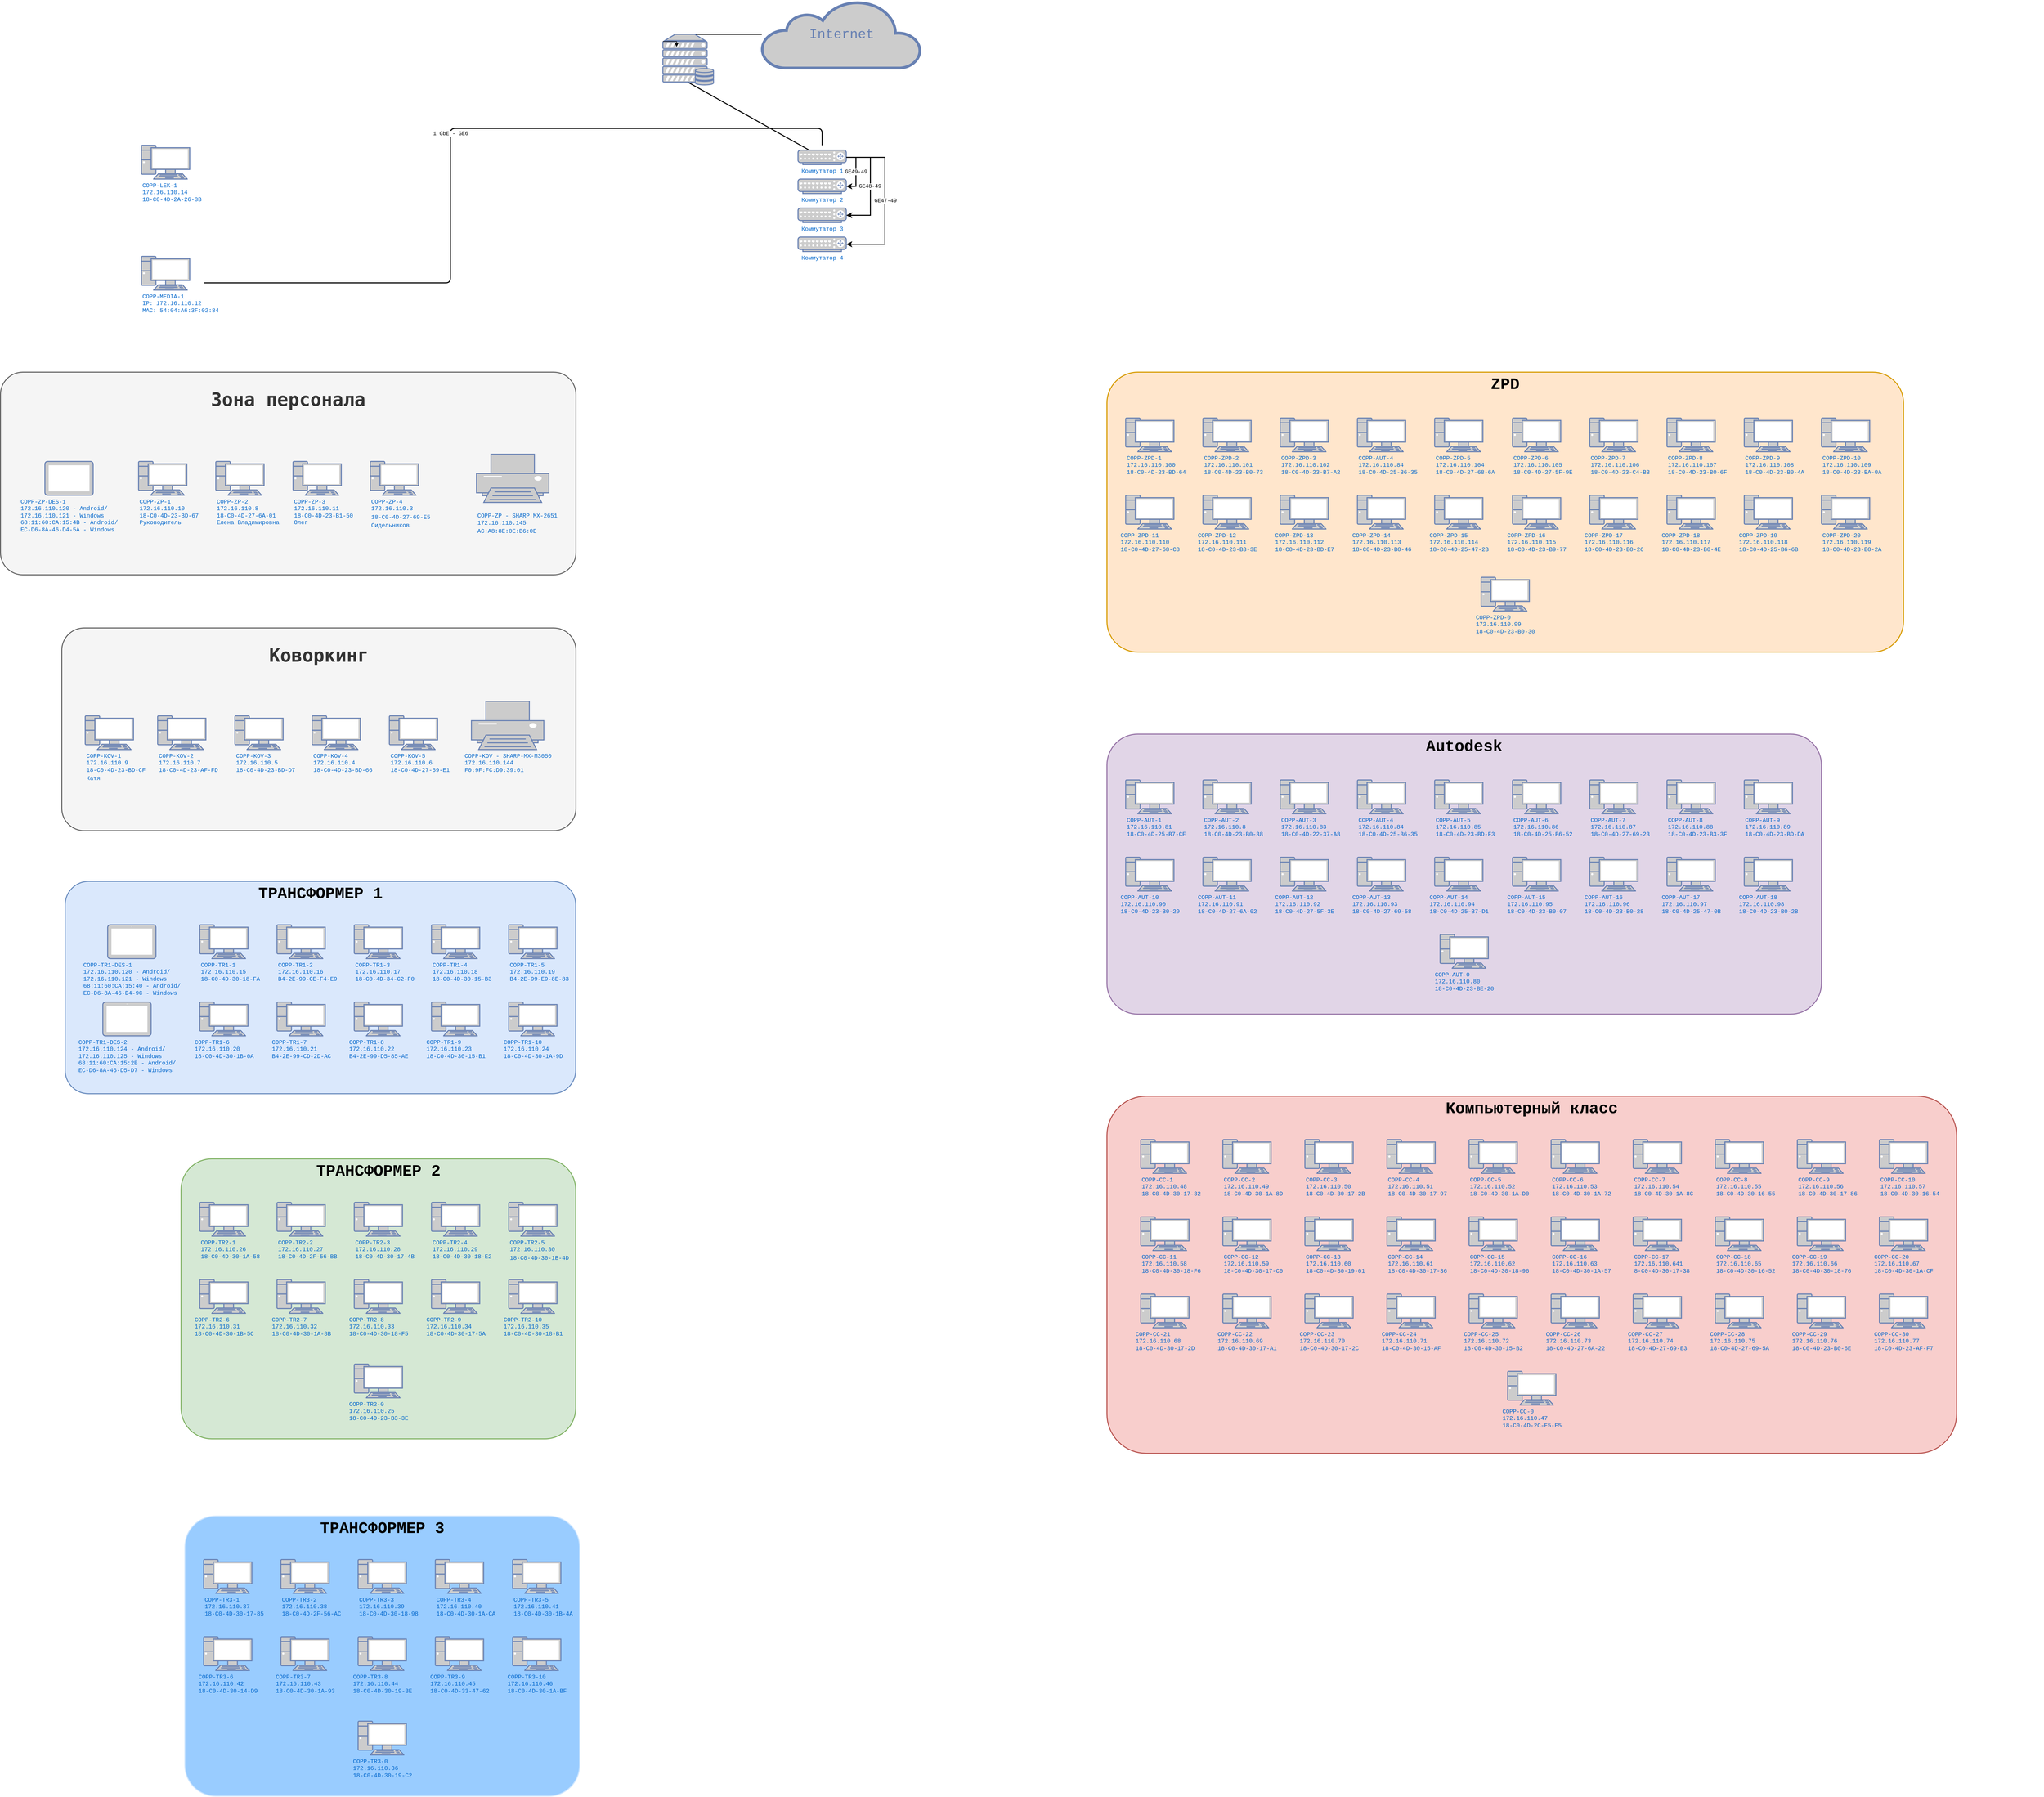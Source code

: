 <mxfile version="24.7.13">
  <diagram name="Page-1" id="bfe91b75-5d2c-26a0-9c1d-138518896778">
    <mxGraphModel dx="8464" dy="4902" grid="1" gridSize="10" guides="1" tooltips="1" connect="1" arrows="1" fold="1" page="1" pageScale="1" pageWidth="1100" pageHeight="850" background="none" math="0" shadow="0">
      <root>
        <mxCell id="0" />
        <mxCell id="1" parent="0" />
        <mxCell id="7c3789c024ecab99-10" value="Коммутатор 2" style="fontColor=#0066CC;verticalAlign=top;verticalLabelPosition=bottom;labelPosition=center;align=center;html=1;fillColor=#CCCCCC;strokeColor=#6881B3;gradientColor=none;gradientDirection=north;strokeWidth=2;shape=mxgraph.networks.router;rounded=0;shadow=0;comic=0;fontFamily=Courier New;" parent="1" vertex="1">
          <mxGeometry x="1560" y="-400" width="100" height="30" as="geometry" />
        </mxCell>
        <mxCell id="7c3789c024ecab99-53" value="Internet" style="html=1;fillColor=#CCCCCC;strokeColor=#6881B3;gradientColor=none;gradientDirection=north;strokeWidth=2;shape=mxgraph.networks.cloud;fontColor=#6881B3;rounded=0;shadow=0;comic=0;align=center;fontSize=28;fontFamily=Courier New;" parent="1" vertex="1">
          <mxGeometry x="1485" y="-770" width="330" height="140" as="geometry" />
        </mxCell>
        <mxCell id="7c3789c024ecab99-56" style="edgeStyle=none;html=1;labelBackgroundColor=none;endArrow=none;endFill=0;strokeWidth=2;fontFamily=Courier New;fontSize=28;fontColor=#6881B3;exitX=0.5;exitY=0;exitDx=0;exitDy=0;exitPerimeter=0;" parent="1" source="7c3789c024ecab99-58" target="7c3789c024ecab99-53" edge="1">
          <mxGeometry relative="1" as="geometry" />
        </mxCell>
        <mxCell id="7c3789c024ecab99-54" value="Коммутатор 1" style="fontColor=#0066CC;verticalAlign=top;verticalLabelPosition=bottom;labelPosition=center;align=center;html=1;fillColor=#CCCCCC;strokeColor=#6881B3;gradientColor=none;gradientDirection=north;strokeWidth=2;shape=mxgraph.networks.router;rounded=0;shadow=0;comic=0;fontFamily=Courier New;noLabel=0;" parent="1" vertex="1">
          <mxGeometry x="1560" y="-460" width="100" height="30" as="geometry" />
        </mxCell>
        <mxCell id="7c3789c024ecab99-59" style="edgeStyle=none;html=1;labelBackgroundColor=none;endArrow=none;endFill=0;strokeWidth=2;fontFamily=Courier New;fontSize=28;fontColor=#6881B3;exitX=0.474;exitY=0.935;exitDx=0;exitDy=0;exitPerimeter=0;" parent="1" source="7c3789c024ecab99-58" target="7c3789c024ecab99-54" edge="1">
          <mxGeometry relative="1" as="geometry">
            <mxPoint x="1600" y="977" as="targetPoint" />
          </mxGeometry>
        </mxCell>
        <mxCell id="7c3789c024ecab99-58" value="" style="fontColor=#0066CC;verticalAlign=top;verticalLabelPosition=bottom;labelPosition=center;align=center;html=1;fillColor=#CCCCCC;strokeColor=#6881B3;gradientColor=none;gradientDirection=north;strokeWidth=2;shape=mxgraph.networks.server_storage;rounded=0;shadow=0;comic=0;fontFamily=Courier New;" parent="1" vertex="1">
          <mxGeometry x="1280" y="-700" width="105" height="105" as="geometry" />
        </mxCell>
        <mxCell id="AV1VNRTLt9gfQaLUy012-5" value="Коммутатор 3" style="fontColor=#0066CC;verticalAlign=top;verticalLabelPosition=bottom;labelPosition=center;align=center;html=1;fillColor=#CCCCCC;strokeColor=#6881B3;gradientColor=none;gradientDirection=north;strokeWidth=2;shape=mxgraph.networks.router;rounded=0;shadow=0;comic=0;fontFamily=Courier New;" parent="1" vertex="1">
          <mxGeometry x="1560" y="-340" width="100" height="30" as="geometry" />
        </mxCell>
        <mxCell id="AV1VNRTLt9gfQaLUy012-6" value="Коммутатор 4" style="fontColor=#0066CC;verticalAlign=top;verticalLabelPosition=bottom;labelPosition=center;align=center;html=1;fillColor=#CCCCCC;strokeColor=#6881B3;gradientColor=none;gradientDirection=north;strokeWidth=2;shape=mxgraph.networks.router;rounded=0;shadow=0;comic=0;fontFamily=Courier New;" parent="1" vertex="1">
          <mxGeometry x="1560" y="-280" width="100" height="30" as="geometry" />
        </mxCell>
        <mxCell id="AV1VNRTLt9gfQaLUy012-10" style="edgeStyle=orthogonalEdgeStyle;rounded=0;orthogonalLoop=1;jettySize=auto;html=1;exitX=1;exitY=0.5;exitDx=0;exitDy=0;exitPerimeter=0;entryX=1;entryY=0.5;entryDx=0;entryDy=0;entryPerimeter=0;fontFamily=Courier New;strokeWidth=2;" parent="1" source="7c3789c024ecab99-54" target="7c3789c024ecab99-10" edge="1">
          <mxGeometry relative="1" as="geometry" />
        </mxCell>
        <mxCell id="AV1VNRTLt9gfQaLUy012-13" value="&lt;font&gt;GE49-49&lt;/font&gt;" style="edgeLabel;html=1;align=center;verticalAlign=middle;resizable=0;points=[];labelBorderColor=none;fontFamily=Courier New;" parent="AV1VNRTLt9gfQaLUy012-10" vertex="1" connectable="0">
          <mxGeometry relative="1" as="geometry">
            <mxPoint as="offset" />
          </mxGeometry>
        </mxCell>
        <mxCell id="AV1VNRTLt9gfQaLUy012-11" style="edgeStyle=orthogonalEdgeStyle;rounded=0;orthogonalLoop=1;jettySize=auto;html=1;exitX=1;exitY=0.5;exitDx=0;exitDy=0;exitPerimeter=0;entryX=1;entryY=0.5;entryDx=0;entryDy=0;entryPerimeter=0;fontFamily=Courier New;strokeWidth=2;" parent="1" source="7c3789c024ecab99-54" target="AV1VNRTLt9gfQaLUy012-5" edge="1">
          <mxGeometry relative="1" as="geometry">
            <Array as="points">
              <mxPoint x="1710" y="-445" />
              <mxPoint x="1710" y="-325" />
            </Array>
          </mxGeometry>
        </mxCell>
        <mxCell id="AV1VNRTLt9gfQaLUy012-14" value="&lt;font&gt;GE48-49&lt;/font&gt;" style="edgeLabel;html=1;align=center;verticalAlign=middle;resizable=0;points=[];fontFamily=Courier New;" parent="AV1VNRTLt9gfQaLUy012-11" vertex="1" connectable="0">
          <mxGeometry x="-0.004" y="-1" relative="1" as="geometry">
            <mxPoint as="offset" />
          </mxGeometry>
        </mxCell>
        <mxCell id="AV1VNRTLt9gfQaLUy012-12" style="edgeStyle=orthogonalEdgeStyle;rounded=0;orthogonalLoop=1;jettySize=auto;html=1;exitX=1;exitY=0.5;exitDx=0;exitDy=0;exitPerimeter=0;entryX=1;entryY=0.5;entryDx=0;entryDy=0;entryPerimeter=0;fontFamily=Courier New;strokeWidth=2;" parent="1" source="7c3789c024ecab99-54" target="AV1VNRTLt9gfQaLUy012-6" edge="1">
          <mxGeometry relative="1" as="geometry">
            <Array as="points">
              <mxPoint x="1740" y="-445" />
              <mxPoint x="1740" y="-265" />
            </Array>
          </mxGeometry>
        </mxCell>
        <mxCell id="AV1VNRTLt9gfQaLUy012-17" value="&lt;font&gt;GE47-49&lt;/font&gt;" style="edgeLabel;html=1;align=center;verticalAlign=middle;resizable=0;points=[];fontFamily=Courier New;" parent="AV1VNRTLt9gfQaLUy012-12" vertex="1" connectable="0">
          <mxGeometry x="-0.002" y="1" relative="1" as="geometry">
            <mxPoint as="offset" />
          </mxGeometry>
        </mxCell>
        <mxCell id="AV1VNRTLt9gfQaLUy012-18" value="&lt;div style=&quot;&quot;&gt;&lt;span style=&quot;background-color: initial;&quot;&gt;COPP-MEDIA-1&lt;/span&gt;&lt;/div&gt;&lt;font&gt;&lt;div style=&quot;&quot;&gt;&lt;span style=&quot;background-color: initial;&quot;&gt;IP: 172.16.110.12&lt;/span&gt;&lt;/div&gt;&lt;div style=&quot;&quot;&gt;&lt;span style=&quot;background-color: initial;&quot;&gt;MAC: 54:04:A6:3F:02:84&lt;/span&gt;&lt;/div&gt;&lt;/font&gt;" style="fontColor=#0066CC;verticalAlign=top;verticalLabelPosition=bottom;labelPosition=center;align=left;html=1;outlineConnect=0;fillColor=#CCCCCC;strokeColor=#6881B3;gradientColor=none;gradientDirection=north;strokeWidth=2;shape=mxgraph.networks.pc;fontFamily=Courier New;" parent="1" vertex="1">
          <mxGeometry x="200" y="-240" width="100" height="70" as="geometry" />
        </mxCell>
        <mxCell id="AV1VNRTLt9gfQaLUy012-19" style="edgeStyle=orthogonalEdgeStyle;html=1;labelBackgroundColor=none;endArrow=none;endFill=0;strokeWidth=2;fontFamily=Courier New;fontSize=15;fontColor=#036897;exitX=1;exitY=0.5;exitDx=0;exitDy=0;exitPerimeter=0;" parent="1" edge="1">
          <mxGeometry relative="1" as="geometry">
            <mxPoint x="1610" y="-470" as="targetPoint" />
            <Array as="points">
              <mxPoint x="840" y="-185" />
              <mxPoint x="840" y="-505" />
            </Array>
            <mxPoint x="330.0" y="-185" as="sourcePoint" />
          </mxGeometry>
        </mxCell>
        <mxCell id="AV1VNRTLt9gfQaLUy012-20" value="1 GbE - GE6" style="edgeLabel;html=1;align=center;verticalAlign=middle;resizable=0;points=[];fontFamily=Courier New;" parent="AV1VNRTLt9gfQaLUy012-19" vertex="1" connectable="0">
          <mxGeometry x="0.002" relative="1" as="geometry">
            <mxPoint as="offset" />
          </mxGeometry>
        </mxCell>
        <mxCell id="O0ZHZN5jXIGf4hDasDoh-2" value="" style="group" parent="1" vertex="1" connectable="0">
          <mxGeometry x="35" y="530" width="1065" height="420" as="geometry" />
        </mxCell>
        <mxCell id="7c3789c024ecab99-79" value="&lt;pre style=&quot;color: rgb(51, 51, 51);&quot;&gt;&lt;span style=&quot;font-size: 38px; background-color: initial;&quot;&gt;&lt;b&gt;Коворкинг&lt;/b&gt;&lt;/span&gt;&lt;/pre&gt;" style="rounded=1;whiteSpace=wrap;html=1;shadow=0;comic=0;strokeColor=#666666;strokeWidth=2;fillColor=#f5f5f5;fontFamily=Courier New;fontSize=28;fontColor=#333333;align=center;arcSize=11;verticalAlign=top;" parent="O0ZHZN5jXIGf4hDasDoh-2" vertex="1">
          <mxGeometry width="1065" height="420" as="geometry" />
        </mxCell>
        <mxCell id="7c3789c024ecab99-20" value="COPP-KOV-1&lt;br&gt;&lt;table style=&quot;border-collapse:&lt;br/&gt; collapse;width:142pt&quot; width=&quot;189&quot; cellspacing=&quot;0&quot; cellpadding=&quot;0&quot; border=&quot;0&quot;&gt;&lt;tbody&gt;&lt;tr style=&quot;height:15.0pt&quot; height=&quot;20&quot;&gt;  &lt;td style=&quot;height:15.0pt;width:142pt&quot; width=&quot;189&quot; class=&quot;xl65&quot; height=&quot;20&quot;&gt;172.16.110.9&lt;br&gt;&lt;table style=&quot;border-collapse:&lt;br/&gt; collapse;width:149pt&quot; width=&quot;199&quot; cellspacing=&quot;0&quot; cellpadding=&quot;0&quot; border=&quot;0&quot;&gt;&lt;tbody&gt;&lt;tr style=&quot;height:15.0pt&quot; height=&quot;20&quot;&gt;  &lt;td style=&quot;height:15.0pt;width:149pt&quot; width=&quot;199&quot; class=&quot;xl65&quot; height=&quot;20&quot;&gt;18-C0-4D-23-BD-CF&lt;br&gt;&lt;table style=&quot;border-collapse:&lt;br/&gt; collapse;width:149pt&quot; width=&quot;199&quot; cellspacing=&quot;0&quot; cellpadding=&quot;0&quot; border=&quot;0&quot;&gt;&lt;tbody&gt;&lt;tr style=&quot;height:15.0pt&quot; height=&quot;20&quot;&gt;  &lt;td style=&quot;height:15.0pt;width:149pt&quot; width=&quot;199&quot; class=&quot;xl65&quot; height=&quot;20&quot;&gt;Катя&lt;/td&gt;&lt;/tr&gt;&lt;/tbody&gt;&lt;/table&gt;&lt;/td&gt;&lt;/tr&gt;&lt;/tbody&gt;&lt;/table&gt;&lt;/td&gt;&lt;/tr&gt;&lt;/tbody&gt;&lt;/table&gt;" style="fontColor=#0066CC;verticalAlign=top;verticalLabelPosition=bottom;labelPosition=center;align=left;html=1;fillColor=#CCCCCC;strokeColor=#6881B3;gradientColor=none;gradientDirection=north;strokeWidth=2;shape=mxgraph.networks.pc;rounded=0;shadow=0;comic=0;fontFamily=Courier New;" parent="O0ZHZN5jXIGf4hDasDoh-2" vertex="1">
          <mxGeometry x="48.5" y="182" width="100" height="70" as="geometry" />
        </mxCell>
        <mxCell id="7c3789c024ecab99-21" value="COPP-KOV-2&lt;br&gt;&lt;table style=&quot;border-collapse:&lt;br/&gt; collapse;width:142pt&quot; width=&quot;189&quot; cellspacing=&quot;0&quot; cellpadding=&quot;0&quot; border=&quot;0&quot;&gt;&lt;tbody&gt;&lt;tr style=&quot;height:15.0pt&quot; height=&quot;20&quot;&gt;  &lt;td style=&quot;height:15.0pt;width:142pt&quot; width=&quot;189&quot; class=&quot;xl65&quot; height=&quot;20&quot;&gt;172.16.110.7&lt;br&gt;&lt;table style=&quot;border-collapse:&lt;br/&gt; collapse;width:149pt&quot; width=&quot;199&quot; cellspacing=&quot;0&quot; cellpadding=&quot;0&quot; border=&quot;0&quot;&gt;&lt;tbody&gt;&lt;tr style=&quot;height:15.0pt&quot; height=&quot;20&quot;&gt;  &lt;td style=&quot;height:15.0pt;width:149pt&quot; width=&quot;199&quot; class=&quot;xl65&quot; height=&quot;20&quot;&gt;18-C0-4D-23-AF-FD&lt;br&gt;&lt;table style=&quot;border-collapse:&lt;br/&gt; collapse;width:149pt&quot; width=&quot;199&quot; cellspacing=&quot;0&quot; cellpadding=&quot;0&quot; border=&quot;0&quot;&gt;&lt;tbody&gt;&lt;tr style=&quot;height:15.0pt&quot; height=&quot;20&quot;&gt;  &lt;td style=&quot;height:15.0pt;width:149pt&quot; width=&quot;199&quot; class=&quot;xl65&quot; height=&quot;20&quot;&gt;&lt;br&gt;&lt;/td&gt;&lt;/tr&gt;&lt;/tbody&gt;&lt;/table&gt;&lt;/td&gt;&lt;/tr&gt;&lt;/tbody&gt;&lt;/table&gt;&lt;/td&gt;&lt;/tr&gt;&lt;/tbody&gt;&lt;/table&gt;" style="fontColor=#0066CC;verticalAlign=top;verticalLabelPosition=bottom;labelPosition=center;align=left;html=1;fillColor=#CCCCCC;strokeColor=#6881B3;gradientColor=none;gradientDirection=north;strokeWidth=2;shape=mxgraph.networks.pc;rounded=0;shadow=0;comic=0;fontFamily=Courier New;" parent="O0ZHZN5jXIGf4hDasDoh-2" vertex="1">
          <mxGeometry x="198.5" y="182" width="100" height="70" as="geometry" />
        </mxCell>
        <mxCell id="7c3789c024ecab99-23" value="&lt;table style=&quot;border-collapse:&lt;br/&gt; collapse;width:170pt&quot; width=&quot;227&quot; cellspacing=&quot;0&quot; cellpadding=&quot;0&quot; border=&quot;0&quot;&gt;&lt;tbody&gt;&lt;tr style=&quot;height:15.0pt&quot; height=&quot;20&quot;&gt;  &lt;td style=&quot;height:15.0pt;width:170pt&quot; width=&quot;227&quot; class=&quot;xl65&quot; height=&quot;20&quot;&gt;COPP-KOV-3&lt;br&gt;&lt;table style=&quot;border-collapse:&lt;br/&gt; collapse;width:142pt&quot; width=&quot;189&quot; cellspacing=&quot;0&quot; cellpadding=&quot;0&quot; border=&quot;0&quot;&gt;&lt;tbody&gt;&lt;tr style=&quot;height:15.0pt&quot; height=&quot;20&quot;&gt;  &lt;td style=&quot;height:15.0pt;width:142pt&quot; width=&quot;189&quot; class=&quot;xl65&quot; height=&quot;20&quot;&gt;172.16.110.5&lt;br&gt;&lt;table style=&quot;border-collapse:&lt;br/&gt; collapse;width:149pt&quot; width=&quot;199&quot; cellspacing=&quot;0&quot; cellpadding=&quot;0&quot; border=&quot;0&quot;&gt;&lt;tbody&gt;&lt;tr style=&quot;height:15.0pt&quot; height=&quot;20&quot;&gt;  &lt;td style=&quot;height:15.0pt;width:149pt&quot; width=&quot;199&quot; class=&quot;xl65&quot; height=&quot;20&quot;&gt;18-C0-4D-23-BD-D7&lt;br&gt;&lt;table style=&quot;border-collapse:&lt;br/&gt; collapse;width:149pt&quot; width=&quot;199&quot; cellspacing=&quot;0&quot; cellpadding=&quot;0&quot; border=&quot;0&quot;&gt;&lt;tbody&gt;&lt;tr style=&quot;height:15.0pt&quot; height=&quot;20&quot;&gt;  &lt;td style=&quot;height:15.0pt;width:149pt&quot; width=&quot;199&quot; class=&quot;xl65&quot; height=&quot;20&quot;&gt;&lt;br&gt;&lt;/td&gt;&lt;/tr&gt;&lt;/tbody&gt;&lt;/table&gt;&lt;/td&gt;&lt;/tr&gt;&lt;/tbody&gt;&lt;/table&gt;&lt;/td&gt;&lt;/tr&gt;&lt;/tbody&gt;&lt;/table&gt;&lt;/td&gt;&lt;/tr&gt;&lt;/tbody&gt;&lt;/table&gt;" style="fontColor=#0066CC;verticalAlign=top;verticalLabelPosition=bottom;labelPosition=center;align=left;html=1;fillColor=#CCCCCC;strokeColor=#6881B3;gradientColor=none;gradientDirection=north;strokeWidth=2;shape=mxgraph.networks.pc;rounded=0;shadow=0;comic=0;fontFamily=Courier New;" parent="O0ZHZN5jXIGf4hDasDoh-2" vertex="1">
          <mxGeometry x="358.5" y="182" width="100" height="70" as="geometry" />
        </mxCell>
        <mxCell id="7c3789c024ecab99-25" value="COPP-KOV-4&lt;table style=&quot;border-collapse:&lt;br/&gt; collapse;width:142pt&quot; width=&quot;189&quot; cellspacing=&quot;0&quot; cellpadding=&quot;0&quot; border=&quot;0&quot;&gt;&lt;tbody&gt;&lt;tr style=&quot;height:15.0pt&quot; height=&quot;20&quot;&gt;&lt;br/&gt;  &lt;td style=&quot;height:15.0pt;width:142pt&quot; width=&quot;189&quot; class=&quot;xl65&quot; height=&quot;20&quot;&gt;172.16.110.4&lt;table style=&quot;border-collapse:&lt;br/&gt; collapse;width:149pt&quot; width=&quot;199&quot; cellspacing=&quot;0&quot; cellpadding=&quot;0&quot; border=&quot;0&quot;&gt;&lt;tbody&gt;&lt;tr style=&quot;height:15.0pt&quot; height=&quot;20&quot;&gt;&lt;br/&gt;  &lt;td style=&quot;height:15.0pt;width:149pt&quot; width=&quot;199&quot; class=&quot;xl65&quot; height=&quot;20&quot;&gt;18-C0-4D-23-BD-66&lt;table style=&quot;border-collapse:&lt;br/&gt; collapse;width:149pt&quot; width=&quot;199&quot; cellspacing=&quot;0&quot; cellpadding=&quot;0&quot; border=&quot;0&quot;&gt;&lt;tbody&gt;&lt;tr style=&quot;height:15.0pt&quot; height=&quot;20&quot;&gt;&lt;br/&gt;  &lt;td style=&quot;height:15.0pt;width:149pt&quot; width=&quot;199&quot; class=&quot;xl65&quot; height=&quot;20&quot;&gt;&lt;br&gt;&lt;/td&gt;&lt;/tr&gt;&lt;/tbody&gt;&lt;/table&gt;&lt;/td&gt;&lt;/tr&gt;&lt;/tbody&gt;&lt;/table&gt;&lt;/td&gt;&lt;/tr&gt;&lt;/tbody&gt;&lt;/table&gt;" style="fontColor=#0066CC;verticalAlign=top;verticalLabelPosition=bottom;labelPosition=center;align=left;html=1;fillColor=#CCCCCC;strokeColor=#6881B3;gradientColor=none;gradientDirection=north;strokeWidth=2;shape=mxgraph.networks.pc;rounded=0;shadow=0;comic=0;fontFamily=Courier New;" parent="O0ZHZN5jXIGf4hDasDoh-2" vertex="1">
          <mxGeometry x="518.5" y="182" width="100" height="70" as="geometry" />
        </mxCell>
        <mxCell id="7c3789c024ecab99-27" value="COPP-KOV-5&lt;table style=&quot;border-collapse:&lt;br/&gt; collapse;width:142pt&quot; width=&quot;189&quot; cellspacing=&quot;0&quot; cellpadding=&quot;0&quot; border=&quot;0&quot;&gt;&lt;tbody&gt;&lt;tr style=&quot;height:15.0pt&quot; height=&quot;20&quot;&gt;&lt;br/&gt;  &lt;td style=&quot;height:15.0pt;width:142pt&quot; width=&quot;189&quot; class=&quot;xl65&quot; height=&quot;20&quot;&gt;172.16.110.6&lt;br&gt;18-C0-4D-27-69-E1&lt;br&gt;&lt;/td&gt;&lt;/tr&gt;&lt;/tbody&gt;&lt;/table&gt;" style="fontColor=#0066CC;verticalAlign=top;verticalLabelPosition=bottom;labelPosition=center;align=left;html=1;fillColor=#CCCCCC;strokeColor=#6881B3;gradientColor=none;gradientDirection=north;strokeWidth=2;shape=mxgraph.networks.pc;rounded=0;shadow=0;comic=0;fontFamily=Courier New;" parent="O0ZHZN5jXIGf4hDasDoh-2" vertex="1">
          <mxGeometry x="678.5" y="182" width="100" height="70" as="geometry" />
        </mxCell>
        <mxCell id="7c3789c024ecab99-29" value="&lt;div style=&quot;text-align: left;&quot;&gt;&lt;span style=&quot;background-color: initial;&quot;&gt;COPP-KOV - SHARP-MX-M3050&lt;/span&gt;&lt;/div&gt;&lt;div style=&quot;text-align: left;&quot;&gt;172.16.110.144&lt;br&gt;&lt;/div&gt;&lt;div style=&quot;text-align: left;&quot;&gt;F0:9F:FC:D9:39:01&lt;br&gt;&lt;/div&gt;" style="fontColor=#0066CC;verticalAlign=top;verticalLabelPosition=bottom;labelPosition=center;align=center;html=1;fillColor=#CCCCCC;strokeColor=#6881B3;gradientColor=none;gradientDirection=north;strokeWidth=2;shape=mxgraph.networks.printer;rounded=0;shadow=0;comic=0;fontFamily=Courier New;" parent="O0ZHZN5jXIGf4hDasDoh-2" vertex="1">
          <mxGeometry x="848.5" y="152" width="150" height="100" as="geometry" />
        </mxCell>
        <mxCell id="O0ZHZN5jXIGf4hDasDoh-3" value="" style="group" parent="1" vertex="1" connectable="0">
          <mxGeometry x="138" width="962" height="420" as="geometry" />
        </mxCell>
        <mxCell id="7c3789c024ecab99-78" value="&lt;pre style=&quot;&quot;&gt;&lt;span style=&quot;font-size: 38px; background-color: initial;&quot;&gt;&lt;b&gt;Зона персонала&lt;/b&gt;&lt;/span&gt;&lt;/pre&gt;" style="rounded=1;whiteSpace=wrap;html=1;shadow=0;comic=0;strokeWidth=2;fontFamily=Courier New;fontSize=28;align=center;arcSize=11;verticalAlign=top;fillColor=#f5f5f5;fontColor=#333333;strokeColor=#666666;" parent="O0ZHZN5jXIGf4hDasDoh-3" vertex="1">
          <mxGeometry x="-230" width="1192" height="420" as="geometry" />
        </mxCell>
        <mxCell id="7c3789c024ecab99-1" value="COPP-ZP-1&lt;div&gt;&lt;table style=&quot;border-collapse:&lt;br/&gt; collapse;width:142pt&quot; width=&quot;189&quot; cellspacing=&quot;0&quot; cellpadding=&quot;0&quot; border=&quot;0&quot;&gt;&lt;tbody&gt;&lt;tr style=&quot;height:15.0pt&quot; height=&quot;20&quot;&gt;  &lt;td style=&quot;height:15.0pt;width:142pt&quot; width=&quot;189&quot; class=&quot;xl65&quot; height=&quot;20&quot;&gt;172.16.110.10&lt;br&gt;&lt;table style=&quot;border-collapse:&lt;br/&gt; collapse;width:149pt&quot; width=&quot;199&quot; cellspacing=&quot;0&quot; cellpadding=&quot;0&quot; border=&quot;0&quot;&gt;&lt;tbody&gt;&lt;tr style=&quot;height:15.0pt&quot; height=&quot;20&quot;&gt;  &lt;td style=&quot;height:15.0pt;width:149pt&quot; width=&quot;199&quot; class=&quot;xl65&quot; height=&quot;20&quot;&gt;18-C0-4D-23-BD-67&lt;br&gt;Руководитель&lt;/td&gt;&lt;/tr&gt;&lt;/tbody&gt;&lt;/table&gt;&lt;/td&gt;&lt;/tr&gt;&lt;/tbody&gt;&lt;/table&gt;&lt;/div&gt;" style="fontColor=#0066CC;verticalAlign=top;verticalLabelPosition=bottom;labelPosition=center;align=left;html=1;fillColor=#CCCCCC;strokeColor=#6881B3;gradientColor=none;gradientDirection=north;strokeWidth=2;shape=mxgraph.networks.pc;rounded=0;shadow=0;comic=0;fontFamily=Courier New;" parent="O0ZHZN5jXIGf4hDasDoh-3" vertex="1">
          <mxGeometry x="56.0" y="185" width="100" height="70" as="geometry" />
        </mxCell>
        <mxCell id="7c3789c024ecab99-2" value="COPP-ZP-2&lt;div&gt;&lt;div&gt;&lt;table style=&quot;border-collapse:&lt;br/&gt; collapse;width:142pt&quot; width=&quot;189&quot; cellspacing=&quot;0&quot; cellpadding=&quot;0&quot; border=&quot;0&quot;&gt;&lt;tbody&gt;&lt;tr style=&quot;height:15.0pt&quot; height=&quot;20&quot;&gt;  &lt;td style=&quot;height:15.0pt;width:142pt&quot; width=&quot;189&quot; class=&quot;xl65&quot; height=&quot;20&quot;&gt;172.16.110.8&lt;br&gt;&lt;table style=&quot;border-collapse:&lt;br/&gt; collapse;width:149pt&quot; width=&quot;199&quot; cellspacing=&quot;0&quot; cellpadding=&quot;0&quot; border=&quot;0&quot;&gt;&lt;tbody&gt;&lt;tr style=&quot;height:15.0pt&quot; height=&quot;20&quot;&gt;  &lt;td style=&quot;height:15.0pt;width:149pt&quot; width=&quot;199&quot; class=&quot;xl65&quot; height=&quot;20&quot;&gt;18-С0-4D-27-6A-01&lt;br&gt;Елена Владимировна&lt;/td&gt;&lt;/tr&gt;&lt;/tbody&gt;&lt;/table&gt;&lt;/td&gt;&lt;/tr&gt;&lt;/tbody&gt;&lt;/table&gt;&lt;/div&gt;&lt;/div&gt;" style="fontColor=#0066CC;verticalAlign=top;verticalLabelPosition=bottom;labelPosition=center;align=left;html=1;fillColor=#CCCCCC;strokeColor=#6881B3;gradientColor=none;gradientDirection=north;strokeWidth=2;shape=mxgraph.networks.pc;rounded=0;shadow=0;comic=0;fontFamily=Courier New;" parent="O0ZHZN5jXIGf4hDasDoh-3" vertex="1">
          <mxGeometry x="216.0" y="185" width="100" height="70" as="geometry" />
        </mxCell>
        <mxCell id="7c3789c024ecab99-3" value="COPP-ZP-3&lt;br&gt;&lt;table style=&quot;border-collapse:&lt;br/&gt; collapse;width:142pt&quot; width=&quot;189&quot; cellspacing=&quot;0&quot; cellpadding=&quot;0&quot; border=&quot;0&quot;&gt;&lt;tbody&gt;&lt;tr style=&quot;height:15.0pt&quot; height=&quot;20&quot;&gt;  &lt;td style=&quot;height:15.0pt;width:142pt&quot; width=&quot;189&quot; class=&quot;xl65&quot; height=&quot;20&quot;&gt;172.16.110.11&lt;br&gt;&lt;table style=&quot;border-collapse:&lt;br/&gt; collapse;width:149pt&quot; width=&quot;199&quot; cellspacing=&quot;0&quot; cellpadding=&quot;0&quot; border=&quot;0&quot;&gt;&lt;tbody&gt;&lt;tr style=&quot;height:15.0pt&quot; height=&quot;20&quot;&gt;  &lt;td style=&quot;height:15.0pt;width:149pt&quot; width=&quot;199&quot; class=&quot;xl65&quot; height=&quot;20&quot;&gt;18-C0-4D-23-B1-50&lt;br&gt;Олег&lt;/td&gt;&lt;/tr&gt;&lt;/tbody&gt;&lt;/table&gt;&lt;/td&gt;&lt;/tr&gt;&lt;/tbody&gt;&lt;/table&gt;" style="fontColor=#0066CC;verticalAlign=top;verticalLabelPosition=bottom;labelPosition=center;align=left;html=1;fillColor=#CCCCCC;strokeColor=#6881B3;gradientColor=none;gradientDirection=north;strokeWidth=2;shape=mxgraph.networks.pc;rounded=0;shadow=0;comic=0;fontFamily=Courier New;" parent="O0ZHZN5jXIGf4hDasDoh-3" vertex="1">
          <mxGeometry x="376.0" y="185" width="100" height="70" as="geometry" />
        </mxCell>
        <mxCell id="7c3789c024ecab99-5" value="COPP-ZP-4&lt;br&gt;&lt;table style=&quot;border-collapse:&lt;br/&gt; collapse;width:142pt&quot; width=&quot;189&quot; cellspacing=&quot;0&quot; cellpadding=&quot;0&quot; border=&quot;0&quot;&gt;&lt;tbody&gt;&lt;tr style=&quot;height:15.0pt&quot; height=&quot;20&quot;&gt;  &lt;td style=&quot;height:15.0pt;width:142pt&quot; width=&quot;189&quot; class=&quot;xl65&quot; height=&quot;20&quot;&gt;172.16.110.3&lt;br&gt;&lt;table style=&quot;border-collapse:&lt;br/&gt; collapse;width:149pt&quot; width=&quot;199&quot; cellspacing=&quot;0&quot; cellpadding=&quot;0&quot; border=&quot;0&quot;&gt;&lt;tbody&gt;&lt;tr style=&quot;height:15.0pt&quot; height=&quot;20&quot;&gt;  &lt;td style=&quot;height:15.0pt;width:149pt&quot; width=&quot;199&quot; class=&quot;xl65&quot; height=&quot;20&quot;&gt;18-C0-4D-27-69-E5&lt;/td&gt;&lt;/tr&gt;&lt;/tbody&gt;&lt;/table&gt;&lt;/td&gt;&lt;/tr&gt;&lt;/tbody&gt;&lt;/table&gt;&lt;div&gt;Сидельников&lt;/div&gt;" style="fontColor=#0066CC;verticalAlign=top;verticalLabelPosition=bottom;labelPosition=center;align=left;html=1;fillColor=#CCCCCC;strokeColor=#6881B3;gradientColor=none;gradientDirection=north;strokeWidth=2;shape=mxgraph.networks.pc;rounded=0;shadow=0;comic=0;fontFamily=Courier New;" parent="O0ZHZN5jXIGf4hDasDoh-3" vertex="1">
          <mxGeometry x="536.0" y="185" width="100" height="70" as="geometry" />
        </mxCell>
        <mxCell id="7c3789c024ecab99-6" value="&lt;br&gt;&lt;table style=&quot;border-collapse:&lt;br/&gt; collapse;width:170pt&quot; width=&quot;227&quot; cellspacing=&quot;0&quot; cellpadding=&quot;0&quot; border=&quot;0&quot;&gt;&lt;tbody&gt;&lt;tr style=&quot;height:15.0pt&quot; height=&quot;20&quot;&gt;  &lt;td style=&quot;height:15.0pt;width:170pt&quot; width=&quot;227&quot; class=&quot;xl65&quot; height=&quot;20&quot;&gt;COPP-ZP - SHARP MX-2651&lt;br&gt;&lt;table style=&quot;border-collapse:&lt;br/&gt; collapse;width:142pt&quot; width=&quot;189&quot; cellspacing=&quot;0&quot; cellpadding=&quot;0&quot; border=&quot;0&quot;&gt;&lt;tbody&gt;&lt;tr style=&quot;height:15.0pt&quot; height=&quot;20&quot;&gt;  &lt;td style=&quot;height:15.0pt;width:142pt&quot; width=&quot;189&quot; height=&quot;20&quot;&gt;172.16.110.145&lt;br&gt;&lt;table style=&quot;border-collapse:&lt;br/&gt; collapse;width:149pt&quot; width=&quot;199&quot; cellspacing=&quot;0&quot; cellpadding=&quot;0&quot; border=&quot;0&quot;&gt;&lt;tbody&gt;&lt;tr style=&quot;height:15.0pt&quot; height=&quot;20&quot;&gt;  &lt;td style=&quot;height:15.0pt;width:149pt&quot; width=&quot;199&quot; height=&quot;20&quot;&gt;AC:A8:8E:0E:B6:0E&lt;/td&gt;&lt;/tr&gt;&lt;/tbody&gt;&lt;/table&gt;&lt;/td&gt;&lt;/tr&gt;&lt;/tbody&gt;&lt;/table&gt;&lt;/td&gt;&lt;/tr&gt;&lt;/tbody&gt;&lt;/table&gt;" style="fontColor=#0066CC;verticalAlign=top;verticalLabelPosition=bottom;labelPosition=center;align=left;html=1;fillColor=#CCCCCC;strokeColor=#6881B3;gradientColor=none;gradientDirection=north;strokeWidth=2;shape=mxgraph.networks.printer;rounded=0;shadow=0;comic=0;fontFamily=Courier New;" parent="O0ZHZN5jXIGf4hDasDoh-3" vertex="1">
          <mxGeometry x="756" y="170" width="150" height="100" as="geometry" />
        </mxCell>
        <mxCell id="5qKJpBTIMG_tvjQpGa4c-107" value="&lt;div style=&quot;text-align: left; line-height: 120%; font-size: 12px;&quot;&gt;&lt;span style=&quot;background-color: initial;&quot;&gt;&lt;font style=&quot;font-size: 12px;&quot;&gt;COPP-ZP-DES-1&lt;/font&gt;&lt;/span&gt;&lt;/div&gt;&lt;div style=&quot;text-align: left; line-height: 120%; font-size: 12px;&quot;&gt;&lt;font style=&quot;font-size: 12px;&quot;&gt;172.16.110.120 - Android/&lt;/font&gt;&lt;/div&gt;&lt;div style=&quot;text-align: left; line-height: 120%; font-size: 12px;&quot;&gt;&lt;font style=&quot;font-size: 12px;&quot;&gt;&lt;font style=&quot;font-size: 12px;&quot;&gt;172.16.110.121 - Windows&lt;/font&gt;&lt;/font&gt;&lt;/div&gt;&lt;div style=&quot;text-align: left; line-height: 120%; font-size: 12px;&quot;&gt;&lt;font style=&quot;font-size: 12px;&quot;&gt;&lt;font style=&quot;font-size: 12px;&quot;&gt;68:11:60:CA:15:4B - Android/&lt;/font&gt;&lt;/font&gt;&lt;/div&gt;&lt;div style=&quot;text-align: left; line-height: 120%; font-size: 12px;&quot;&gt;&lt;font style=&quot;font-size: 12px;&quot;&gt;&lt;font style=&quot;font-size: 12px;&quot;&gt;EC-D6-8A-46-D4-5A -&amp;nbsp;&lt;/font&gt;&lt;span style=&quot;background-color: initial;&quot;&gt;Windows&lt;/span&gt;&lt;br&gt;&lt;/font&gt;&lt;/div&gt;" style="fontColor=#0066CC;verticalAlign=top;verticalLabelPosition=bottom;labelPosition=center;align=center;html=1;outlineConnect=0;fillColor=#CCCCCC;strokeColor=#6881B3;gradientColor=none;gradientDirection=north;strokeWidth=2;shape=mxgraph.networks.tablet;rounded=1;shadow=0;comic=0;arcSize=11;fontFamily=Courier New;fontSize=28;" vertex="1" parent="O0ZHZN5jXIGf4hDasDoh-3">
          <mxGeometry x="-138" y="185" width="100" height="70" as="geometry" />
        </mxCell>
        <mxCell id="O0ZHZN5jXIGf4hDasDoh-4" value="" style="group" parent="1" vertex="1" connectable="0">
          <mxGeometry x="282" y="1055" width="817.5" height="440" as="geometry" />
        </mxCell>
        <mxCell id="7c3789c024ecab99-81" value="&lt;div&gt;&lt;b style=&quot;background-color: initial; font-size: 33px;&quot;&gt;ТРАНСФОРМЕР 1&lt;/b&gt;&lt;br&gt;&lt;/div&gt;" style="rounded=1;whiteSpace=wrap;html=1;shadow=0;comic=0;strokeColor=#6c8ebf;strokeWidth=2;fillColor=#dae8fc;fontFamily=Courier New;fontSize=28;align=center;arcSize=11;verticalAlign=top;" parent="O0ZHZN5jXIGf4hDasDoh-4" vertex="1">
          <mxGeometry x="-240" width="1057.5" height="440" as="geometry" />
        </mxCell>
        <mxCell id="7c3789c024ecab99-34" value="COPP-TR1-1&lt;br&gt;&lt;table style=&quot;border-collapse:&lt;br/&gt; collapse;width:142pt&quot; width=&quot;189&quot; cellspacing=&quot;0&quot; cellpadding=&quot;0&quot; border=&quot;0&quot;&gt;&lt;tbody&gt;&lt;tr style=&quot;height:15.0pt&quot; height=&quot;20&quot;&gt;  &lt;td style=&quot;height:15.0pt;width:142pt&quot; width=&quot;189&quot; class=&quot;xl65&quot; height=&quot;20&quot;&gt;172.16.110.15&lt;br&gt;&lt;table style=&quot;border-collapse:&lt;br/&gt; collapse;width:149pt&quot; width=&quot;199&quot; cellspacing=&quot;0&quot; cellpadding=&quot;0&quot; border=&quot;0&quot;&gt;&lt;tbody&gt;&lt;tr style=&quot;height:15.0pt&quot; height=&quot;20&quot;&gt;  &lt;td style=&quot;height:15.0pt;width:149pt&quot; width=&quot;199&quot; class=&quot;xl65&quot; height=&quot;20&quot;&gt;18-C0-4D-30-18-FA&lt;br&gt;&lt;table style=&quot;border-collapse:&lt;br/&gt; collapse;width:149pt&quot; width=&quot;199&quot; cellspacing=&quot;0&quot; cellpadding=&quot;0&quot; border=&quot;0&quot;&gt;&lt;tbody&gt;&lt;tr style=&quot;height:15.0pt&quot; height=&quot;20&quot;&gt;  &lt;td style=&quot;height:15.0pt;width:149pt&quot; width=&quot;199&quot; class=&quot;xl65&quot; height=&quot;20&quot;&gt;&lt;br&gt;&lt;/td&gt;&lt;/tr&gt;&lt;/tbody&gt;&lt;/table&gt;&lt;/td&gt;&lt;/tr&gt;&lt;/tbody&gt;&lt;/table&gt;&lt;/td&gt;&lt;/tr&gt;&lt;/tbody&gt;&lt;/table&gt;" style="fontColor=#0066CC;verticalAlign=top;verticalLabelPosition=bottom;labelPosition=center;align=left;html=1;fillColor=#CCCCCC;strokeColor=#6881B3;gradientColor=none;gradientDirection=north;strokeWidth=2;shape=mxgraph.networks.pc;rounded=0;shadow=0;comic=0;fontFamily=Courier New;" parent="O0ZHZN5jXIGf4hDasDoh-4" vertex="1">
          <mxGeometry x="38.75" y="90.002" width="100" height="70" as="geometry" />
        </mxCell>
        <mxCell id="7c3789c024ecab99-35" value="COPP-TR1-3&lt;table style=&quot;border-collapse:&lt;br/&gt; collapse;width:142pt&quot; width=&quot;189&quot; cellspacing=&quot;0&quot; cellpadding=&quot;0&quot; border=&quot;0&quot;&gt;&lt;tbody&gt;&lt;tr style=&quot;height:15.0pt&quot; height=&quot;20&quot;&gt;&lt;br/&gt;  &lt;td style=&quot;height:15.0pt;width:142pt&quot; width=&quot;189&quot; class=&quot;xl65&quot; height=&quot;20&quot;&gt;172.16.110.17&lt;table style=&quot;border-collapse:&lt;br/&gt; collapse;width:149pt&quot; width=&quot;199&quot; cellspacing=&quot;0&quot; cellpadding=&quot;0&quot; border=&quot;0&quot;&gt;&lt;tbody&gt;&lt;tr style=&quot;height:15.0pt&quot; height=&quot;20&quot;&gt;&lt;br/&gt;  &lt;td style=&quot;height:15.0pt;width:149pt&quot; width=&quot;199&quot; class=&quot;xl65&quot; height=&quot;20&quot;&gt;18-C0-4D-34-C2-F0&lt;table style=&quot;border-collapse:&lt;br/&gt; collapse;width:149pt&quot; width=&quot;199&quot; cellspacing=&quot;0&quot; cellpadding=&quot;0&quot; border=&quot;0&quot;&gt;&lt;tbody&gt;&lt;tr style=&quot;height:15.0pt&quot; height=&quot;20&quot;&gt;&lt;br/&gt;  &lt;td style=&quot;height:15.0pt;width:149pt&quot; width=&quot;199&quot; class=&quot;xl65&quot; height=&quot;20&quot;&gt;&lt;br&gt;&lt;/td&gt;&lt;/tr&gt;&lt;/tbody&gt;&lt;/table&gt;&lt;/td&gt;&lt;/tr&gt;&lt;/tbody&gt;&lt;/table&gt;&lt;/td&gt;&lt;/tr&gt;&lt;/tbody&gt;&lt;/table&gt;&lt;div&gt;&lt;br&gt;&lt;/div&gt;" style="fontColor=#0066CC;verticalAlign=top;verticalLabelPosition=bottom;labelPosition=center;align=left;html=1;fillColor=#CCCCCC;strokeColor=#6881B3;gradientColor=none;gradientDirection=north;strokeWidth=2;shape=mxgraph.networks.pc;rounded=0;shadow=0;comic=0;fontFamily=Courier New;" parent="O0ZHZN5jXIGf4hDasDoh-4" vertex="1">
          <mxGeometry x="358.75" y="90" width="100" height="70" as="geometry" />
        </mxCell>
        <mxCell id="7c3789c024ecab99-37" value="COPP-TR1-4&lt;br&gt;&lt;table style=&quot;border-collapse:&lt;br/&gt; collapse;width:142pt&quot; width=&quot;189&quot; cellspacing=&quot;0&quot; cellpadding=&quot;0&quot; border=&quot;0&quot;&gt;&lt;tbody&gt;&lt;tr style=&quot;height:15.0pt&quot; height=&quot;20&quot;&gt;  &lt;td style=&quot;height:15.0pt;width:142pt&quot; width=&quot;189&quot; class=&quot;xl65&quot; height=&quot;20&quot;&gt;172.16.110.18&lt;br&gt;&lt;table style=&quot;border-collapse:&lt;br/&gt; collapse;width:149pt&quot; width=&quot;199&quot; cellspacing=&quot;0&quot; cellpadding=&quot;0&quot; border=&quot;0&quot;&gt;&lt;tbody&gt;&lt;tr style=&quot;height:15.0pt&quot; height=&quot;20&quot;&gt;  &lt;td style=&quot;height:15.0pt;width:149pt&quot; width=&quot;199&quot; class=&quot;xl65&quot; height=&quot;20&quot;&gt;18-C0-4D-30-15-B3&lt;br&gt;&lt;table style=&quot;border-collapse:&lt;br/&gt; collapse;width:149pt&quot; width=&quot;199&quot; cellspacing=&quot;0&quot; cellpadding=&quot;0&quot; border=&quot;0&quot;&gt;&lt;tbody&gt;&lt;tr style=&quot;height:15.0pt&quot; height=&quot;20&quot;&gt;  &lt;td style=&quot;height:15.0pt;width:149pt&quot; width=&quot;199&quot; class=&quot;xl65&quot; height=&quot;20&quot;&gt;&lt;br&gt;&lt;/td&gt;&lt;/tr&gt;&lt;/tbody&gt;&lt;/table&gt;&lt;/td&gt;&lt;/tr&gt;&lt;/tbody&gt;&lt;/table&gt;&lt;/td&gt;&lt;/tr&gt;&lt;/tbody&gt;&lt;/table&gt;" style="fontColor=#0066CC;verticalAlign=top;verticalLabelPosition=bottom;labelPosition=center;align=left;html=1;fillColor=#CCCCCC;strokeColor=#6881B3;gradientColor=none;gradientDirection=north;strokeWidth=2;shape=mxgraph.networks.pc;rounded=0;shadow=0;comic=0;fontFamily=Courier New;" parent="O0ZHZN5jXIGf4hDasDoh-4" vertex="1">
          <mxGeometry x="518.75" y="90.002" width="100" height="70" as="geometry" />
        </mxCell>
        <mxCell id="7c3789c024ecab99-39" value="COPP-TR1-5&lt;br&gt;&lt;table style=&quot;border-collapse:&lt;br/&gt; collapse;width:142pt&quot; width=&quot;189&quot; cellspacing=&quot;0&quot; cellpadding=&quot;0&quot; border=&quot;0&quot;&gt;&lt;tbody&gt;&lt;tr style=&quot;height:15.0pt&quot; height=&quot;20&quot;&gt;  &lt;td style=&quot;height:15.0pt;width:142pt&quot; width=&quot;189&quot; class=&quot;xl65&quot; height=&quot;20&quot;&gt;172.16.110.19&lt;br&gt;B4-2E-99-E9-8E-83&lt;br&gt;&lt;/td&gt;&lt;/tr&gt;&lt;/tbody&gt;&lt;/table&gt;" style="fontColor=#0066CC;verticalAlign=top;verticalLabelPosition=bottom;labelPosition=center;align=left;html=1;fillColor=#CCCCCC;strokeColor=#6881B3;gradientColor=none;gradientDirection=north;strokeWidth=2;shape=mxgraph.networks.pc;rounded=0;shadow=0;comic=0;fontFamily=Courier New;" parent="O0ZHZN5jXIGf4hDasDoh-4" vertex="1">
          <mxGeometry x="678.75" y="90.002" width="100" height="70" as="geometry" />
        </mxCell>
        <mxCell id="Hxj6Q5FQ8TF1DpqE7Tzh-3" value="COPP-TR1-2&lt;br&gt;&lt;table style=&quot;border-collapse:&lt;br/&gt; collapse;width:142pt&quot; width=&quot;189&quot; cellspacing=&quot;0&quot; cellpadding=&quot;0&quot; border=&quot;0&quot;&gt;&lt;tbody&gt;&lt;tr style=&quot;height:15.0pt&quot; height=&quot;20&quot;&gt;  &lt;td style=&quot;height:15.0pt;width:142pt&quot; width=&quot;189&quot; class=&quot;xl65&quot; height=&quot;20&quot;&gt;172.16.110.16&lt;br&gt;B4-2E-99-CE-F4-E9&lt;br&gt;&lt;/td&gt;&lt;/tr&gt;&lt;/tbody&gt;&lt;/table&gt;" style="fontColor=#0066CC;verticalAlign=top;verticalLabelPosition=bottom;labelPosition=center;align=left;html=1;fillColor=#CCCCCC;strokeColor=#6881B3;gradientColor=none;gradientDirection=north;strokeWidth=2;shape=mxgraph.networks.pc;rounded=0;shadow=0;comic=0;fontFamily=Courier New;" parent="O0ZHZN5jXIGf4hDasDoh-4" vertex="1">
          <mxGeometry x="198.75" y="90.002" width="100" height="70" as="geometry" />
        </mxCell>
        <mxCell id="Hxj6Q5FQ8TF1DpqE7Tzh-4" value="&lt;div style=&quot;text-align: left;&quot;&gt;&lt;span style=&quot;background-color: initial;&quot;&gt;COPP-TR1-6&lt;/span&gt;&lt;/div&gt;&lt;div style=&quot;text-align: left;&quot;&gt;172.16.110.20&lt;br&gt;&lt;/div&gt;&lt;div style=&quot;text-align: left;&quot;&gt;18-C0-4D-30-1B-0A&lt;br&gt;&lt;/div&gt;" style="fontColor=#0066CC;verticalAlign=top;verticalLabelPosition=bottom;labelPosition=center;align=center;html=1;fillColor=#CCCCCC;strokeColor=#6881B3;gradientColor=none;gradientDirection=north;strokeWidth=2;shape=mxgraph.networks.pc;rounded=0;shadow=0;comic=0;fontFamily=Courier New;" parent="O0ZHZN5jXIGf4hDasDoh-4" vertex="1">
          <mxGeometry x="38.75" y="250.002" width="100" height="70" as="geometry" />
        </mxCell>
        <mxCell id="Hxj6Q5FQ8TF1DpqE7Tzh-5" value="&lt;div style=&quot;text-align: left;&quot;&gt;&lt;span style=&quot;background-color: initial;&quot;&gt;COPP-TR1-7&lt;/span&gt;&lt;/div&gt;&lt;div style=&quot;text-align: left;&quot;&gt;172.16.110.21&lt;br&gt;&lt;/div&gt;&lt;div style=&quot;text-align: left;&quot;&gt;B4-2E-99-CD-2D-AC&lt;br&gt;&lt;/div&gt;" style="fontColor=#0066CC;verticalAlign=top;verticalLabelPosition=bottom;labelPosition=center;align=center;html=1;fillColor=#CCCCCC;strokeColor=#6881B3;gradientColor=none;gradientDirection=north;strokeWidth=2;shape=mxgraph.networks.pc;rounded=0;shadow=0;comic=0;fontFamily=Courier New;" parent="O0ZHZN5jXIGf4hDasDoh-4" vertex="1">
          <mxGeometry x="198.75" y="250.002" width="100" height="70" as="geometry" />
        </mxCell>
        <mxCell id="Hxj6Q5FQ8TF1DpqE7Tzh-6" value="&lt;div style=&quot;text-align: left;&quot;&gt;&lt;span style=&quot;background-color: initial;&quot;&gt;COPP-TR1-8&lt;/span&gt;&lt;/div&gt;&lt;div style=&quot;text-align: left;&quot;&gt;172.16.110.22&lt;br&gt;&lt;/div&gt;&lt;div style=&quot;text-align: left;&quot;&gt;B4-2E-99-D5-85-AE&lt;br&gt;&lt;/div&gt;" style="fontColor=#0066CC;verticalAlign=top;verticalLabelPosition=bottom;labelPosition=center;align=center;html=1;fillColor=#CCCCCC;strokeColor=#6881B3;gradientColor=none;gradientDirection=north;strokeWidth=2;shape=mxgraph.networks.pc;rounded=0;shadow=0;comic=0;fontFamily=Courier New;" parent="O0ZHZN5jXIGf4hDasDoh-4" vertex="1">
          <mxGeometry x="358.75" y="250.002" width="100" height="70" as="geometry" />
        </mxCell>
        <mxCell id="Hxj6Q5FQ8TF1DpqE7Tzh-7" value="&lt;div style=&quot;text-align: left;&quot;&gt;&lt;span style=&quot;background-color: initial;&quot;&gt;COPP-TR1-9&lt;/span&gt;&lt;/div&gt;&lt;div style=&quot;text-align: left;&quot;&gt;172.16.110.23&lt;br&gt;&lt;/div&gt;&lt;div style=&quot;text-align: left;&quot;&gt;18-C0-4D-30-15-B1&lt;br&gt;&lt;/div&gt;" style="fontColor=#0066CC;verticalAlign=top;verticalLabelPosition=bottom;labelPosition=center;align=center;html=1;fillColor=#CCCCCC;strokeColor=#6881B3;gradientColor=none;gradientDirection=north;strokeWidth=2;shape=mxgraph.networks.pc;rounded=0;shadow=0;comic=0;fontFamily=Courier New;" parent="O0ZHZN5jXIGf4hDasDoh-4" vertex="1">
          <mxGeometry x="518.75" y="250.002" width="100" height="70" as="geometry" />
        </mxCell>
        <mxCell id="Hxj6Q5FQ8TF1DpqE7Tzh-8" value="&lt;div style=&quot;text-align: left;&quot;&gt;&lt;span style=&quot;background-color: initial;&quot;&gt;COPP-TR1-10&lt;/span&gt;&lt;/div&gt;&lt;div style=&quot;text-align: left;&quot;&gt;172.16.110.24&lt;br&gt;&lt;/div&gt;&lt;div style=&quot;text-align: left;&quot;&gt;18-C0-4D-30-1A-9D&lt;br&gt;&lt;/div&gt;" style="fontColor=#0066CC;verticalAlign=top;verticalLabelPosition=bottom;labelPosition=center;align=center;html=1;fillColor=#CCCCCC;strokeColor=#6881B3;gradientColor=none;gradientDirection=north;strokeWidth=2;shape=mxgraph.networks.pc;rounded=0;shadow=0;comic=0;fontFamily=Courier New;" parent="O0ZHZN5jXIGf4hDasDoh-4" vertex="1">
          <mxGeometry x="678.75" y="250.002" width="100" height="70" as="geometry" />
        </mxCell>
        <mxCell id="5qKJpBTIMG_tvjQpGa4c-108" value="&lt;div style=&quot;text-align: left; line-height: 120%; font-size: 12px;&quot;&gt;&lt;font style=&quot;font-size: 12px;&quot;&gt;COPP-TR1-DES-1&lt;/font&gt;&lt;/div&gt;&lt;div style=&quot;text-align: left; line-height: 120%; font-size: 12px;&quot;&gt;&lt;font style=&quot;font-size: 12px;&quot;&gt;&lt;span style=&quot;background-color: initial; text-align: center;&quot;&gt;172.16.110.120 -&amp;nbsp;&lt;/span&gt;&lt;span style=&quot;background-color: initial;&quot;&gt;Android&lt;/span&gt;&lt;span style=&quot;background-color: initial; text-align: center;&quot;&gt;/&lt;/span&gt;&lt;/font&gt;&lt;/div&gt;&lt;div style=&quot;text-align: left; line-height: 120%; font-size: 12px;&quot;&gt;&lt;font style=&quot;font-size: 12px;&quot;&gt;&lt;span style=&quot;background-color: initial; text-align: center;&quot;&gt;172.16.110.121 -&amp;nbsp;&lt;/span&gt;&lt;span style=&quot;background-color: initial;&quot;&gt;Windows&lt;/span&gt;&lt;/font&gt;&lt;/div&gt;&lt;div style=&quot;text-align: left; line-height: 120%; font-size: 12px;&quot;&gt;&lt;font style=&quot;font-size: 12px;&quot;&gt;&lt;span style=&quot;background-color: initial; text-align: center;&quot;&gt;68:11:60:CA:15:40 -&amp;nbsp;&lt;/span&gt;Android&lt;span style=&quot;background-color: initial; text-align: center;&quot;&gt;/&lt;/span&gt;&lt;/font&gt;&lt;/div&gt;&lt;div style=&quot;text-align: left; line-height: 120%; font-size: 12px;&quot;&gt;&lt;font style=&quot;font-size: 12px;&quot;&gt;&lt;span style=&quot;background-color: initial; text-align: center;&quot;&gt;EC-D6-8A-46-D4-9C -&amp;nbsp;&lt;/span&gt;&lt;span style=&quot;background-color: initial;&quot;&gt;Windows&lt;/span&gt;&lt;/font&gt;&lt;/div&gt;" style="fontColor=#0066CC;verticalAlign=top;verticalLabelPosition=bottom;labelPosition=center;align=center;html=1;outlineConnect=0;fillColor=#CCCCCC;strokeColor=#6881B3;gradientColor=none;gradientDirection=north;strokeWidth=2;shape=mxgraph.networks.tablet;rounded=1;shadow=0;comic=0;arcSize=11;fontFamily=Courier New;fontSize=28;" vertex="1" parent="O0ZHZN5jXIGf4hDasDoh-4">
          <mxGeometry x="-152" y="90" width="100" height="70" as="geometry" />
        </mxCell>
        <mxCell id="5qKJpBTIMG_tvjQpGa4c-28" value="" style="group" vertex="1" connectable="0" parent="1">
          <mxGeometry x="2200" y="750" width="1480" height="580" as="geometry" />
        </mxCell>
        <mxCell id="5qKJpBTIMG_tvjQpGa4c-2" value="&lt;b&gt;&lt;font style=&quot;font-size: 33px;&quot;&gt;Autodesk&lt;/font&gt;&lt;/b&gt;" style="rounded=1;whiteSpace=wrap;html=1;shadow=0;comic=0;strokeColor=#9673a6;strokeWidth=2;fillColor=#e1d5e7;fontFamily=Courier New;fontSize=28;align=center;arcSize=11;verticalAlign=top;container=0;" vertex="1" parent="5qKJpBTIMG_tvjQpGa4c-28">
          <mxGeometry width="1480" height="580" as="geometry" />
        </mxCell>
        <mxCell id="5qKJpBTIMG_tvjQpGa4c-3" value="&lt;div&gt;&lt;span class=&quot;hljs-variable&quot;&gt;COPP&lt;/span&gt;&lt;span class=&quot;hljs-operator&quot;&gt;-&lt;/span&gt;&lt;span class=&quot;hljs-variable&quot;&gt;AUT&lt;/span&gt;&lt;span class=&quot;hljs-operator&quot;&gt;-&lt;/span&gt;&lt;span class=&quot;hljs-number&quot;&gt;1&lt;/span&gt;&lt;/div&gt;&lt;div&gt;&lt;span class=&quot;hljs-number&quot;&gt;172.16&lt;/span&gt;&lt;span class=&quot;hljs-number&quot;&gt;.110&lt;/span&gt;&lt;span class=&quot;hljs-number&quot;&gt;.81&lt;/span&gt;&lt;/div&gt;&lt;div&gt;&lt;span class=&quot;hljs-number&quot;&gt;18&lt;/span&gt;&lt;span class=&quot;hljs-operator&quot;&gt;-&lt;/span&gt;&lt;span class=&quot;hljs-variable&quot;&gt;C0&lt;/span&gt;&lt;span class=&quot;hljs-operator&quot;&gt;-&lt;/span&gt;&lt;span class=&quot;hljs-number&quot;&gt;4&lt;/span&gt;&lt;span class=&quot;hljs-built_in&quot;&gt;D&lt;/span&gt;&lt;span class=&quot;hljs-operator&quot;&gt;-&lt;/span&gt;&lt;span class=&quot;hljs-number&quot;&gt;25&lt;/span&gt;&lt;span class=&quot;hljs-operator&quot;&gt;-&lt;/span&gt;&lt;span class=&quot;hljs-variable&quot;&gt;B7&lt;/span&gt;&lt;span class=&quot;hljs-operator&quot;&gt;-&lt;/span&gt;&lt;span class=&quot;hljs-variable&quot;&gt;CE&lt;/span&gt;&lt;br&gt;&lt;/div&gt;" style="fontColor=#0066CC;verticalAlign=top;verticalLabelPosition=bottom;labelPosition=center;align=left;html=1;fillColor=#CCCCCC;strokeColor=#6881B3;gradientColor=none;gradientDirection=north;strokeWidth=2;shape=mxgraph.networks.pc;rounded=0;shadow=0;comic=0;fontFamily=Courier New;container=0;" vertex="1" parent="5qKJpBTIMG_tvjQpGa4c-28">
          <mxGeometry x="38.75" y="95.002" width="100" height="70" as="geometry" />
        </mxCell>
        <mxCell id="5qKJpBTIMG_tvjQpGa4c-4" value="&lt;div&gt;&lt;span class=&quot;hljs-variable&quot;&gt;COPP&lt;/span&gt;&lt;span class=&quot;hljs-operator&quot;&gt;-&lt;/span&gt;&lt;span class=&quot;hljs-variable&quot;&gt;AUT&lt;/span&gt;&lt;span class=&quot;hljs-operator&quot;&gt;-&lt;/span&gt;&lt;span class=&quot;hljs-number&quot;&gt;3&lt;/span&gt;&lt;/div&gt;&lt;div&gt;&lt;span class=&quot;hljs-number&quot;&gt;172.16&lt;/span&gt;&lt;span class=&quot;hljs-number&quot;&gt;.110&lt;/span&gt;&lt;span class=&quot;hljs-number&quot;&gt;.83&lt;/span&gt;&lt;/div&gt;&lt;div&gt;&lt;span class=&quot;hljs-number&quot;&gt;18&lt;/span&gt;&lt;span class=&quot;hljs-operator&quot;&gt;-&lt;/span&gt;&lt;span class=&quot;hljs-variable&quot;&gt;C0&lt;/span&gt;&lt;span class=&quot;hljs-operator&quot;&gt;-&lt;/span&gt;&lt;span class=&quot;hljs-number&quot;&gt;4&lt;/span&gt;&lt;span class=&quot;hljs-built_in&quot;&gt;D&lt;/span&gt;&lt;span class=&quot;hljs-operator&quot;&gt;-&lt;/span&gt;&lt;span class=&quot;hljs-number&quot;&gt;22&lt;/span&gt;&lt;span class=&quot;hljs-operator&quot;&gt;-&lt;/span&gt;&lt;span class=&quot;hljs-number&quot;&gt;37&lt;/span&gt;&lt;span class=&quot;hljs-operator&quot;&gt;-&lt;/span&gt;&lt;span class=&quot;hljs-variable&quot;&gt;A8&lt;/span&gt;&lt;br&gt;&lt;/div&gt;" style="fontColor=#0066CC;verticalAlign=top;verticalLabelPosition=bottom;labelPosition=center;align=left;html=1;fillColor=#CCCCCC;strokeColor=#6881B3;gradientColor=none;gradientDirection=north;strokeWidth=2;shape=mxgraph.networks.pc;rounded=0;shadow=0;comic=0;fontFamily=Courier New;container=0;" vertex="1" parent="5qKJpBTIMG_tvjQpGa4c-28">
          <mxGeometry x="358.75" y="95" width="100" height="70" as="geometry" />
        </mxCell>
        <mxCell id="5qKJpBTIMG_tvjQpGa4c-5" value="&lt;span class=&quot;hljs-variable&quot;&gt;COPP&lt;/span&gt;&lt;span class=&quot;hljs-operator&quot;&gt;-&lt;/span&gt;&lt;span class=&quot;hljs-variable&quot;&gt;AUT&lt;/span&gt;&lt;span class=&quot;hljs-operator&quot;&gt;-&lt;/span&gt;&lt;span class=&quot;hljs-number&quot;&gt;4&lt;/span&gt;&lt;div&gt;&lt;span class=&quot;hljs-number&quot;&gt;172.16&lt;/span&gt;&lt;span class=&quot;hljs-number&quot;&gt;.110&lt;/span&gt;&lt;span class=&quot;hljs-number&quot;&gt;.84&lt;/span&gt;&lt;/div&gt;&lt;div&gt;&lt;span class=&quot;hljs-number&quot;&gt;18&lt;/span&gt;&lt;span class=&quot;hljs-operator&quot;&gt;-&lt;/span&gt;&lt;span class=&quot;hljs-variable&quot;&gt;C0&lt;/span&gt;&lt;span class=&quot;hljs-operator&quot;&gt;-&lt;/span&gt;&lt;span class=&quot;hljs-number&quot;&gt;4&lt;/span&gt;&lt;span class=&quot;hljs-built_in&quot;&gt;D&lt;/span&gt;&lt;span class=&quot;hljs-operator&quot;&gt;-&lt;/span&gt;&lt;span class=&quot;hljs-number&quot;&gt;25&lt;/span&gt;&lt;span class=&quot;hljs-operator&quot;&gt;-&lt;/span&gt;&lt;span class=&quot;hljs-variable&quot;&gt;B6&lt;/span&gt;&lt;span class=&quot;hljs-operator&quot;&gt;-&lt;/span&gt;&lt;span class=&quot;hljs-number&quot;&gt;35&lt;/span&gt;&lt;br&gt;&lt;/div&gt;" style="fontColor=#0066CC;verticalAlign=top;verticalLabelPosition=bottom;labelPosition=center;align=left;html=1;fillColor=#CCCCCC;strokeColor=#6881B3;gradientColor=none;gradientDirection=north;strokeWidth=2;shape=mxgraph.networks.pc;rounded=0;shadow=0;comic=0;fontFamily=Courier New;container=0;" vertex="1" parent="5qKJpBTIMG_tvjQpGa4c-28">
          <mxGeometry x="518.75" y="95.002" width="100" height="70" as="geometry" />
        </mxCell>
        <mxCell id="5qKJpBTIMG_tvjQpGa4c-6" value="&lt;span class=&quot;hljs-variable&quot;&gt;COPP&lt;/span&gt;&lt;span class=&quot;hljs-operator&quot;&gt;-&lt;/span&gt;&lt;span class=&quot;hljs-variable&quot;&gt;AUT&lt;/span&gt;&lt;span class=&quot;hljs-operator&quot;&gt;-&lt;/span&gt;&lt;span class=&quot;hljs-number&quot;&gt;5&lt;/span&gt;&lt;div&gt;&lt;span class=&quot;hljs-number&quot;&gt;172.16&lt;/span&gt;&lt;span class=&quot;hljs-number&quot;&gt;.110&lt;/span&gt;&lt;span class=&quot;hljs-number&quot;&gt;.85&lt;/span&gt;&lt;/div&gt;&lt;div&gt;&lt;span class=&quot;hljs-number&quot;&gt;18&lt;/span&gt;&lt;span class=&quot;hljs-operator&quot;&gt;-&lt;/span&gt;&lt;span class=&quot;hljs-variable&quot;&gt;C0&lt;/span&gt;&lt;span class=&quot;hljs-operator&quot;&gt;-&lt;/span&gt;&lt;span class=&quot;hljs-number&quot;&gt;4&lt;/span&gt;&lt;span class=&quot;hljs-built_in&quot;&gt;D&lt;/span&gt;&lt;span class=&quot;hljs-operator&quot;&gt;-&lt;/span&gt;&lt;span class=&quot;hljs-number&quot;&gt;23&lt;/span&gt;&lt;span class=&quot;hljs-operator&quot;&gt;-&lt;/span&gt;&lt;span class=&quot;hljs-variable&quot;&gt;BD&lt;/span&gt;&lt;span class=&quot;hljs-operator&quot;&gt;-&lt;/span&gt;&lt;span class=&quot;hljs-variable&quot;&gt;F3&lt;/span&gt;&lt;br&gt;&lt;/div&gt;" style="fontColor=#0066CC;verticalAlign=top;verticalLabelPosition=bottom;labelPosition=center;align=left;html=1;fillColor=#CCCCCC;strokeColor=#6881B3;gradientColor=none;gradientDirection=north;strokeWidth=2;shape=mxgraph.networks.pc;rounded=0;shadow=0;comic=0;fontFamily=Courier New;container=0;" vertex="1" parent="5qKJpBTIMG_tvjQpGa4c-28">
          <mxGeometry x="678.75" y="95.002" width="100" height="70" as="geometry" />
        </mxCell>
        <mxCell id="5qKJpBTIMG_tvjQpGa4c-7" value="&lt;span class=&quot;hljs-variable&quot;&gt;COPP&lt;/span&gt;&lt;span class=&quot;hljs-operator&quot;&gt;-&lt;/span&gt;&lt;span class=&quot;hljs-variable&quot;&gt;AUT&lt;/span&gt;&lt;span class=&quot;hljs-operator&quot;&gt;-&lt;/span&gt;&lt;span class=&quot;hljs-number&quot;&gt;2&lt;/span&gt;&lt;div&gt;&lt;span class=&quot;hljs-number&quot;&gt;172.16&lt;/span&gt;&lt;span class=&quot;hljs-number&quot;&gt;.110&lt;/span&gt;&lt;span class=&quot;hljs-number&quot;&gt;.8&lt;/span&gt;&lt;/div&gt;&lt;div&gt;&lt;span class=&quot;hljs-number&quot;&gt;18&lt;/span&gt;&lt;span class=&quot;hljs-operator&quot;&gt;-&lt;/span&gt;&lt;span class=&quot;hljs-variable&quot;&gt;C0&lt;/span&gt;&lt;span class=&quot;hljs-operator&quot;&gt;-&lt;/span&gt;&lt;span class=&quot;hljs-number&quot;&gt;4&lt;/span&gt;&lt;span class=&quot;hljs-built_in&quot;&gt;D&lt;/span&gt;&lt;span class=&quot;hljs-operator&quot;&gt;-&lt;/span&gt;&lt;span class=&quot;hljs-number&quot;&gt;23&lt;/span&gt;&lt;span class=&quot;hljs-operator&quot;&gt;-&lt;/span&gt;&lt;span class=&quot;hljs-variable&quot;&gt;B0&lt;/span&gt;&lt;span class=&quot;hljs-operator&quot;&gt;-&lt;/span&gt;&lt;span class=&quot;hljs-number&quot;&gt;38&lt;/span&gt;&lt;br&gt;&lt;/div&gt;" style="fontColor=#0066CC;verticalAlign=top;verticalLabelPosition=bottom;labelPosition=center;align=left;html=1;fillColor=#CCCCCC;strokeColor=#6881B3;gradientColor=none;gradientDirection=north;strokeWidth=2;shape=mxgraph.networks.pc;rounded=0;shadow=0;comic=0;fontFamily=Courier New;container=0;" vertex="1" parent="5qKJpBTIMG_tvjQpGa4c-28">
          <mxGeometry x="198.75" y="95.002" width="100" height="70" as="geometry" />
        </mxCell>
        <mxCell id="5qKJpBTIMG_tvjQpGa4c-8" value="&lt;div style=&quot;text-align: left;&quot;&gt;&lt;span class=&quot;hljs-variable&quot;&gt;COPP&lt;/span&gt;&lt;span class=&quot;hljs-operator&quot;&gt;-&lt;/span&gt;&lt;span class=&quot;hljs-variable&quot;&gt;AUT&lt;/span&gt;&lt;span class=&quot;hljs-operator&quot;&gt;-&lt;/span&gt;&lt;span class=&quot;hljs-number&quot;&gt;10&lt;/span&gt;&lt;/div&gt;&lt;div style=&quot;text-align: left;&quot;&gt;&lt;span class=&quot;hljs-number&quot;&gt;172.16&lt;/span&gt;&lt;span class=&quot;hljs-number&quot;&gt;.110&lt;/span&gt;&lt;span class=&quot;hljs-number&quot;&gt;.90&lt;/span&gt;&lt;/div&gt;&lt;div style=&quot;text-align: left;&quot;&gt;&lt;span class=&quot;hljs-number&quot;&gt;18&lt;/span&gt;&lt;span class=&quot;hljs-operator&quot;&gt;-&lt;/span&gt;&lt;span class=&quot;hljs-variable&quot;&gt;C0&lt;/span&gt;&lt;span class=&quot;hljs-operator&quot;&gt;-&lt;/span&gt;&lt;span class=&quot;hljs-number&quot;&gt;4&lt;/span&gt;&lt;span class=&quot;hljs-built_in&quot;&gt;D&lt;/span&gt;&lt;span class=&quot;hljs-operator&quot;&gt;-&lt;/span&gt;&lt;span class=&quot;hljs-number&quot;&gt;23&lt;/span&gt;&lt;span class=&quot;hljs-operator&quot;&gt;-&lt;/span&gt;&lt;span class=&quot;hljs-variable&quot;&gt;B0&lt;/span&gt;&lt;span class=&quot;hljs-operator&quot;&gt;-&lt;/span&gt;&lt;span class=&quot;hljs-number&quot;&gt;29&lt;/span&gt;&lt;br&gt;&lt;/div&gt;" style="fontColor=#0066CC;verticalAlign=top;verticalLabelPosition=bottom;labelPosition=center;align=center;html=1;fillColor=#CCCCCC;strokeColor=#6881B3;gradientColor=none;gradientDirection=north;strokeWidth=2;shape=mxgraph.networks.pc;rounded=0;shadow=0;comic=0;fontFamily=Courier New;container=0;" vertex="1" parent="5qKJpBTIMG_tvjQpGa4c-28">
          <mxGeometry x="38.75" y="255.002" width="100" height="70" as="geometry" />
        </mxCell>
        <mxCell id="5qKJpBTIMG_tvjQpGa4c-9" value="&lt;div style=&quot;text-align: left;&quot;&gt;&lt;span class=&quot;hljs-variable&quot;&gt;COPP&lt;/span&gt;&lt;span class=&quot;hljs-operator&quot;&gt;-&lt;/span&gt;&lt;span class=&quot;hljs-variable&quot;&gt;AUT&lt;/span&gt;&lt;span class=&quot;hljs-operator&quot;&gt;-&lt;/span&gt;&lt;span class=&quot;hljs-number&quot;&gt;11&lt;/span&gt;&lt;/div&gt;&lt;div style=&quot;text-align: left;&quot;&gt;&lt;span class=&quot;hljs-number&quot;&gt;172.16&lt;/span&gt;&lt;span class=&quot;hljs-number&quot;&gt;.110&lt;/span&gt;&lt;span class=&quot;hljs-number&quot;&gt;.91&lt;/span&gt;&lt;/div&gt;&lt;div style=&quot;text-align: left;&quot;&gt;&lt;span class=&quot;hljs-number&quot;&gt;18&lt;/span&gt;&lt;span class=&quot;hljs-operator&quot;&gt;-&lt;/span&gt;&lt;span class=&quot;hljs-variable&quot;&gt;C0&lt;/span&gt;&lt;span class=&quot;hljs-operator&quot;&gt;-&lt;/span&gt;&lt;span class=&quot;hljs-number&quot;&gt;4&lt;/span&gt;&lt;span class=&quot;hljs-built_in&quot;&gt;D&lt;/span&gt;&lt;span class=&quot;hljs-operator&quot;&gt;-&lt;/span&gt;&lt;span class=&quot;hljs-number&quot;&gt;27&lt;/span&gt;&lt;span class=&quot;hljs-operator&quot;&gt;-&lt;/span&gt;&lt;span class=&quot;hljs-number&quot;&gt;6&lt;/span&gt;&lt;span class=&quot;hljs-variable&quot;&gt;A&lt;/span&gt;&lt;span class=&quot;hljs-operator&quot;&gt;-&lt;/span&gt;&lt;span class=&quot;hljs-number&quot;&gt;02&lt;/span&gt;&lt;br&gt;&lt;/div&gt;" style="fontColor=#0066CC;verticalAlign=top;verticalLabelPosition=bottom;labelPosition=center;align=center;html=1;fillColor=#CCCCCC;strokeColor=#6881B3;gradientColor=none;gradientDirection=north;strokeWidth=2;shape=mxgraph.networks.pc;rounded=0;shadow=0;comic=0;fontFamily=Courier New;container=0;" vertex="1" parent="5qKJpBTIMG_tvjQpGa4c-28">
          <mxGeometry x="198.75" y="255.002" width="100" height="70" as="geometry" />
        </mxCell>
        <mxCell id="5qKJpBTIMG_tvjQpGa4c-10" value="&lt;div style=&quot;text-align: left;&quot;&gt;&lt;span class=&quot;hljs-variable&quot;&gt;COPP&lt;/span&gt;&lt;span class=&quot;hljs-operator&quot;&gt;-&lt;/span&gt;&lt;span class=&quot;hljs-variable&quot;&gt;AUT&lt;/span&gt;&lt;span class=&quot;hljs-operator&quot;&gt;-&lt;/span&gt;&lt;span class=&quot;hljs-number&quot;&gt;12&lt;/span&gt;&lt;/div&gt;&lt;div style=&quot;text-align: left;&quot;&gt;&lt;span class=&quot;hljs-number&quot;&gt;172.16&lt;/span&gt;&lt;span class=&quot;hljs-number&quot;&gt;.110&lt;/span&gt;&lt;span class=&quot;hljs-number&quot;&gt;.92&lt;/span&gt;&lt;/div&gt;&lt;div style=&quot;text-align: left;&quot;&gt;&lt;span class=&quot;hljs-number&quot;&gt;18&lt;/span&gt;&lt;span class=&quot;hljs-operator&quot;&gt;-&lt;/span&gt;&lt;span class=&quot;hljs-variable&quot;&gt;C0&lt;/span&gt;&lt;span class=&quot;hljs-operator&quot;&gt;-&lt;/span&gt;&lt;span class=&quot;hljs-number&quot;&gt;4&lt;/span&gt;&lt;span class=&quot;hljs-built_in&quot;&gt;D&lt;/span&gt;&lt;span class=&quot;hljs-operator&quot;&gt;-&lt;/span&gt;&lt;span class=&quot;hljs-number&quot;&gt;27&lt;/span&gt;&lt;span class=&quot;hljs-operator&quot;&gt;-&lt;/span&gt;&lt;span class=&quot;hljs-number&quot;&gt;5&lt;/span&gt;&lt;span class=&quot;hljs-variable&quot;&gt;F&lt;/span&gt;&lt;span class=&quot;hljs-operator&quot;&gt;-&lt;/span&gt;&lt;span class=&quot;hljs-number&quot;&gt;3&lt;/span&gt;&lt;span class=&quot;hljs-built_in&quot;&gt;E&lt;/span&gt;&lt;br&gt;&lt;/div&gt;" style="fontColor=#0066CC;verticalAlign=top;verticalLabelPosition=bottom;labelPosition=center;align=center;html=1;fillColor=#CCCCCC;strokeColor=#6881B3;gradientColor=none;gradientDirection=north;strokeWidth=2;shape=mxgraph.networks.pc;rounded=0;shadow=0;comic=0;fontFamily=Courier New;container=0;" vertex="1" parent="5qKJpBTIMG_tvjQpGa4c-28">
          <mxGeometry x="358.75" y="255.002" width="100" height="70" as="geometry" />
        </mxCell>
        <mxCell id="5qKJpBTIMG_tvjQpGa4c-11" value="&lt;div style=&quot;text-align: left;&quot;&gt;&lt;span class=&quot;hljs-variable&quot;&gt;COPP&lt;/span&gt;&lt;span class=&quot;hljs-operator&quot;&gt;-&lt;/span&gt;&lt;span class=&quot;hljs-variable&quot;&gt;AUT&lt;/span&gt;&lt;span class=&quot;hljs-operator&quot;&gt;-&lt;/span&gt;&lt;span class=&quot;hljs-number&quot;&gt;13&lt;/span&gt;&lt;/div&gt;&lt;div style=&quot;text-align: left;&quot;&gt;&lt;span class=&quot;hljs-number&quot;&gt;172.16&lt;/span&gt;&lt;span class=&quot;hljs-number&quot;&gt;.110&lt;/span&gt;&lt;span class=&quot;hljs-number&quot;&gt;.93&lt;/span&gt;&lt;/div&gt;&lt;div style=&quot;text-align: left;&quot;&gt;&lt;span class=&quot;hljs-number&quot;&gt;18&lt;/span&gt;&lt;span class=&quot;hljs-operator&quot;&gt;-&lt;/span&gt;&lt;span class=&quot;hljs-variable&quot;&gt;C0&lt;/span&gt;&lt;span class=&quot;hljs-operator&quot;&gt;-&lt;/span&gt;&lt;span class=&quot;hljs-number&quot;&gt;4&lt;/span&gt;&lt;span class=&quot;hljs-built_in&quot;&gt;D&lt;/span&gt;&lt;span class=&quot;hljs-operator&quot;&gt;-&lt;/span&gt;&lt;span class=&quot;hljs-number&quot;&gt;27&lt;/span&gt;&lt;span class=&quot;hljs-operator&quot;&gt;-&lt;/span&gt;&lt;span class=&quot;hljs-number&quot;&gt;69&lt;/span&gt;&lt;span class=&quot;hljs-operator&quot;&gt;-&lt;/span&gt;&lt;span class=&quot;hljs-number&quot;&gt;58&lt;/span&gt;&lt;br&gt;&lt;/div&gt;" style="fontColor=#0066CC;verticalAlign=top;verticalLabelPosition=bottom;labelPosition=center;align=center;html=1;fillColor=#CCCCCC;strokeColor=#6881B3;gradientColor=none;gradientDirection=north;strokeWidth=2;shape=mxgraph.networks.pc;rounded=0;shadow=0;comic=0;fontFamily=Courier New;container=0;" vertex="1" parent="5qKJpBTIMG_tvjQpGa4c-28">
          <mxGeometry x="518.75" y="255.002" width="100" height="70" as="geometry" />
        </mxCell>
        <mxCell id="5qKJpBTIMG_tvjQpGa4c-12" value="&lt;div style=&quot;text-align: left;&quot;&gt;&lt;span class=&quot;hljs-variable&quot;&gt;COPP&lt;/span&gt;&lt;span class=&quot;hljs-operator&quot;&gt;-&lt;/span&gt;&lt;span class=&quot;hljs-variable&quot;&gt;AUT&lt;/span&gt;&lt;span class=&quot;hljs-operator&quot;&gt;-&lt;/span&gt;&lt;span class=&quot;hljs-number&quot;&gt;14&lt;/span&gt;&lt;/div&gt;&lt;div style=&quot;text-align: left;&quot;&gt;&lt;span class=&quot;hljs-number&quot;&gt;172.16&lt;/span&gt;&lt;span class=&quot;hljs-number&quot;&gt;.110&lt;/span&gt;&lt;span class=&quot;hljs-number&quot;&gt;.94&lt;/span&gt;&lt;/div&gt;&lt;div style=&quot;text-align: left;&quot;&gt;&lt;span class=&quot;hljs-number&quot;&gt;18&lt;/span&gt;&lt;span class=&quot;hljs-operator&quot;&gt;-&lt;/span&gt;&lt;span class=&quot;hljs-variable&quot;&gt;C0&lt;/span&gt;&lt;span class=&quot;hljs-operator&quot;&gt;-&lt;/span&gt;&lt;span class=&quot;hljs-number&quot;&gt;4&lt;/span&gt;&lt;span class=&quot;hljs-built_in&quot;&gt;D&lt;/span&gt;&lt;span class=&quot;hljs-operator&quot;&gt;-&lt;/span&gt;&lt;span class=&quot;hljs-number&quot;&gt;25&lt;/span&gt;&lt;span class=&quot;hljs-operator&quot;&gt;-&lt;/span&gt;&lt;span class=&quot;hljs-variable&quot;&gt;B7&lt;/span&gt;&lt;span class=&quot;hljs-operator&quot;&gt;-&lt;/span&gt;&lt;span class=&quot;hljs-variable&quot;&gt;D1&lt;/span&gt;&lt;br&gt;&lt;/div&gt;" style="fontColor=#0066CC;verticalAlign=top;verticalLabelPosition=bottom;labelPosition=center;align=center;html=1;fillColor=#CCCCCC;strokeColor=#6881B3;gradientColor=none;gradientDirection=north;strokeWidth=2;shape=mxgraph.networks.pc;rounded=0;shadow=0;comic=0;fontFamily=Courier New;container=0;" vertex="1" parent="5qKJpBTIMG_tvjQpGa4c-28">
          <mxGeometry x="678.75" y="255.002" width="100" height="70" as="geometry" />
        </mxCell>
        <mxCell id="5qKJpBTIMG_tvjQpGa4c-13" value="&lt;div style=&quot;text-align: left;&quot;&gt;&lt;span class=&quot;hljs-variable&quot;&gt;COPP&lt;/span&gt;&lt;span class=&quot;hljs-operator&quot;&gt;-&lt;/span&gt;&lt;span class=&quot;hljs-variable&quot;&gt;AUT&lt;/span&gt;&lt;span class=&quot;hljs-operator&quot;&gt;-&lt;/span&gt;&lt;span class=&quot;hljs-number&quot;&gt;0&lt;/span&gt;&lt;/div&gt;&lt;div style=&quot;text-align: left;&quot;&gt;&lt;span class=&quot;hljs-number&quot;&gt;172.16&lt;/span&gt;&lt;span class=&quot;hljs-number&quot;&gt;.110&lt;/span&gt;&lt;span class=&quot;hljs-number&quot;&gt;.80&lt;/span&gt;&lt;/div&gt;&lt;div style=&quot;text-align: left;&quot;&gt;&lt;span class=&quot;hljs-number&quot;&gt;18&lt;/span&gt;&lt;span class=&quot;hljs-operator&quot;&gt;-&lt;/span&gt;&lt;span class=&quot;hljs-variable&quot;&gt;C0&lt;/span&gt;&lt;span class=&quot;hljs-operator&quot;&gt;-&lt;/span&gt;&lt;span class=&quot;hljs-number&quot;&gt;4&lt;/span&gt;&lt;span class=&quot;hljs-built_in&quot;&gt;D&lt;/span&gt;&lt;span class=&quot;hljs-operator&quot;&gt;-&lt;/span&gt;&lt;span class=&quot;hljs-number&quot;&gt;23&lt;/span&gt;&lt;span class=&quot;hljs-operator&quot;&gt;-&lt;/span&gt;&lt;span class=&quot;hljs-variable&quot;&gt;BE&lt;/span&gt;&lt;span class=&quot;hljs-operator&quot;&gt;-&lt;/span&gt;&lt;span class=&quot;hljs-number&quot;&gt;20&lt;/span&gt;&lt;br&gt;&lt;/div&gt;" style="fontColor=#0066CC;verticalAlign=top;verticalLabelPosition=bottom;labelPosition=center;align=center;html=1;fillColor=#CCCCCC;strokeColor=#6881B3;gradientColor=none;gradientDirection=north;strokeWidth=2;shape=mxgraph.networks.pc;rounded=0;shadow=0;comic=0;fontFamily=Courier New;container=0;" vertex="1" parent="5qKJpBTIMG_tvjQpGa4c-28">
          <mxGeometry x="690.0" y="415.002" width="100" height="70" as="geometry" />
        </mxCell>
        <mxCell id="5qKJpBTIMG_tvjQpGa4c-15" value="&lt;span class=&quot;hljs-variable&quot;&gt;COPP&lt;/span&gt;&lt;span class=&quot;hljs-operator&quot;&gt;-&lt;/span&gt;&lt;span class=&quot;hljs-variable&quot;&gt;AUT&lt;/span&gt;&lt;span class=&quot;hljs-operator&quot;&gt;-&lt;/span&gt;&lt;span class=&quot;hljs-number&quot;&gt;6&lt;/span&gt;&lt;div&gt;&lt;span class=&quot;hljs-number&quot;&gt;172.16&lt;/span&gt;&lt;span class=&quot;hljs-number&quot;&gt;.110&lt;/span&gt;&lt;span class=&quot;hljs-number&quot;&gt;.86&lt;/span&gt;&lt;/div&gt;&lt;div&gt;&lt;span class=&quot;hljs-number&quot;&gt;18&lt;/span&gt;&lt;span class=&quot;hljs-operator&quot;&gt;-&lt;/span&gt;&lt;span class=&quot;hljs-variable&quot;&gt;C0&lt;/span&gt;&lt;span class=&quot;hljs-operator&quot;&gt;-&lt;/span&gt;&lt;span class=&quot;hljs-number&quot;&gt;4&lt;/span&gt;&lt;span class=&quot;hljs-built_in&quot;&gt;D&lt;/span&gt;&lt;span class=&quot;hljs-operator&quot;&gt;-&lt;/span&gt;&lt;span class=&quot;hljs-number&quot;&gt;25&lt;/span&gt;&lt;span class=&quot;hljs-operator&quot;&gt;-&lt;/span&gt;&lt;span class=&quot;hljs-variable&quot;&gt;B6&lt;/span&gt;&lt;span class=&quot;hljs-operator&quot;&gt;-&lt;/span&gt;&lt;span class=&quot;hljs-number&quot;&gt;52&lt;/span&gt;&lt;br&gt;&lt;/div&gt;" style="fontColor=#0066CC;verticalAlign=top;verticalLabelPosition=bottom;labelPosition=center;align=left;html=1;fillColor=#CCCCCC;strokeColor=#6881B3;gradientColor=none;gradientDirection=north;strokeWidth=2;shape=mxgraph.networks.pc;rounded=0;shadow=0;comic=0;fontFamily=Courier New;container=0;" vertex="1" parent="5qKJpBTIMG_tvjQpGa4c-28">
          <mxGeometry x="840.0" y="95.002" width="100" height="70" as="geometry" />
        </mxCell>
        <mxCell id="5qKJpBTIMG_tvjQpGa4c-17" value="&lt;span class=&quot;hljs-variable&quot;&gt;COPP&lt;/span&gt;&lt;span class=&quot;hljs-operator&quot;&gt;-&lt;/span&gt;&lt;span class=&quot;hljs-variable&quot;&gt;AUT&lt;/span&gt;&lt;span class=&quot;hljs-operator&quot;&gt;-&lt;/span&gt;&lt;span class=&quot;hljs-number&quot;&gt;7&lt;/span&gt;&lt;div&gt;&lt;span class=&quot;hljs-number&quot;&gt;172.16&lt;/span&gt;&lt;span class=&quot;hljs-number&quot;&gt;.110&lt;/span&gt;&lt;span class=&quot;hljs-number&quot;&gt;.87&lt;/span&gt;&lt;/div&gt;&lt;div&gt;&lt;span class=&quot;hljs-number&quot;&gt;18&lt;/span&gt;&lt;span class=&quot;hljs-operator&quot;&gt;-&lt;/span&gt;&lt;span class=&quot;hljs-variable&quot;&gt;C0&lt;/span&gt;&lt;span class=&quot;hljs-operator&quot;&gt;-&lt;/span&gt;&lt;span class=&quot;hljs-number&quot;&gt;4&lt;/span&gt;&lt;span class=&quot;hljs-built_in&quot;&gt;D&lt;/span&gt;&lt;span class=&quot;hljs-operator&quot;&gt;-&lt;/span&gt;&lt;span class=&quot;hljs-number&quot;&gt;27&lt;/span&gt;&lt;span class=&quot;hljs-operator&quot;&gt;-&lt;/span&gt;&lt;span class=&quot;hljs-number&quot;&gt;69&lt;/span&gt;&lt;span class=&quot;hljs-operator&quot;&gt;-&lt;/span&gt;&lt;span class=&quot;hljs-number&quot;&gt;23&lt;/span&gt;&lt;br&gt;&lt;/div&gt;" style="fontColor=#0066CC;verticalAlign=top;verticalLabelPosition=bottom;labelPosition=center;align=left;html=1;fillColor=#CCCCCC;strokeColor=#6881B3;gradientColor=none;gradientDirection=north;strokeWidth=2;shape=mxgraph.networks.pc;rounded=0;shadow=0;comic=0;fontFamily=Courier New;container=0;" vertex="1" parent="5qKJpBTIMG_tvjQpGa4c-28">
          <mxGeometry x="1000.0" y="95.002" width="100" height="70" as="geometry" />
        </mxCell>
        <mxCell id="5qKJpBTIMG_tvjQpGa4c-18" value="&lt;span class=&quot;hljs-variable&quot;&gt;COPP&lt;/span&gt;&lt;span class=&quot;hljs-operator&quot;&gt;-&lt;/span&gt;&lt;span class=&quot;hljs-variable&quot;&gt;AUT&lt;/span&gt;&lt;span class=&quot;hljs-operator&quot;&gt;-&lt;/span&gt;&lt;span class=&quot;hljs-number&quot;&gt;8&lt;/span&gt;&lt;div&gt;&lt;span class=&quot;hljs-number&quot;&gt;172.16&lt;/span&gt;&lt;span class=&quot;hljs-number&quot;&gt;.110&lt;/span&gt;&lt;span class=&quot;hljs-number&quot;&gt;.88&lt;/span&gt;&lt;/div&gt;&lt;div&gt;&lt;span class=&quot;hljs-number&quot;&gt;18&lt;/span&gt;&lt;span class=&quot;hljs-operator&quot;&gt;-&lt;/span&gt;&lt;span class=&quot;hljs-variable&quot;&gt;C0&lt;/span&gt;&lt;span class=&quot;hljs-operator&quot;&gt;-&lt;/span&gt;&lt;span class=&quot;hljs-number&quot;&gt;4&lt;/span&gt;&lt;span class=&quot;hljs-built_in&quot;&gt;D&lt;/span&gt;&lt;span class=&quot;hljs-operator&quot;&gt;-&lt;/span&gt;&lt;span class=&quot;hljs-number&quot;&gt;23&lt;/span&gt;&lt;span class=&quot;hljs-operator&quot;&gt;-&lt;/span&gt;&lt;span class=&quot;hljs-variable&quot;&gt;B3&lt;/span&gt;&lt;span class=&quot;hljs-operator&quot;&gt;-&lt;/span&gt;&lt;span class=&quot;hljs-number&quot;&gt;3&lt;/span&gt;&lt;span class=&quot;hljs-variable&quot;&gt;F&lt;/span&gt;&lt;br&gt;&lt;/div&gt;" style="fontColor=#0066CC;verticalAlign=top;verticalLabelPosition=bottom;labelPosition=center;align=left;html=1;fillColor=#CCCCCC;strokeColor=#6881B3;gradientColor=none;gradientDirection=north;strokeWidth=2;shape=mxgraph.networks.pc;rounded=0;shadow=0;comic=0;fontFamily=Courier New;container=0;" vertex="1" parent="5qKJpBTIMG_tvjQpGa4c-28">
          <mxGeometry x="1160.0" y="95.002" width="100" height="70" as="geometry" />
        </mxCell>
        <mxCell id="5qKJpBTIMG_tvjQpGa4c-19" value="&lt;span class=&quot;hljs-variable&quot;&gt;COPP&lt;/span&gt;&lt;span class=&quot;hljs-operator&quot;&gt;-&lt;/span&gt;&lt;span class=&quot;hljs-variable&quot;&gt;AUT&lt;/span&gt;&lt;span class=&quot;hljs-operator&quot;&gt;-&lt;/span&gt;&lt;span class=&quot;hljs-number&quot;&gt;9&lt;/span&gt;&lt;div&gt;&lt;span class=&quot;hljs-number&quot;&gt;172.16&lt;/span&gt;&lt;span class=&quot;hljs-number&quot;&gt;.110&lt;/span&gt;&lt;span class=&quot;hljs-number&quot;&gt;.89&lt;/span&gt;&lt;/div&gt;&lt;div&gt;&lt;span class=&quot;hljs-number&quot;&gt;18&lt;/span&gt;&lt;span class=&quot;hljs-operator&quot;&gt;-&lt;/span&gt;&lt;span class=&quot;hljs-variable&quot;&gt;C0&lt;/span&gt;&lt;span class=&quot;hljs-operator&quot;&gt;-&lt;/span&gt;&lt;span class=&quot;hljs-number&quot;&gt;4&lt;/span&gt;&lt;span class=&quot;hljs-built_in&quot;&gt;D&lt;/span&gt;&lt;span class=&quot;hljs-operator&quot;&gt;-&lt;/span&gt;&lt;span class=&quot;hljs-number&quot;&gt;23&lt;/span&gt;&lt;span class=&quot;hljs-operator&quot;&gt;-&lt;/span&gt;&lt;span class=&quot;hljs-variable&quot;&gt;BD&lt;/span&gt;&lt;span class=&quot;hljs-operator&quot;&gt;-&lt;/span&gt;&lt;span class=&quot;hljs-variable&quot;&gt;DA&lt;/span&gt;&lt;br&gt;&lt;/div&gt;" style="fontColor=#0066CC;verticalAlign=top;verticalLabelPosition=bottom;labelPosition=center;align=left;html=1;fillColor=#CCCCCC;strokeColor=#6881B3;gradientColor=none;gradientDirection=north;strokeWidth=2;shape=mxgraph.networks.pc;rounded=0;shadow=0;comic=0;fontFamily=Courier New;container=0;" vertex="1" parent="5qKJpBTIMG_tvjQpGa4c-28">
          <mxGeometry x="1320.0" y="95.002" width="100" height="70" as="geometry" />
        </mxCell>
        <mxCell id="5qKJpBTIMG_tvjQpGa4c-20" value="&lt;div style=&quot;text-align: left;&quot;&gt;&lt;span class=&quot;hljs-variable&quot;&gt;COPP&lt;/span&gt;&lt;span class=&quot;hljs-operator&quot;&gt;-&lt;/span&gt;&lt;span class=&quot;hljs-variable&quot;&gt;AUT&lt;/span&gt;&lt;span class=&quot;hljs-operator&quot;&gt;-&lt;/span&gt;&lt;span class=&quot;hljs-number&quot;&gt;15&lt;/span&gt;&lt;/div&gt;&lt;div style=&quot;text-align: left;&quot;&gt;&lt;span class=&quot;hljs-number&quot;&gt;172.16&lt;/span&gt;&lt;span class=&quot;hljs-number&quot;&gt;.110&lt;/span&gt;&lt;span class=&quot;hljs-number&quot;&gt;.95&lt;/span&gt;&lt;/div&gt;&lt;div style=&quot;text-align: left;&quot;&gt;&lt;span class=&quot;hljs-number&quot;&gt;18&lt;/span&gt;&lt;span class=&quot;hljs-operator&quot;&gt;-&lt;/span&gt;&lt;span class=&quot;hljs-variable&quot;&gt;C0&lt;/span&gt;&lt;span class=&quot;hljs-operator&quot;&gt;-&lt;/span&gt;&lt;span class=&quot;hljs-number&quot;&gt;4&lt;/span&gt;&lt;span class=&quot;hljs-built_in&quot;&gt;D&lt;/span&gt;&lt;span class=&quot;hljs-operator&quot;&gt;-&lt;/span&gt;&lt;span class=&quot;hljs-number&quot;&gt;23&lt;/span&gt;&lt;span class=&quot;hljs-operator&quot;&gt;-&lt;/span&gt;&lt;span class=&quot;hljs-variable&quot;&gt;B0&lt;/span&gt;&lt;span class=&quot;hljs-operator&quot;&gt;-&lt;/span&gt;&lt;span class=&quot;hljs-number&quot;&gt;07&lt;/span&gt;&lt;br&gt;&lt;/div&gt;" style="fontColor=#0066CC;verticalAlign=top;verticalLabelPosition=bottom;labelPosition=center;align=center;html=1;fillColor=#CCCCCC;strokeColor=#6881B3;gradientColor=none;gradientDirection=north;strokeWidth=2;shape=mxgraph.networks.pc;rounded=0;shadow=0;comic=0;fontFamily=Courier New;container=0;" vertex="1" parent="5qKJpBTIMG_tvjQpGa4c-28">
          <mxGeometry x="840.0" y="255.002" width="100" height="70" as="geometry" />
        </mxCell>
        <mxCell id="5qKJpBTIMG_tvjQpGa4c-21" value="&lt;div style=&quot;text-align: left;&quot;&gt;&lt;span class=&quot;hljs-variable&quot;&gt;COPP&lt;/span&gt;&lt;span class=&quot;hljs-operator&quot;&gt;-&lt;/span&gt;&lt;span class=&quot;hljs-variable&quot;&gt;AUT&lt;/span&gt;&lt;span class=&quot;hljs-operator&quot;&gt;-&lt;/span&gt;&lt;span class=&quot;hljs-number&quot;&gt;16&lt;/span&gt;&lt;/div&gt;&lt;div style=&quot;text-align: left;&quot;&gt;&lt;span class=&quot;hljs-number&quot;&gt;172.16&lt;/span&gt;&lt;span class=&quot;hljs-number&quot;&gt;.110&lt;/span&gt;&lt;span class=&quot;hljs-number&quot;&gt;.96&lt;/span&gt;&lt;/div&gt;&lt;div style=&quot;text-align: left;&quot;&gt;&lt;span class=&quot;hljs-number&quot;&gt;18&lt;/span&gt;&lt;span class=&quot;hljs-operator&quot;&gt;-&lt;/span&gt;&lt;span class=&quot;hljs-variable&quot;&gt;C0&lt;/span&gt;&lt;span class=&quot;hljs-operator&quot;&gt;-&lt;/span&gt;&lt;span class=&quot;hljs-number&quot;&gt;4&lt;/span&gt;&lt;span class=&quot;hljs-built_in&quot;&gt;D&lt;/span&gt;&lt;span class=&quot;hljs-operator&quot;&gt;-&lt;/span&gt;&lt;span class=&quot;hljs-number&quot;&gt;23&lt;/span&gt;&lt;span class=&quot;hljs-operator&quot;&gt;-&lt;/span&gt;&lt;span class=&quot;hljs-variable&quot;&gt;B0&lt;/span&gt;&lt;span class=&quot;hljs-operator&quot;&gt;-&lt;/span&gt;&lt;span class=&quot;hljs-number&quot;&gt;28&lt;/span&gt;&lt;br&gt;&lt;/div&gt;" style="fontColor=#0066CC;verticalAlign=top;verticalLabelPosition=bottom;labelPosition=center;align=center;html=1;fillColor=#CCCCCC;strokeColor=#6881B3;gradientColor=none;gradientDirection=north;strokeWidth=2;shape=mxgraph.networks.pc;rounded=0;shadow=0;comic=0;fontFamily=Courier New;container=0;" vertex="1" parent="5qKJpBTIMG_tvjQpGa4c-28">
          <mxGeometry x="1000.0" y="255.002" width="100" height="70" as="geometry" />
        </mxCell>
        <mxCell id="5qKJpBTIMG_tvjQpGa4c-22" value="&lt;div style=&quot;text-align: left;&quot;&gt;&lt;span class=&quot;hljs-variable&quot;&gt;COPP&lt;/span&gt;&lt;span class=&quot;hljs-operator&quot;&gt;-&lt;/span&gt;&lt;span class=&quot;hljs-variable&quot;&gt;AUT&lt;/span&gt;&lt;span class=&quot;hljs-operator&quot;&gt;-&lt;/span&gt;&lt;span class=&quot;hljs-number&quot;&gt;17&lt;/span&gt;&lt;/div&gt;&lt;div style=&quot;text-align: left;&quot;&gt;&lt;span class=&quot;hljs-number&quot;&gt;172.16&lt;/span&gt;&lt;span class=&quot;hljs-number&quot;&gt;.110&lt;/span&gt;&lt;span class=&quot;hljs-number&quot;&gt;.97&lt;/span&gt;&lt;/div&gt;&lt;div style=&quot;text-align: left;&quot;&gt;&lt;span class=&quot;hljs-number&quot;&gt;18&lt;/span&gt;&lt;span class=&quot;hljs-operator&quot;&gt;-&lt;/span&gt;&lt;span class=&quot;hljs-variable&quot;&gt;C0&lt;/span&gt;&lt;span class=&quot;hljs-operator&quot;&gt;-&lt;/span&gt;&lt;span class=&quot;hljs-number&quot;&gt;4&lt;/span&gt;&lt;span class=&quot;hljs-built_in&quot;&gt;D&lt;/span&gt;&lt;span class=&quot;hljs-operator&quot;&gt;-&lt;/span&gt;&lt;span class=&quot;hljs-number&quot;&gt;25&lt;/span&gt;&lt;span class=&quot;hljs-operator&quot;&gt;-&lt;/span&gt;&lt;span class=&quot;hljs-number&quot;&gt;47&lt;/span&gt;&lt;span class=&quot;hljs-operator&quot;&gt;-&lt;/span&gt;&lt;span class=&quot;hljs-number&quot;&gt;0&lt;/span&gt;&lt;span class=&quot;hljs-variable&quot;&gt;B&lt;/span&gt;&lt;br&gt;&lt;/div&gt;" style="fontColor=#0066CC;verticalAlign=top;verticalLabelPosition=bottom;labelPosition=center;align=center;html=1;fillColor=#CCCCCC;strokeColor=#6881B3;gradientColor=none;gradientDirection=north;strokeWidth=2;shape=mxgraph.networks.pc;rounded=0;shadow=0;comic=0;fontFamily=Courier New;container=0;" vertex="1" parent="5qKJpBTIMG_tvjQpGa4c-28">
          <mxGeometry x="1160.0" y="255.002" width="100" height="70" as="geometry" />
        </mxCell>
        <mxCell id="5qKJpBTIMG_tvjQpGa4c-23" value="&lt;div style=&quot;text-align: left;&quot;&gt;&lt;span class=&quot;hljs-variable&quot;&gt;COPP&lt;/span&gt;&lt;span class=&quot;hljs-operator&quot;&gt;-&lt;/span&gt;&lt;span class=&quot;hljs-variable&quot;&gt;AUT&lt;/span&gt;&lt;span class=&quot;hljs-operator&quot;&gt;-&lt;/span&gt;&lt;span class=&quot;hljs-number&quot;&gt;18&lt;/span&gt;&lt;/div&gt;&lt;div style=&quot;text-align: left;&quot;&gt;&lt;span class=&quot;hljs-number&quot;&gt;172.16&lt;/span&gt;&lt;span class=&quot;hljs-number&quot;&gt;.110&lt;/span&gt;&lt;span class=&quot;hljs-number&quot;&gt;.98&lt;/span&gt;&lt;/div&gt;&lt;div style=&quot;text-align: left;&quot;&gt;&lt;span class=&quot;hljs-number&quot;&gt;18&lt;/span&gt;&lt;span class=&quot;hljs-operator&quot;&gt;-&lt;/span&gt;&lt;span class=&quot;hljs-variable&quot;&gt;C0&lt;/span&gt;&lt;span class=&quot;hljs-operator&quot;&gt;-&lt;/span&gt;&lt;span class=&quot;hljs-number&quot;&gt;4&lt;/span&gt;&lt;span class=&quot;hljs-built_in&quot;&gt;D&lt;/span&gt;&lt;span class=&quot;hljs-operator&quot;&gt;-&lt;/span&gt;&lt;span class=&quot;hljs-number&quot;&gt;23&lt;/span&gt;&lt;span class=&quot;hljs-operator&quot;&gt;-&lt;/span&gt;&lt;span class=&quot;hljs-variable&quot;&gt;B0&lt;/span&gt;&lt;span class=&quot;hljs-operator&quot;&gt;-&lt;/span&gt;&lt;span class=&quot;hljs-number&quot;&gt;2&lt;/span&gt;&lt;span class=&quot;hljs-variable&quot;&gt;B&lt;/span&gt;&lt;br&gt;&lt;/div&gt;" style="fontColor=#0066CC;verticalAlign=top;verticalLabelPosition=bottom;labelPosition=center;align=center;html=1;fillColor=#CCCCCC;strokeColor=#6881B3;gradientColor=none;gradientDirection=north;strokeWidth=2;shape=mxgraph.networks.pc;rounded=0;shadow=0;comic=0;fontFamily=Courier New;container=0;" vertex="1" parent="5qKJpBTIMG_tvjQpGa4c-28">
          <mxGeometry x="1320.0" y="255.002" width="100" height="70" as="geometry" />
        </mxCell>
        <mxCell id="5qKJpBTIMG_tvjQpGa4c-29" value="" style="group" vertex="1" connectable="0" parent="1">
          <mxGeometry x="282" y="1630" width="817.5" height="580" as="geometry" />
        </mxCell>
        <mxCell id="O0ZHZN5jXIGf4hDasDoh-6" value="&lt;b&gt;&lt;font style=&quot;font-size: 33px;&quot;&gt;ТРАНСФОРМЕР 2&lt;/font&gt;&lt;/b&gt;" style="rounded=1;whiteSpace=wrap;html=1;shadow=0;comic=0;strokeColor=#82b366;strokeWidth=2;fillColor=#d5e8d4;fontFamily=Courier New;fontSize=28;align=center;arcSize=11;verticalAlign=top;container=0;" parent="5qKJpBTIMG_tvjQpGa4c-29" vertex="1">
          <mxGeometry width="817.5" height="580" as="geometry" />
        </mxCell>
        <mxCell id="O0ZHZN5jXIGf4hDasDoh-7" value="&lt;span class=&quot;hljs-variable&quot;&gt;COPP&lt;/span&gt;&lt;span class=&quot;hljs-operator&quot;&gt;-&lt;/span&gt;&lt;span class=&quot;hljs-variable&quot;&gt;TR2&lt;/span&gt;&lt;span class=&quot;hljs-operator&quot;&gt;-&lt;/span&gt;&lt;span class=&quot;hljs-number&quot;&gt;1&lt;/span&gt;&lt;div&gt;&lt;span class=&quot;hljs-number&quot;&gt;172.16&lt;/span&gt;&lt;span class=&quot;hljs-number&quot;&gt;.110&lt;/span&gt;&lt;span class=&quot;hljs-number&quot;&gt;.26&lt;/span&gt;&lt;/div&gt;&lt;div&gt;&lt;span class=&quot;hljs-number&quot;&gt;18&lt;/span&gt;&lt;span class=&quot;hljs-operator&quot;&gt;-&lt;/span&gt;&lt;span class=&quot;hljs-variable&quot;&gt;C0&lt;/span&gt;&lt;span class=&quot;hljs-operator&quot;&gt;-&lt;/span&gt;&lt;span class=&quot;hljs-number&quot;&gt;4&lt;/span&gt;&lt;span class=&quot;hljs-built_in&quot;&gt;D&lt;/span&gt;&lt;span class=&quot;hljs-operator&quot;&gt;-&lt;/span&gt;&lt;span class=&quot;hljs-number&quot;&gt;30&lt;/span&gt;&lt;span class=&quot;hljs-operator&quot;&gt;-&lt;/span&gt;&lt;span class=&quot;hljs-number&quot;&gt;1&lt;/span&gt;&lt;span class=&quot;hljs-variable&quot;&gt;A&lt;/span&gt;&lt;span class=&quot;hljs-operator&quot;&gt;-&lt;/span&gt;&lt;span class=&quot;hljs-number&quot;&gt;58&lt;/span&gt;&lt;br&gt;&lt;/div&gt;" style="fontColor=#0066CC;verticalAlign=top;verticalLabelPosition=bottom;labelPosition=center;align=left;html=1;fillColor=#CCCCCC;strokeColor=#6881B3;gradientColor=none;gradientDirection=north;strokeWidth=2;shape=mxgraph.networks.pc;rounded=0;shadow=0;comic=0;fontFamily=Courier New;container=0;" parent="5qKJpBTIMG_tvjQpGa4c-29" vertex="1">
          <mxGeometry x="38.75" y="90.002" width="100" height="70" as="geometry" />
        </mxCell>
        <mxCell id="O0ZHZN5jXIGf4hDasDoh-8" value="&lt;div&gt;&lt;span class=&quot;hljs-variable&quot;&gt;COPP&lt;/span&gt;&lt;span class=&quot;hljs-operator&quot;&gt;-&lt;/span&gt;&lt;span class=&quot;hljs-variable&quot;&gt;TR2&lt;/span&gt;&lt;span class=&quot;hljs-operator&quot;&gt;-&lt;/span&gt;&lt;span class=&quot;hljs-number&quot;&gt;3&lt;/span&gt;&lt;/div&gt;&lt;div&gt;&lt;span class=&quot;hljs-number&quot;&gt;172.16&lt;/span&gt;&lt;span class=&quot;hljs-number&quot;&gt;.110&lt;/span&gt;&lt;span class=&quot;hljs-number&quot;&gt;.28&lt;/span&gt;&lt;/div&gt;&lt;div&gt;&lt;span class=&quot;hljs-number&quot;&gt;18&lt;/span&gt;&lt;span class=&quot;hljs-operator&quot;&gt;-&lt;/span&gt;&lt;span class=&quot;hljs-variable&quot;&gt;C0&lt;/span&gt;&lt;span class=&quot;hljs-operator&quot;&gt;-&lt;/span&gt;&lt;span class=&quot;hljs-number&quot;&gt;4&lt;/span&gt;&lt;span class=&quot;hljs-built_in&quot;&gt;D&lt;/span&gt;&lt;span class=&quot;hljs-operator&quot;&gt;-&lt;/span&gt;&lt;span class=&quot;hljs-number&quot;&gt;30&lt;/span&gt;&lt;span class=&quot;hljs-operator&quot;&gt;-&lt;/span&gt;&lt;span class=&quot;hljs-number&quot;&gt;17&lt;/span&gt;&lt;span class=&quot;hljs-operator&quot;&gt;-&lt;/span&gt;&lt;span class=&quot;hljs-number&quot;&gt;4&lt;/span&gt;&lt;span class=&quot;hljs-variable&quot;&gt;B&lt;/span&gt;&lt;br&gt;&lt;/div&gt;" style="fontColor=#0066CC;verticalAlign=top;verticalLabelPosition=bottom;labelPosition=center;align=left;html=1;fillColor=#CCCCCC;strokeColor=#6881B3;gradientColor=none;gradientDirection=north;strokeWidth=2;shape=mxgraph.networks.pc;rounded=0;shadow=0;comic=0;fontFamily=Courier New;container=0;" parent="5qKJpBTIMG_tvjQpGa4c-29" vertex="1">
          <mxGeometry x="358.75" y="90" width="100" height="70" as="geometry" />
        </mxCell>
        <mxCell id="O0ZHZN5jXIGf4hDasDoh-9" value="&lt;span class=&quot;hljs-variable&quot;&gt;COPP&lt;/span&gt;&lt;span class=&quot;hljs-operator&quot;&gt;-&lt;/span&gt;&lt;span class=&quot;hljs-variable&quot;&gt;TR2&lt;/span&gt;&lt;span class=&quot;hljs-operator&quot;&gt;-&lt;/span&gt;&lt;span class=&quot;hljs-number&quot;&gt;4&lt;/span&gt;&lt;div&gt;&lt;span class=&quot;hljs-number&quot;&gt;172.16&lt;/span&gt;&lt;span class=&quot;hljs-number&quot;&gt;.110&lt;/span&gt;&lt;span class=&quot;hljs-number&quot;&gt;.29&lt;/span&gt;&lt;/div&gt;&lt;div&gt;&lt;span class=&quot;hljs-number&quot;&gt;18&lt;/span&gt;&lt;span class=&quot;hljs-operator&quot;&gt;-&lt;/span&gt;&lt;span class=&quot;hljs-variable&quot;&gt;C0&lt;/span&gt;&lt;span class=&quot;hljs-operator&quot;&gt;-&lt;/span&gt;&lt;span class=&quot;hljs-number&quot;&gt;4&lt;/span&gt;&lt;span class=&quot;hljs-built_in&quot;&gt;D&lt;/span&gt;&lt;span class=&quot;hljs-operator&quot;&gt;-&lt;/span&gt;&lt;span class=&quot;hljs-number&quot;&gt;30&lt;/span&gt;&lt;span class=&quot;hljs-operator&quot;&gt;-&lt;/span&gt;&lt;span class=&quot;hljs-number&quot;&gt;18&lt;/span&gt;&lt;span class=&quot;hljs-operator&quot;&gt;-&lt;/span&gt;&lt;span class=&quot;hljs-variable&quot;&gt;E2&lt;/span&gt;&lt;br&gt;&lt;/div&gt;" style="fontColor=#0066CC;verticalAlign=top;verticalLabelPosition=bottom;labelPosition=center;align=left;html=1;fillColor=#CCCCCC;strokeColor=#6881B3;gradientColor=none;gradientDirection=north;strokeWidth=2;shape=mxgraph.networks.pc;rounded=0;shadow=0;comic=0;fontFamily=Courier New;container=0;" parent="5qKJpBTIMG_tvjQpGa4c-29" vertex="1">
          <mxGeometry x="518.75" y="90.002" width="100" height="70" as="geometry" />
        </mxCell>
        <mxCell id="O0ZHZN5jXIGf4hDasDoh-10" value="&lt;span class=&quot;hljs-variable&quot;&gt;COPP&lt;/span&gt;&lt;span class=&quot;hljs-operator&quot;&gt;-&lt;/span&gt;&lt;span class=&quot;hljs-variable&quot;&gt;TR2&lt;/span&gt;&lt;span class=&quot;hljs-operator&quot;&gt;-&lt;/span&gt;&lt;span class=&quot;hljs-number&quot;&gt;5&lt;/span&gt;&lt;div&gt;&lt;span class=&quot;hljs-number&quot;&gt;172.16&lt;/span&gt;&lt;span class=&quot;hljs-number&quot;&gt;.110&lt;/span&gt;&lt;span class=&quot;hljs-number&quot;&gt;.30&lt;/span&gt;&lt;/div&gt;&lt;div&gt;&lt;table style=&quot;border-collapse:&lt;br/&gt; collapse;width:149pt&quot; width=&quot;199&quot; cellspacing=&quot;0&quot; cellpadding=&quot;0&quot; border=&quot;0&quot;&gt;&lt;tbody&gt;&lt;tr style=&quot;height:15.0pt&quot; height=&quot;20&quot;&gt;  &lt;td style=&quot;height:15.0pt;width:149pt&quot; width=&quot;199&quot; class=&quot;xl63&quot; height=&quot;20&quot;&gt;18-C0-4D-30-1B-4D&lt;/td&gt;&lt;/tr&gt;&lt;/tbody&gt;&lt;/table&gt;&lt;/div&gt;" style="fontColor=#0066CC;verticalAlign=top;verticalLabelPosition=bottom;labelPosition=center;align=left;html=1;fillColor=#CCCCCC;strokeColor=#6881B3;gradientColor=none;gradientDirection=north;strokeWidth=2;shape=mxgraph.networks.pc;rounded=0;shadow=0;comic=0;fontFamily=Courier New;container=0;" parent="5qKJpBTIMG_tvjQpGa4c-29" vertex="1">
          <mxGeometry x="678.75" y="90.002" width="100" height="70" as="geometry" />
        </mxCell>
        <mxCell id="O0ZHZN5jXIGf4hDasDoh-11" value="&lt;span class=&quot;hljs-variable&quot;&gt;COPP&lt;/span&gt;&lt;span class=&quot;hljs-operator&quot;&gt;-&lt;/span&gt;&lt;span class=&quot;hljs-variable&quot;&gt;TR2&lt;/span&gt;&lt;span class=&quot;hljs-operator&quot;&gt;-&lt;/span&gt;&lt;span class=&quot;hljs-number&quot;&gt;2&lt;/span&gt;&lt;div&gt;&lt;span class=&quot;hljs-number&quot;&gt;172.16&lt;/span&gt;&lt;span class=&quot;hljs-number&quot;&gt;.110&lt;/span&gt;&lt;span class=&quot;hljs-number&quot;&gt;.27&lt;/span&gt;&lt;/div&gt;&lt;div&gt;&lt;span class=&quot;hljs-number&quot;&gt;18&lt;/span&gt;&lt;span class=&quot;hljs-operator&quot;&gt;-&lt;/span&gt;&lt;span class=&quot;hljs-variable&quot;&gt;C0&lt;/span&gt;&lt;span class=&quot;hljs-operator&quot;&gt;-&lt;/span&gt;&lt;span class=&quot;hljs-number&quot;&gt;4&lt;/span&gt;&lt;span class=&quot;hljs-built_in&quot;&gt;D&lt;/span&gt;&lt;span class=&quot;hljs-operator&quot;&gt;-&lt;/span&gt;&lt;span class=&quot;hljs-number&quot;&gt;2&lt;/span&gt;&lt;span class=&quot;hljs-variable&quot;&gt;F&lt;/span&gt;&lt;span class=&quot;hljs-operator&quot;&gt;-&lt;/span&gt;&lt;span class=&quot;hljs-number&quot;&gt;56&lt;/span&gt;&lt;span class=&quot;hljs-operator&quot;&gt;-&lt;/span&gt;&lt;span class=&quot;hljs-variable&quot;&gt;BB&lt;/span&gt;&lt;br&gt;&lt;/div&gt;" style="fontColor=#0066CC;verticalAlign=top;verticalLabelPosition=bottom;labelPosition=center;align=left;html=1;fillColor=#CCCCCC;strokeColor=#6881B3;gradientColor=none;gradientDirection=north;strokeWidth=2;shape=mxgraph.networks.pc;rounded=0;shadow=0;comic=0;fontFamily=Courier New;container=0;" parent="5qKJpBTIMG_tvjQpGa4c-29" vertex="1">
          <mxGeometry x="198.75" y="90.002" width="100" height="70" as="geometry" />
        </mxCell>
        <mxCell id="O0ZHZN5jXIGf4hDasDoh-12" value="&lt;div style=&quot;text-align: left;&quot;&gt;&lt;span class=&quot;hljs-variable&quot;&gt;COPP&lt;/span&gt;&lt;span class=&quot;hljs-operator&quot;&gt;-&lt;/span&gt;&lt;span class=&quot;hljs-variable&quot;&gt;TR2&lt;/span&gt;&lt;span class=&quot;hljs-operator&quot;&gt;-&lt;/span&gt;&lt;span class=&quot;hljs-number&quot;&gt;6&lt;/span&gt;&lt;/div&gt;&lt;div style=&quot;text-align: left;&quot;&gt;&lt;span class=&quot;hljs-number&quot;&gt;172.16&lt;/span&gt;&lt;span class=&quot;hljs-number&quot;&gt;.110&lt;/span&gt;&lt;span class=&quot;hljs-number&quot;&gt;.31&lt;/span&gt;&lt;br&gt;&lt;/div&gt;&lt;div style=&quot;text-align: left;&quot;&gt;&lt;span class=&quot;hljs-number&quot;&gt;18-C0-4D-30-1B-5C&lt;br&gt;&lt;/span&gt;&lt;/div&gt;" style="fontColor=#0066CC;verticalAlign=top;verticalLabelPosition=bottom;labelPosition=center;align=center;html=1;fillColor=#CCCCCC;strokeColor=#6881B3;gradientColor=none;gradientDirection=north;strokeWidth=2;shape=mxgraph.networks.pc;rounded=0;shadow=0;comic=0;fontFamily=Courier New;container=0;" parent="5qKJpBTIMG_tvjQpGa4c-29" vertex="1">
          <mxGeometry x="38.75" y="250.002" width="100" height="70" as="geometry" />
        </mxCell>
        <mxCell id="O0ZHZN5jXIGf4hDasDoh-13" value="&lt;div style=&quot;text-align: left;&quot;&gt;&lt;span class=&quot;hljs-variable&quot;&gt;COPP&lt;/span&gt;&lt;span class=&quot;hljs-operator&quot;&gt;-&lt;/span&gt;&lt;span class=&quot;hljs-variable&quot;&gt;TR2&lt;/span&gt;&lt;span class=&quot;hljs-operator&quot;&gt;-&lt;/span&gt;&lt;span class=&quot;hljs-number&quot;&gt;7&lt;/span&gt;&lt;/div&gt;&lt;div style=&quot;text-align: left;&quot;&gt;&lt;span class=&quot;hljs-number&quot;&gt;172.16&lt;/span&gt;&lt;span class=&quot;hljs-number&quot;&gt;.110&lt;/span&gt;&lt;span class=&quot;hljs-number&quot;&gt;.32&lt;/span&gt;&lt;br&gt;&lt;/div&gt;&lt;div style=&quot;text-align: left;&quot;&gt;&lt;span class=&quot;hljs-number&quot;&gt;18-C0-4D-30-1A-8B&lt;br&gt;&lt;/span&gt;&lt;/div&gt;" style="fontColor=#0066CC;verticalAlign=top;verticalLabelPosition=bottom;labelPosition=center;align=center;html=1;fillColor=#CCCCCC;strokeColor=#6881B3;gradientColor=none;gradientDirection=north;strokeWidth=2;shape=mxgraph.networks.pc;rounded=0;shadow=0;comic=0;fontFamily=Courier New;container=0;" parent="5qKJpBTIMG_tvjQpGa4c-29" vertex="1">
          <mxGeometry x="198.75" y="250.002" width="100" height="70" as="geometry" />
        </mxCell>
        <mxCell id="O0ZHZN5jXIGf4hDasDoh-14" value="&lt;div style=&quot;text-align: left;&quot;&gt;&lt;span class=&quot;hljs-variable&quot;&gt;COPP&lt;/span&gt;&lt;span class=&quot;hljs-operator&quot;&gt;-&lt;/span&gt;&lt;span class=&quot;hljs-variable&quot;&gt;TR2&lt;/span&gt;&lt;span class=&quot;hljs-operator&quot;&gt;-&lt;/span&gt;&lt;span class=&quot;hljs-number&quot;&gt;8&lt;/span&gt;&lt;/div&gt;&lt;div style=&quot;text-align: left;&quot;&gt;&lt;span class=&quot;hljs-number&quot;&gt;172.16&lt;/span&gt;&lt;span class=&quot;hljs-number&quot;&gt;.110&lt;/span&gt;&lt;span class=&quot;hljs-number&quot;&gt;.33&lt;/span&gt;&lt;br&gt;&lt;/div&gt;&lt;div style=&quot;text-align: left;&quot;&gt;&lt;span class=&quot;hljs-number&quot;&gt;18-C0-4D-30-18-F5&lt;br&gt;&lt;/span&gt;&lt;/div&gt;" style="fontColor=#0066CC;verticalAlign=top;verticalLabelPosition=bottom;labelPosition=center;align=center;html=1;fillColor=#CCCCCC;strokeColor=#6881B3;gradientColor=none;gradientDirection=north;strokeWidth=2;shape=mxgraph.networks.pc;rounded=0;shadow=0;comic=0;fontFamily=Courier New;container=0;" parent="5qKJpBTIMG_tvjQpGa4c-29" vertex="1">
          <mxGeometry x="358.75" y="250.002" width="100" height="70" as="geometry" />
        </mxCell>
        <mxCell id="O0ZHZN5jXIGf4hDasDoh-15" value="&lt;div style=&quot;text-align: left;&quot;&gt;&lt;span class=&quot;hljs-variable&quot;&gt;COPP&lt;/span&gt;&lt;span class=&quot;hljs-operator&quot;&gt;-&lt;/span&gt;&lt;span class=&quot;hljs-variable&quot;&gt;TR2&lt;/span&gt;&lt;span class=&quot;hljs-operator&quot;&gt;-&lt;/span&gt;&lt;span class=&quot;hljs-number&quot;&gt;9&lt;/span&gt;&lt;/div&gt;&lt;div style=&quot;text-align: left;&quot;&gt;&lt;span class=&quot;hljs-number&quot;&gt;172.16&lt;/span&gt;&lt;span class=&quot;hljs-number&quot;&gt;.110&lt;/span&gt;&lt;span class=&quot;hljs-number&quot;&gt;.34&lt;/span&gt;&lt;br&gt;&lt;/div&gt;&lt;div style=&quot;text-align: left;&quot;&gt;&lt;span class=&quot;hljs-number&quot;&gt;18-C0-4D-30-17-5A&lt;br&gt;&lt;/span&gt;&lt;/div&gt;" style="fontColor=#0066CC;verticalAlign=top;verticalLabelPosition=bottom;labelPosition=center;align=center;html=1;fillColor=#CCCCCC;strokeColor=#6881B3;gradientColor=none;gradientDirection=north;strokeWidth=2;shape=mxgraph.networks.pc;rounded=0;shadow=0;comic=0;fontFamily=Courier New;container=0;" parent="5qKJpBTIMG_tvjQpGa4c-29" vertex="1">
          <mxGeometry x="518.75" y="250.002" width="100" height="70" as="geometry" />
        </mxCell>
        <mxCell id="O0ZHZN5jXIGf4hDasDoh-16" value="&lt;div style=&quot;text-align: left;&quot;&gt;&lt;span class=&quot;hljs-variable&quot;&gt;COPP&lt;/span&gt;&lt;span class=&quot;hljs-operator&quot;&gt;-&lt;/span&gt;&lt;span class=&quot;hljs-variable&quot;&gt;TR2&lt;/span&gt;&lt;span class=&quot;hljs-operator&quot;&gt;-&lt;/span&gt;&lt;span class=&quot;hljs-number&quot;&gt;10&lt;/span&gt;&lt;/div&gt;&lt;div style=&quot;text-align: left;&quot;&gt;&lt;span class=&quot;hljs-number&quot;&gt;172.16&lt;/span&gt;&lt;span class=&quot;hljs-number&quot;&gt;.110&lt;/span&gt;&lt;span class=&quot;hljs-number&quot;&gt;.35&lt;/span&gt;&lt;/div&gt;&lt;div style=&quot;text-align: left;&quot;&gt;&lt;span class=&quot;hljs-number&quot;&gt;18-C0-4D-30-18-B1&lt;/span&gt;&lt;br&gt;&lt;/div&gt;" style="fontColor=#0066CC;verticalAlign=top;verticalLabelPosition=bottom;labelPosition=center;align=center;html=1;fillColor=#CCCCCC;strokeColor=#6881B3;gradientColor=none;gradientDirection=north;strokeWidth=2;shape=mxgraph.networks.pc;rounded=0;shadow=0;comic=0;fontFamily=Courier New;container=0;" parent="5qKJpBTIMG_tvjQpGa4c-29" vertex="1">
          <mxGeometry x="678.75" y="250.002" width="100" height="70" as="geometry" />
        </mxCell>
        <mxCell id="O0ZHZN5jXIGf4hDasDoh-19" value="&lt;div style=&quot;text-align: left;&quot;&gt;&lt;span class=&quot;hljs-variable&quot;&gt;COPP&lt;/span&gt;&lt;span class=&quot;hljs-operator&quot;&gt;-&lt;/span&gt;&lt;span class=&quot;hljs-variable&quot;&gt;TR2&lt;/span&gt;&lt;span class=&quot;hljs-operator&quot;&gt;-&lt;/span&gt;&lt;span class=&quot;hljs-number&quot;&gt;0&lt;/span&gt;&lt;/div&gt;&lt;div style=&quot;text-align: left;&quot;&gt;&lt;span class=&quot;hljs-number&quot;&gt;172.16&lt;/span&gt;&lt;span class=&quot;hljs-number&quot;&gt;.110&lt;/span&gt;&lt;span class=&quot;hljs-number&quot;&gt;.25&lt;/span&gt;&lt;/div&gt;&lt;div style=&quot;text-align: left;&quot;&gt;&lt;span class=&quot;hljs-number&quot;&gt;18&lt;/span&gt;&lt;span class=&quot;hljs-operator&quot;&gt;-&lt;/span&gt;&lt;span class=&quot;hljs-variable&quot;&gt;C0&lt;/span&gt;&lt;span class=&quot;hljs-operator&quot;&gt;-&lt;/span&gt;&lt;span class=&quot;hljs-number&quot;&gt;4&lt;/span&gt;&lt;span class=&quot;hljs-built_in&quot;&gt;D&lt;/span&gt;&lt;span class=&quot;hljs-operator&quot;&gt;-&lt;/span&gt;&lt;span class=&quot;hljs-number&quot;&gt;23&lt;/span&gt;&lt;span class=&quot;hljs-operator&quot;&gt;-&lt;/span&gt;&lt;span class=&quot;hljs-variable&quot;&gt;B3&lt;/span&gt;&lt;span class=&quot;hljs-operator&quot;&gt;-&lt;/span&gt;&lt;span class=&quot;hljs-number&quot;&gt;3&lt;/span&gt;&lt;span class=&quot;hljs-built_in&quot;&gt;E&lt;/span&gt;&lt;br&gt;&lt;/div&gt;" style="fontColor=#0066CC;verticalAlign=top;verticalLabelPosition=bottom;labelPosition=center;align=center;html=1;fillColor=#CCCCCC;strokeColor=#6881B3;gradientColor=none;gradientDirection=north;strokeWidth=2;shape=mxgraph.networks.pc;rounded=0;shadow=0;comic=0;fontFamily=Courier New;container=0;" parent="5qKJpBTIMG_tvjQpGa4c-29" vertex="1">
          <mxGeometry x="358.75" y="425.002" width="100" height="70" as="geometry" />
        </mxCell>
        <mxCell id="5qKJpBTIMG_tvjQpGa4c-53" value="" style="group" vertex="1" connectable="0" parent="1">
          <mxGeometry x="2200" width="1650" height="580" as="geometry" />
        </mxCell>
        <mxCell id="5qKJpBTIMG_tvjQpGa4c-31" value="&lt;b&gt;&lt;font style=&quot;font-size: 33px;&quot;&gt;ZPD&lt;/font&gt;&lt;/b&gt;" style="rounded=1;whiteSpace=wrap;html=1;shadow=0;comic=0;strokeColor=#d79b00;strokeWidth=2;fillColor=#ffe6cc;fontFamily=Courier New;fontSize=28;align=center;arcSize=11;verticalAlign=top;container=0;" vertex="1" parent="5qKJpBTIMG_tvjQpGa4c-53">
          <mxGeometry width="1650" height="580" as="geometry" />
        </mxCell>
        <mxCell id="5qKJpBTIMG_tvjQpGa4c-32" value="&lt;div&gt;&lt;span class=&quot;hljs-variable&quot;&gt;COPP&lt;/span&gt;&lt;span class=&quot;hljs-operator&quot;&gt;-&lt;/span&gt;&lt;span class=&quot;hljs-variable&quot;&gt;ZPD&lt;/span&gt;&lt;span class=&quot;hljs-operator&quot;&gt;-&lt;/span&gt;&lt;span class=&quot;hljs-number&quot;&gt;1&lt;/span&gt;&lt;/div&gt;&lt;div&gt;&lt;span class=&quot;hljs-number&quot;&gt;172.16&lt;/span&gt;&lt;span class=&quot;hljs-number&quot;&gt;.110&lt;/span&gt;&lt;span class=&quot;hljs-number&quot;&gt;.100&lt;/span&gt;&lt;/div&gt;&lt;div&gt;&lt;span class=&quot;hljs-number&quot;&gt;18&lt;/span&gt;&lt;span class=&quot;hljs-operator&quot;&gt;-&lt;/span&gt;&lt;span class=&quot;hljs-variable&quot;&gt;C0&lt;/span&gt;&lt;span class=&quot;hljs-operator&quot;&gt;-&lt;/span&gt;&lt;span class=&quot;hljs-number&quot;&gt;4&lt;/span&gt;&lt;span class=&quot;hljs-built_in&quot;&gt;D&lt;/span&gt;&lt;span class=&quot;hljs-operator&quot;&gt;-&lt;/span&gt;&lt;span class=&quot;hljs-number&quot;&gt;23&lt;/span&gt;&lt;span class=&quot;hljs-operator&quot;&gt;-&lt;/span&gt;&lt;span class=&quot;hljs-variable&quot;&gt;BD&lt;/span&gt;&lt;span class=&quot;hljs-operator&quot;&gt;-&lt;/span&gt;&lt;span class=&quot;hljs-number&quot;&gt;64&lt;/span&gt;&lt;br&gt;&lt;/div&gt;" style="fontColor=#0066CC;verticalAlign=top;verticalLabelPosition=bottom;labelPosition=center;align=left;html=1;fillColor=#CCCCCC;strokeColor=#6881B3;gradientColor=none;gradientDirection=north;strokeWidth=2;shape=mxgraph.networks.pc;rounded=0;shadow=0;comic=0;fontFamily=Courier New;container=0;" vertex="1" parent="5qKJpBTIMG_tvjQpGa4c-53">
          <mxGeometry x="38.75" y="95.002" width="100" height="70" as="geometry" />
        </mxCell>
        <mxCell id="5qKJpBTIMG_tvjQpGa4c-33" value="&lt;div&gt;&lt;span class=&quot;hljs-variable&quot;&gt;COPP&lt;/span&gt;&lt;span class=&quot;hljs-operator&quot;&gt;-&lt;/span&gt;&lt;span class=&quot;hljs-variable&quot;&gt;ZPD&lt;/span&gt;&lt;span class=&quot;hljs-operator&quot;&gt;-&lt;/span&gt;&lt;span class=&quot;hljs-number&quot;&gt;3&lt;/span&gt;&lt;/div&gt;&lt;div&gt;&lt;span class=&quot;hljs-number&quot;&gt;172.16&lt;/span&gt;&lt;span class=&quot;hljs-number&quot;&gt;.110&lt;/span&gt;&lt;span class=&quot;hljs-number&quot;&gt;.102&lt;/span&gt;&lt;/div&gt;&lt;div&gt;&lt;span class=&quot;hljs-number&quot;&gt;18&lt;/span&gt;&lt;span class=&quot;hljs-operator&quot;&gt;-&lt;/span&gt;&lt;span class=&quot;hljs-variable&quot;&gt;C0&lt;/span&gt;&lt;span class=&quot;hljs-operator&quot;&gt;-&lt;/span&gt;&lt;span class=&quot;hljs-number&quot;&gt;4&lt;/span&gt;&lt;span class=&quot;hljs-built_in&quot;&gt;D&lt;/span&gt;&lt;span class=&quot;hljs-operator&quot;&gt;-&lt;/span&gt;&lt;span class=&quot;hljs-number&quot;&gt;23&lt;/span&gt;&lt;span class=&quot;hljs-operator&quot;&gt;-&lt;/span&gt;&lt;span class=&quot;hljs-variable&quot;&gt;B7&lt;/span&gt;&lt;span class=&quot;hljs-operator&quot;&gt;-&lt;/span&gt;&lt;span class=&quot;hljs-variable&quot;&gt;A2&lt;/span&gt;&lt;br&gt;&lt;/div&gt;" style="fontColor=#0066CC;verticalAlign=top;verticalLabelPosition=bottom;labelPosition=center;align=left;html=1;fillColor=#CCCCCC;strokeColor=#6881B3;gradientColor=none;gradientDirection=north;strokeWidth=2;shape=mxgraph.networks.pc;rounded=0;shadow=0;comic=0;fontFamily=Courier New;container=0;" vertex="1" parent="5qKJpBTIMG_tvjQpGa4c-53">
          <mxGeometry x="358.75" y="95" width="100" height="70" as="geometry" />
        </mxCell>
        <mxCell id="5qKJpBTIMG_tvjQpGa4c-34" value="&lt;span class=&quot;hljs-variable&quot;&gt;COPP&lt;/span&gt;&lt;span class=&quot;hljs-operator&quot;&gt;-&lt;/span&gt;&lt;span class=&quot;hljs-variable&quot;&gt;AUT&lt;/span&gt;&lt;span class=&quot;hljs-operator&quot;&gt;-&lt;/span&gt;&lt;span class=&quot;hljs-number&quot;&gt;4&lt;/span&gt;&lt;div&gt;&lt;span class=&quot;hljs-number&quot;&gt;172.16&lt;/span&gt;&lt;span class=&quot;hljs-number&quot;&gt;.110&lt;/span&gt;&lt;span class=&quot;hljs-number&quot;&gt;.84&lt;/span&gt;&lt;/div&gt;&lt;div&gt;&lt;span class=&quot;hljs-number&quot;&gt;18&lt;/span&gt;&lt;span class=&quot;hljs-operator&quot;&gt;-&lt;/span&gt;&lt;span class=&quot;hljs-variable&quot;&gt;C0&lt;/span&gt;&lt;span class=&quot;hljs-operator&quot;&gt;-&lt;/span&gt;&lt;span class=&quot;hljs-number&quot;&gt;4&lt;/span&gt;&lt;span class=&quot;hljs-built_in&quot;&gt;D&lt;/span&gt;&lt;span class=&quot;hljs-operator&quot;&gt;-&lt;/span&gt;&lt;span class=&quot;hljs-number&quot;&gt;25&lt;/span&gt;&lt;span class=&quot;hljs-operator&quot;&gt;-&lt;/span&gt;&lt;span class=&quot;hljs-variable&quot;&gt;B6&lt;/span&gt;&lt;span class=&quot;hljs-operator&quot;&gt;-&lt;/span&gt;&lt;span class=&quot;hljs-number&quot;&gt;35&lt;/span&gt;&lt;br&gt;&lt;/div&gt;" style="fontColor=#0066CC;verticalAlign=top;verticalLabelPosition=bottom;labelPosition=center;align=left;html=1;fillColor=#CCCCCC;strokeColor=#6881B3;gradientColor=none;gradientDirection=north;strokeWidth=2;shape=mxgraph.networks.pc;rounded=0;shadow=0;comic=0;fontFamily=Courier New;container=0;" vertex="1" parent="5qKJpBTIMG_tvjQpGa4c-53">
          <mxGeometry x="518.75" y="95.002" width="100" height="70" as="geometry" />
        </mxCell>
        <mxCell id="5qKJpBTIMG_tvjQpGa4c-35" value="&lt;div&gt;&lt;span class=&quot;hljs-variable&quot;&gt;COPP&lt;/span&gt;&lt;span class=&quot;hljs-operator&quot;&gt;-&lt;/span&gt;&lt;span class=&quot;hljs-variable&quot;&gt;ZPD&lt;/span&gt;&lt;span class=&quot;hljs-operator&quot;&gt;-&lt;/span&gt;&lt;span class=&quot;hljs-number&quot;&gt;5&lt;/span&gt;&lt;/div&gt;&lt;div&gt;&lt;span class=&quot;hljs-number&quot;&gt;172.16&lt;/span&gt;&lt;span class=&quot;hljs-number&quot;&gt;.110&lt;/span&gt;&lt;span class=&quot;hljs-number&quot;&gt;.104&lt;/span&gt;&lt;/div&gt;&lt;div&gt;&lt;span class=&quot;hljs-number&quot;&gt;18&lt;/span&gt;&lt;span class=&quot;hljs-operator&quot;&gt;-&lt;/span&gt;&lt;span class=&quot;hljs-variable&quot;&gt;C0&lt;/span&gt;&lt;span class=&quot;hljs-operator&quot;&gt;-&lt;/span&gt;&lt;span class=&quot;hljs-number&quot;&gt;4&lt;/span&gt;&lt;span class=&quot;hljs-built_in&quot;&gt;D&lt;/span&gt;&lt;span class=&quot;hljs-operator&quot;&gt;-&lt;/span&gt;&lt;span class=&quot;hljs-number&quot;&gt;27&lt;/span&gt;&lt;span class=&quot;hljs-operator&quot;&gt;-&lt;/span&gt;&lt;span class=&quot;hljs-number&quot;&gt;68&lt;/span&gt;&lt;span class=&quot;hljs-operator&quot;&gt;-&lt;/span&gt;&lt;span class=&quot;hljs-number&quot;&gt;6&lt;/span&gt;&lt;span class=&quot;hljs-variable&quot;&gt;A&lt;/span&gt;&lt;br&gt;&lt;/div&gt;" style="fontColor=#0066CC;verticalAlign=top;verticalLabelPosition=bottom;labelPosition=center;align=left;html=1;fillColor=#CCCCCC;strokeColor=#6881B3;gradientColor=none;gradientDirection=north;strokeWidth=2;shape=mxgraph.networks.pc;rounded=0;shadow=0;comic=0;fontFamily=Courier New;container=0;" vertex="1" parent="5qKJpBTIMG_tvjQpGa4c-53">
          <mxGeometry x="678.75" y="95.002" width="100" height="70" as="geometry" />
        </mxCell>
        <mxCell id="5qKJpBTIMG_tvjQpGa4c-36" value="&lt;div&gt;&lt;span class=&quot;hljs-variable&quot;&gt;COPP&lt;/span&gt;&lt;span class=&quot;hljs-operator&quot;&gt;-&lt;/span&gt;&lt;span class=&quot;hljs-variable&quot;&gt;ZPD&lt;/span&gt;&lt;span class=&quot;hljs-operator&quot;&gt;-&lt;/span&gt;&lt;span class=&quot;hljs-number&quot;&gt;2&lt;/span&gt;&lt;/div&gt;&lt;div&gt;&lt;span class=&quot;hljs-number&quot;&gt;172.16&lt;/span&gt;&lt;span class=&quot;hljs-number&quot;&gt;.110&lt;/span&gt;&lt;span class=&quot;hljs-number&quot;&gt;.101&lt;/span&gt;&lt;/div&gt;&lt;div&gt;&lt;span class=&quot;hljs-number&quot;&gt;18&lt;/span&gt;&lt;span class=&quot;hljs-operator&quot;&gt;-&lt;/span&gt;&lt;span class=&quot;hljs-variable&quot;&gt;C0&lt;/span&gt;&lt;span class=&quot;hljs-operator&quot;&gt;-&lt;/span&gt;&lt;span class=&quot;hljs-number&quot;&gt;4&lt;/span&gt;&lt;span class=&quot;hljs-built_in&quot;&gt;D&lt;/span&gt;&lt;span class=&quot;hljs-operator&quot;&gt;-&lt;/span&gt;&lt;span class=&quot;hljs-number&quot;&gt;23&lt;/span&gt;&lt;span class=&quot;hljs-operator&quot;&gt;-&lt;/span&gt;&lt;span class=&quot;hljs-variable&quot;&gt;B0&lt;/span&gt;&lt;span class=&quot;hljs-operator&quot;&gt;-&lt;/span&gt;&lt;span class=&quot;hljs-number&quot;&gt;73&lt;/span&gt;&lt;br&gt;&lt;/div&gt;" style="fontColor=#0066CC;verticalAlign=top;verticalLabelPosition=bottom;labelPosition=center;align=left;html=1;fillColor=#CCCCCC;strokeColor=#6881B3;gradientColor=none;gradientDirection=north;strokeWidth=2;shape=mxgraph.networks.pc;rounded=0;shadow=0;comic=0;fontFamily=Courier New;container=0;" vertex="1" parent="5qKJpBTIMG_tvjQpGa4c-53">
          <mxGeometry x="198.75" y="95.002" width="100" height="70" as="geometry" />
        </mxCell>
        <mxCell id="5qKJpBTIMG_tvjQpGa4c-37" value="&lt;div style=&quot;text-align: left;&quot;&gt;&lt;span class=&quot;hljs-variable&quot;&gt;COPP&lt;/span&gt;&lt;span class=&quot;hljs-operator&quot;&gt;-&lt;/span&gt;&lt;span class=&quot;hljs-variable&quot;&gt;ZPD&lt;/span&gt;&lt;span class=&quot;hljs-operator&quot;&gt;-&lt;/span&gt;&lt;span class=&quot;hljs-number&quot;&gt;11&lt;/span&gt;&lt;/div&gt;&lt;div style=&quot;text-align: left;&quot;&gt;&lt;span class=&quot;hljs-number&quot;&gt;172.16&lt;/span&gt;&lt;span class=&quot;hljs-number&quot;&gt;.110&lt;/span&gt;&lt;span class=&quot;hljs-number&quot;&gt;.110&lt;/span&gt;&lt;/div&gt;&lt;div style=&quot;text-align: left;&quot;&gt;&lt;span class=&quot;hljs-number&quot;&gt;18&lt;/span&gt;&lt;span class=&quot;hljs-operator&quot;&gt;-&lt;/span&gt;&lt;span class=&quot;hljs-variable&quot;&gt;C0&lt;/span&gt;&lt;span class=&quot;hljs-operator&quot;&gt;-&lt;/span&gt;&lt;span class=&quot;hljs-number&quot;&gt;4&lt;/span&gt;&lt;span class=&quot;hljs-built_in&quot;&gt;D&lt;/span&gt;&lt;span class=&quot;hljs-operator&quot;&gt;-&lt;/span&gt;&lt;span class=&quot;hljs-number&quot;&gt;27&lt;/span&gt;&lt;span class=&quot;hljs-operator&quot;&gt;-&lt;/span&gt;&lt;span class=&quot;hljs-number&quot;&gt;68&lt;/span&gt;&lt;span class=&quot;hljs-operator&quot;&gt;-&lt;/span&gt;&lt;span class=&quot;hljs-variable&quot;&gt;C8&lt;/span&gt;&lt;br&gt;&lt;/div&gt;" style="fontColor=#0066CC;verticalAlign=top;verticalLabelPosition=bottom;labelPosition=center;align=center;html=1;fillColor=#CCCCCC;strokeColor=#6881B3;gradientColor=none;gradientDirection=north;strokeWidth=2;shape=mxgraph.networks.pc;rounded=0;shadow=0;comic=0;fontFamily=Courier New;container=0;" vertex="1" parent="5qKJpBTIMG_tvjQpGa4c-53">
          <mxGeometry x="38.75" y="255.002" width="100" height="70" as="geometry" />
        </mxCell>
        <mxCell id="5qKJpBTIMG_tvjQpGa4c-38" value="&lt;div style=&quot;text-align: left;&quot;&gt;&lt;span class=&quot;hljs-variable&quot;&gt;COPP&lt;/span&gt;&lt;span class=&quot;hljs-operator&quot;&gt;-&lt;/span&gt;&lt;span class=&quot;hljs-variable&quot;&gt;ZPD&lt;/span&gt;&lt;span class=&quot;hljs-operator&quot;&gt;-&lt;/span&gt;&lt;span class=&quot;hljs-number&quot;&gt;12&lt;/span&gt;&lt;/div&gt;&lt;div style=&quot;text-align: left;&quot;&gt;&lt;span class=&quot;hljs-number&quot;&gt;172.16&lt;/span&gt;&lt;span class=&quot;hljs-number&quot;&gt;.110&lt;/span&gt;&lt;span class=&quot;hljs-number&quot;&gt;.111&lt;/span&gt;&lt;/div&gt;&lt;div style=&quot;text-align: left;&quot;&gt;&lt;span class=&quot;hljs-number&quot;&gt;18&lt;/span&gt;&lt;span class=&quot;hljs-operator&quot;&gt;-&lt;/span&gt;&lt;span class=&quot;hljs-variable&quot;&gt;C0&lt;/span&gt;&lt;span class=&quot;hljs-operator&quot;&gt;-&lt;/span&gt;&lt;span class=&quot;hljs-number&quot;&gt;4&lt;/span&gt;&lt;span class=&quot;hljs-built_in&quot;&gt;D&lt;/span&gt;&lt;span class=&quot;hljs-operator&quot;&gt;-&lt;/span&gt;&lt;span class=&quot;hljs-number&quot;&gt;23&lt;/span&gt;&lt;span class=&quot;hljs-operator&quot;&gt;-&lt;/span&gt;&lt;span class=&quot;hljs-variable&quot;&gt;B3&lt;/span&gt;&lt;span class=&quot;hljs-operator&quot;&gt;-&lt;/span&gt;&lt;span class=&quot;hljs-number&quot;&gt;3&lt;/span&gt;&lt;span class=&quot;hljs-built_in&quot;&gt;E&lt;/span&gt;&lt;br&gt;&lt;/div&gt;" style="fontColor=#0066CC;verticalAlign=top;verticalLabelPosition=bottom;labelPosition=center;align=center;html=1;fillColor=#CCCCCC;strokeColor=#6881B3;gradientColor=none;gradientDirection=north;strokeWidth=2;shape=mxgraph.networks.pc;rounded=0;shadow=0;comic=0;fontFamily=Courier New;container=0;" vertex="1" parent="5qKJpBTIMG_tvjQpGa4c-53">
          <mxGeometry x="198.75" y="255.002" width="100" height="70" as="geometry" />
        </mxCell>
        <mxCell id="5qKJpBTIMG_tvjQpGa4c-39" value="&lt;div style=&quot;text-align: left;&quot;&gt;&lt;span class=&quot;hljs-variable&quot;&gt;COPP&lt;/span&gt;&lt;span class=&quot;hljs-operator&quot;&gt;-&lt;/span&gt;&lt;span class=&quot;hljs-variable&quot;&gt;ZPD&lt;/span&gt;&lt;span class=&quot;hljs-operator&quot;&gt;-&lt;/span&gt;&lt;span class=&quot;hljs-number&quot;&gt;13&lt;/span&gt;&lt;/div&gt;&lt;div style=&quot;text-align: left;&quot;&gt;&lt;span class=&quot;hljs-number&quot;&gt;172.16&lt;/span&gt;&lt;span class=&quot;hljs-number&quot;&gt;.110&lt;/span&gt;&lt;span class=&quot;hljs-number&quot;&gt;.112&lt;/span&gt;&lt;/div&gt;&lt;div style=&quot;text-align: left;&quot;&gt;&lt;span class=&quot;hljs-number&quot;&gt;18&lt;/span&gt;&lt;span class=&quot;hljs-operator&quot;&gt;-&lt;/span&gt;&lt;span class=&quot;hljs-variable&quot;&gt;C0&lt;/span&gt;&lt;span class=&quot;hljs-operator&quot;&gt;-&lt;/span&gt;&lt;span class=&quot;hljs-number&quot;&gt;4&lt;/span&gt;&lt;span class=&quot;hljs-built_in&quot;&gt;D&lt;/span&gt;&lt;span class=&quot;hljs-operator&quot;&gt;-&lt;/span&gt;&lt;span class=&quot;hljs-number&quot;&gt;23&lt;/span&gt;&lt;span class=&quot;hljs-operator&quot;&gt;-&lt;/span&gt;&lt;span class=&quot;hljs-variable&quot;&gt;BD&lt;/span&gt;&lt;span class=&quot;hljs-operator&quot;&gt;-&lt;/span&gt;&lt;span class=&quot;hljs-variable&quot;&gt;E7&lt;/span&gt;&lt;br&gt;&lt;/div&gt;" style="fontColor=#0066CC;verticalAlign=top;verticalLabelPosition=bottom;labelPosition=center;align=center;html=1;fillColor=#CCCCCC;strokeColor=#6881B3;gradientColor=none;gradientDirection=north;strokeWidth=2;shape=mxgraph.networks.pc;rounded=0;shadow=0;comic=0;fontFamily=Courier New;container=0;" vertex="1" parent="5qKJpBTIMG_tvjQpGa4c-53">
          <mxGeometry x="358.75" y="255.002" width="100" height="70" as="geometry" />
        </mxCell>
        <mxCell id="5qKJpBTIMG_tvjQpGa4c-40" value="&lt;div style=&quot;text-align: left;&quot;&gt;&lt;span class=&quot;hljs-variable&quot;&gt;COPP&lt;/span&gt;&lt;span class=&quot;hljs-operator&quot;&gt;-&lt;/span&gt;&lt;span class=&quot;hljs-variable&quot;&gt;ZPD&lt;/span&gt;&lt;span class=&quot;hljs-operator&quot;&gt;-&lt;/span&gt;&lt;span class=&quot;hljs-number&quot;&gt;14&lt;/span&gt;&lt;/div&gt;&lt;div style=&quot;text-align: left;&quot;&gt;&lt;span class=&quot;hljs-number&quot;&gt;172.16&lt;/span&gt;&lt;span class=&quot;hljs-number&quot;&gt;.110&lt;/span&gt;&lt;span class=&quot;hljs-number&quot;&gt;.113&lt;/span&gt;&lt;/div&gt;&lt;div style=&quot;text-align: left;&quot;&gt;&lt;span class=&quot;hljs-number&quot;&gt;18&lt;/span&gt;&lt;span class=&quot;hljs-operator&quot;&gt;-&lt;/span&gt;&lt;span class=&quot;hljs-variable&quot;&gt;C0&lt;/span&gt;&lt;span class=&quot;hljs-operator&quot;&gt;-&lt;/span&gt;&lt;span class=&quot;hljs-number&quot;&gt;4&lt;/span&gt;&lt;span class=&quot;hljs-built_in&quot;&gt;D&lt;/span&gt;&lt;span class=&quot;hljs-operator&quot;&gt;-&lt;/span&gt;&lt;span class=&quot;hljs-number&quot;&gt;23&lt;/span&gt;&lt;span class=&quot;hljs-operator&quot;&gt;-&lt;/span&gt;&lt;span class=&quot;hljs-variable&quot;&gt;B0&lt;/span&gt;&lt;span class=&quot;hljs-operator&quot;&gt;-&lt;/span&gt;&lt;span class=&quot;hljs-number&quot;&gt;46&lt;/span&gt;&lt;br&gt;&lt;/div&gt;" style="fontColor=#0066CC;verticalAlign=top;verticalLabelPosition=bottom;labelPosition=center;align=center;html=1;fillColor=#CCCCCC;strokeColor=#6881B3;gradientColor=none;gradientDirection=north;strokeWidth=2;shape=mxgraph.networks.pc;rounded=0;shadow=0;comic=0;fontFamily=Courier New;container=0;" vertex="1" parent="5qKJpBTIMG_tvjQpGa4c-53">
          <mxGeometry x="518.75" y="255.002" width="100" height="70" as="geometry" />
        </mxCell>
        <mxCell id="5qKJpBTIMG_tvjQpGa4c-41" value="&lt;div style=&quot;text-align: left;&quot;&gt;&lt;span class=&quot;hljs-variable&quot;&gt;COPP&lt;/span&gt;&lt;span class=&quot;hljs-operator&quot;&gt;-&lt;/span&gt;&lt;span class=&quot;hljs-variable&quot;&gt;ZPD&lt;/span&gt;&lt;span class=&quot;hljs-operator&quot;&gt;-&lt;/span&gt;&lt;span class=&quot;hljs-number&quot;&gt;15&lt;/span&gt;&lt;/div&gt;&lt;div style=&quot;text-align: left;&quot;&gt;&lt;span class=&quot;hljs-number&quot;&gt;172.16&lt;/span&gt;&lt;span class=&quot;hljs-number&quot;&gt;.110&lt;/span&gt;&lt;span class=&quot;hljs-number&quot;&gt;.114&lt;/span&gt;&lt;/div&gt;&lt;div style=&quot;text-align: left;&quot;&gt;&lt;span class=&quot;hljs-number&quot;&gt;18&lt;/span&gt;&lt;span class=&quot;hljs-operator&quot;&gt;-&lt;/span&gt;&lt;span class=&quot;hljs-variable&quot;&gt;C0&lt;/span&gt;&lt;span class=&quot;hljs-operator&quot;&gt;-&lt;/span&gt;&lt;span class=&quot;hljs-number&quot;&gt;4&lt;/span&gt;&lt;span class=&quot;hljs-built_in&quot;&gt;D&lt;/span&gt;&lt;span class=&quot;hljs-operator&quot;&gt;-&lt;/span&gt;&lt;span class=&quot;hljs-number&quot;&gt;25&lt;/span&gt;&lt;span class=&quot;hljs-operator&quot;&gt;-&lt;/span&gt;&lt;span class=&quot;hljs-number&quot;&gt;47&lt;/span&gt;&lt;span class=&quot;hljs-operator&quot;&gt;-&lt;/span&gt;&lt;span class=&quot;hljs-number&quot;&gt;2&lt;/span&gt;&lt;span class=&quot;hljs-variable&quot;&gt;B&lt;/span&gt;&lt;br&gt;&lt;/div&gt;" style="fontColor=#0066CC;verticalAlign=top;verticalLabelPosition=bottom;labelPosition=center;align=center;html=1;fillColor=#CCCCCC;strokeColor=#6881B3;gradientColor=none;gradientDirection=north;strokeWidth=2;shape=mxgraph.networks.pc;rounded=0;shadow=0;comic=0;fontFamily=Courier New;container=0;" vertex="1" parent="5qKJpBTIMG_tvjQpGa4c-53">
          <mxGeometry x="678.75" y="255.002" width="100" height="70" as="geometry" />
        </mxCell>
        <mxCell id="5qKJpBTIMG_tvjQpGa4c-42" value="&lt;div style=&quot;text-align: left;&quot;&gt;&lt;span class=&quot;hljs-variable&quot;&gt;COPP&lt;/span&gt;&lt;span class=&quot;hljs-operator&quot;&gt;-&lt;/span&gt;&lt;span class=&quot;hljs-variable&quot;&gt;ZPD&lt;/span&gt;&lt;span class=&quot;hljs-operator&quot;&gt;-&lt;/span&gt;&lt;span class=&quot;hljs-number&quot;&gt;0&lt;/span&gt;&lt;/div&gt;&lt;div style=&quot;text-align: left;&quot;&gt;&lt;span class=&quot;hljs-number&quot;&gt;172.16&lt;/span&gt;&lt;span class=&quot;hljs-number&quot;&gt;.110&lt;/span&gt;&lt;span class=&quot;hljs-number&quot;&gt;.99&lt;/span&gt;&lt;/div&gt;&lt;div style=&quot;text-align: left;&quot;&gt;&lt;span class=&quot;hljs-number&quot;&gt;18&lt;/span&gt;&lt;span class=&quot;hljs-operator&quot;&gt;-&lt;/span&gt;&lt;span class=&quot;hljs-variable&quot;&gt;C0&lt;/span&gt;&lt;span class=&quot;hljs-operator&quot;&gt;-&lt;/span&gt;&lt;span class=&quot;hljs-number&quot;&gt;4&lt;/span&gt;&lt;span class=&quot;hljs-built_in&quot;&gt;D&lt;/span&gt;&lt;span class=&quot;hljs-operator&quot;&gt;-&lt;/span&gt;&lt;span class=&quot;hljs-number&quot;&gt;23&lt;/span&gt;&lt;span class=&quot;hljs-operator&quot;&gt;-&lt;/span&gt;&lt;span class=&quot;hljs-variable&quot;&gt;B0&lt;/span&gt;&lt;span class=&quot;hljs-operator&quot;&gt;-&lt;/span&gt;&lt;span class=&quot;hljs-number&quot;&gt;30&lt;/span&gt;&lt;br&gt;&lt;/div&gt;" style="fontColor=#0066CC;verticalAlign=top;verticalLabelPosition=bottom;labelPosition=center;align=center;html=1;fillColor=#CCCCCC;strokeColor=#6881B3;gradientColor=none;gradientDirection=north;strokeWidth=2;shape=mxgraph.networks.pc;rounded=0;shadow=0;comic=0;fontFamily=Courier New;container=0;" vertex="1" parent="5qKJpBTIMG_tvjQpGa4c-53">
          <mxGeometry x="775" y="425.002" width="100" height="70" as="geometry" />
        </mxCell>
        <mxCell id="5qKJpBTIMG_tvjQpGa4c-43" value="&lt;div&gt;&lt;span class=&quot;hljs-variable&quot;&gt;COPP&lt;/span&gt;&lt;span class=&quot;hljs-operator&quot;&gt;-&lt;/span&gt;&lt;span class=&quot;hljs-variable&quot;&gt;ZPD&lt;/span&gt;&lt;span class=&quot;hljs-operator&quot;&gt;-&lt;/span&gt;&lt;span class=&quot;hljs-number&quot;&gt;6&lt;/span&gt;&lt;/div&gt;&lt;div&gt;&lt;span class=&quot;hljs-number&quot;&gt;172.16&lt;/span&gt;&lt;span class=&quot;hljs-number&quot;&gt;.110&lt;/span&gt;&lt;span class=&quot;hljs-number&quot;&gt;.105&lt;/span&gt;&lt;/div&gt;&lt;div&gt;&lt;span class=&quot;hljs-number&quot;&gt;18&lt;/span&gt;&lt;span class=&quot;hljs-operator&quot;&gt;-&lt;/span&gt;&lt;span class=&quot;hljs-variable&quot;&gt;C0&lt;/span&gt;&lt;span class=&quot;hljs-operator&quot;&gt;-&lt;/span&gt;&lt;span class=&quot;hljs-number&quot;&gt;4&lt;/span&gt;&lt;span class=&quot;hljs-built_in&quot;&gt;D&lt;/span&gt;&lt;span class=&quot;hljs-operator&quot;&gt;-&lt;/span&gt;&lt;span class=&quot;hljs-number&quot;&gt;27&lt;/span&gt;&lt;span class=&quot;hljs-operator&quot;&gt;-&lt;/span&gt;&lt;span class=&quot;hljs-number&quot;&gt;5&lt;/span&gt;&lt;span class=&quot;hljs-variable&quot;&gt;F&lt;/span&gt;&lt;span class=&quot;hljs-operator&quot;&gt;-&lt;/span&gt;&lt;span class=&quot;hljs-number&quot;&gt;9&lt;/span&gt;&lt;span class=&quot;hljs-built_in&quot;&gt;E&lt;/span&gt;&lt;br&gt;&lt;/div&gt;" style="fontColor=#0066CC;verticalAlign=top;verticalLabelPosition=bottom;labelPosition=center;align=left;html=1;fillColor=#CCCCCC;strokeColor=#6881B3;gradientColor=none;gradientDirection=north;strokeWidth=2;shape=mxgraph.networks.pc;rounded=0;shadow=0;comic=0;fontFamily=Courier New;container=0;" vertex="1" parent="5qKJpBTIMG_tvjQpGa4c-53">
          <mxGeometry x="840" y="95.002" width="100" height="70" as="geometry" />
        </mxCell>
        <mxCell id="5qKJpBTIMG_tvjQpGa4c-44" value="&lt;div&gt;&lt;span class=&quot;hljs-variable&quot;&gt;COPP&lt;/span&gt;&lt;span class=&quot;hljs-operator&quot;&gt;-&lt;/span&gt;&lt;span class=&quot;hljs-variable&quot;&gt;ZPD&lt;/span&gt;&lt;span class=&quot;hljs-operator&quot;&gt;-&lt;/span&gt;&lt;span class=&quot;hljs-number&quot;&gt;7&lt;/span&gt;&lt;/div&gt;&lt;div&gt;&lt;span class=&quot;hljs-number&quot;&gt;172.16&lt;/span&gt;&lt;span class=&quot;hljs-number&quot;&gt;.110&lt;/span&gt;&lt;span class=&quot;hljs-number&quot;&gt;.106&lt;/span&gt;&lt;/div&gt;&lt;div&gt;&lt;span class=&quot;hljs-number&quot;&gt;18&lt;/span&gt;&lt;span class=&quot;hljs-operator&quot;&gt;-&lt;/span&gt;&lt;span class=&quot;hljs-variable&quot;&gt;C0&lt;/span&gt;&lt;span class=&quot;hljs-operator&quot;&gt;-&lt;/span&gt;&lt;span class=&quot;hljs-number&quot;&gt;4&lt;/span&gt;&lt;span class=&quot;hljs-built_in&quot;&gt;D&lt;/span&gt;&lt;span class=&quot;hljs-operator&quot;&gt;-&lt;/span&gt;&lt;span class=&quot;hljs-number&quot;&gt;23&lt;/span&gt;&lt;span class=&quot;hljs-operator&quot;&gt;-&lt;/span&gt;&lt;span class=&quot;hljs-variable&quot;&gt;C4&lt;/span&gt;&lt;span class=&quot;hljs-operator&quot;&gt;-&lt;/span&gt;&lt;span class=&quot;hljs-variable&quot;&gt;BB&lt;/span&gt;&lt;br&gt;&lt;/div&gt;" style="fontColor=#0066CC;verticalAlign=top;verticalLabelPosition=bottom;labelPosition=center;align=left;html=1;fillColor=#CCCCCC;strokeColor=#6881B3;gradientColor=none;gradientDirection=north;strokeWidth=2;shape=mxgraph.networks.pc;rounded=0;shadow=0;comic=0;fontFamily=Courier New;container=0;" vertex="1" parent="5qKJpBTIMG_tvjQpGa4c-53">
          <mxGeometry x="1000" y="95.002" width="100" height="70" as="geometry" />
        </mxCell>
        <mxCell id="5qKJpBTIMG_tvjQpGa4c-45" value="&lt;div&gt;&lt;span class=&quot;hljs-variable&quot;&gt;COPP&lt;/span&gt;&lt;span class=&quot;hljs-operator&quot;&gt;-&lt;/span&gt;&lt;span class=&quot;hljs-variable&quot;&gt;ZPD&lt;/span&gt;&lt;span class=&quot;hljs-operator&quot;&gt;-&lt;/span&gt;&lt;span class=&quot;hljs-number&quot;&gt;8&lt;/span&gt;&lt;/div&gt;&lt;div&gt;&lt;span class=&quot;hljs-number&quot;&gt;172.16&lt;/span&gt;&lt;span class=&quot;hljs-number&quot;&gt;.110&lt;/span&gt;&lt;span class=&quot;hljs-number&quot;&gt;.107&lt;/span&gt;&lt;/div&gt;&lt;div&gt;&lt;span class=&quot;hljs-number&quot;&gt;18&lt;/span&gt;&lt;span class=&quot;hljs-operator&quot;&gt;-&lt;/span&gt;&lt;span class=&quot;hljs-variable&quot;&gt;C0&lt;/span&gt;&lt;span class=&quot;hljs-operator&quot;&gt;-&lt;/span&gt;&lt;span class=&quot;hljs-number&quot;&gt;4&lt;/span&gt;&lt;span class=&quot;hljs-built_in&quot;&gt;D&lt;/span&gt;&lt;span class=&quot;hljs-operator&quot;&gt;-&lt;/span&gt;&lt;span class=&quot;hljs-number&quot;&gt;23&lt;/span&gt;&lt;span class=&quot;hljs-operator&quot;&gt;-&lt;/span&gt;&lt;span class=&quot;hljs-variable&quot;&gt;B0&lt;/span&gt;&lt;span class=&quot;hljs-operator&quot;&gt;-&lt;/span&gt;&lt;span class=&quot;hljs-number&quot;&gt;6&lt;/span&gt;&lt;span class=&quot;hljs-variable&quot;&gt;F&lt;/span&gt;&lt;br&gt;&lt;/div&gt;" style="fontColor=#0066CC;verticalAlign=top;verticalLabelPosition=bottom;labelPosition=center;align=left;html=1;fillColor=#CCCCCC;strokeColor=#6881B3;gradientColor=none;gradientDirection=north;strokeWidth=2;shape=mxgraph.networks.pc;rounded=0;shadow=0;comic=0;fontFamily=Courier New;container=0;" vertex="1" parent="5qKJpBTIMG_tvjQpGa4c-53">
          <mxGeometry x="1160" y="95.002" width="100" height="70" as="geometry" />
        </mxCell>
        <mxCell id="5qKJpBTIMG_tvjQpGa4c-46" value="&lt;div&gt;&lt;span class=&quot;hljs-variable&quot;&gt;COPP&lt;/span&gt;&lt;span class=&quot;hljs-operator&quot;&gt;-&lt;/span&gt;&lt;span class=&quot;hljs-variable&quot;&gt;ZPD&lt;/span&gt;&lt;span class=&quot;hljs-operator&quot;&gt;-&lt;/span&gt;&lt;span class=&quot;hljs-number&quot;&gt;9&lt;/span&gt;&lt;/div&gt;&lt;div&gt;&lt;span class=&quot;hljs-number&quot;&gt;172.16&lt;/span&gt;&lt;span class=&quot;hljs-number&quot;&gt;.110&lt;/span&gt;&lt;span class=&quot;hljs-number&quot;&gt;.108&lt;/span&gt;&lt;/div&gt;&lt;div&gt;&lt;span class=&quot;hljs-number&quot;&gt;18&lt;/span&gt;&lt;span class=&quot;hljs-operator&quot;&gt;-&lt;/span&gt;&lt;span class=&quot;hljs-variable&quot;&gt;C0&lt;/span&gt;&lt;span class=&quot;hljs-operator&quot;&gt;-&lt;/span&gt;&lt;span class=&quot;hljs-number&quot;&gt;4&lt;/span&gt;&lt;span class=&quot;hljs-built_in&quot;&gt;D&lt;/span&gt;&lt;span class=&quot;hljs-operator&quot;&gt;-&lt;/span&gt;&lt;span class=&quot;hljs-number&quot;&gt;23&lt;/span&gt;&lt;span class=&quot;hljs-operator&quot;&gt;-&lt;/span&gt;&lt;span class=&quot;hljs-variable&quot;&gt;B0&lt;/span&gt;&lt;span class=&quot;hljs-operator&quot;&gt;-&lt;/span&gt;&lt;span class=&quot;hljs-number&quot;&gt;4&lt;/span&gt;&lt;span class=&quot;hljs-variable&quot;&gt;A&lt;/span&gt;&lt;br&gt;&lt;/div&gt;" style="fontColor=#0066CC;verticalAlign=top;verticalLabelPosition=bottom;labelPosition=center;align=left;html=1;fillColor=#CCCCCC;strokeColor=#6881B3;gradientColor=none;gradientDirection=north;strokeWidth=2;shape=mxgraph.networks.pc;rounded=0;shadow=0;comic=0;fontFamily=Courier New;container=0;" vertex="1" parent="5qKJpBTIMG_tvjQpGa4c-53">
          <mxGeometry x="1320" y="95.002" width="100" height="70" as="geometry" />
        </mxCell>
        <mxCell id="5qKJpBTIMG_tvjQpGa4c-47" value="&lt;div style=&quot;text-align: left;&quot;&gt;&lt;span class=&quot;hljs-variable&quot;&gt;COPP&lt;/span&gt;&lt;span class=&quot;hljs-operator&quot;&gt;-&lt;/span&gt;&lt;span class=&quot;hljs-variable&quot;&gt;ZPD&lt;/span&gt;&lt;span class=&quot;hljs-operator&quot;&gt;-&lt;/span&gt;&lt;span class=&quot;hljs-number&quot;&gt;16&lt;/span&gt;&lt;/div&gt;&lt;div style=&quot;text-align: left;&quot;&gt;&lt;span class=&quot;hljs-number&quot;&gt;172.16&lt;/span&gt;&lt;span class=&quot;hljs-number&quot;&gt;.110&lt;/span&gt;&lt;span class=&quot;hljs-number&quot;&gt;.115&lt;/span&gt;&lt;/div&gt;&lt;div style=&quot;text-align: left;&quot;&gt;&lt;span class=&quot;hljs-number&quot;&gt;18&lt;/span&gt;&lt;span class=&quot;hljs-operator&quot;&gt;-&lt;/span&gt;&lt;span class=&quot;hljs-variable&quot;&gt;C0&lt;/span&gt;&lt;span class=&quot;hljs-operator&quot;&gt;-&lt;/span&gt;&lt;span class=&quot;hljs-number&quot;&gt;4&lt;/span&gt;&lt;span class=&quot;hljs-built_in&quot;&gt;D&lt;/span&gt;&lt;span class=&quot;hljs-operator&quot;&gt;-&lt;/span&gt;&lt;span class=&quot;hljs-number&quot;&gt;23&lt;/span&gt;&lt;span class=&quot;hljs-operator&quot;&gt;-&lt;/span&gt;&lt;span class=&quot;hljs-variable&quot;&gt;B9&lt;/span&gt;&lt;span class=&quot;hljs-operator&quot;&gt;-&lt;/span&gt;&lt;span class=&quot;hljs-number&quot;&gt;77&lt;/span&gt;&lt;br&gt;&lt;/div&gt;" style="fontColor=#0066CC;verticalAlign=top;verticalLabelPosition=bottom;labelPosition=center;align=center;html=1;fillColor=#CCCCCC;strokeColor=#6881B3;gradientColor=none;gradientDirection=north;strokeWidth=2;shape=mxgraph.networks.pc;rounded=0;shadow=0;comic=0;fontFamily=Courier New;container=0;" vertex="1" parent="5qKJpBTIMG_tvjQpGa4c-53">
          <mxGeometry x="840" y="255.002" width="100" height="70" as="geometry" />
        </mxCell>
        <mxCell id="5qKJpBTIMG_tvjQpGa4c-48" value="&lt;div style=&quot;text-align: left;&quot;&gt;&lt;span class=&quot;hljs-variable&quot;&gt;COPP&lt;/span&gt;&lt;span class=&quot;hljs-operator&quot;&gt;-&lt;/span&gt;&lt;span class=&quot;hljs-variable&quot;&gt;ZPD&lt;/span&gt;&lt;span class=&quot;hljs-operator&quot;&gt;-&lt;/span&gt;&lt;span class=&quot;hljs-number&quot;&gt;17&lt;/span&gt;&lt;/div&gt;&lt;div style=&quot;text-align: left;&quot;&gt;&lt;span class=&quot;hljs-number&quot;&gt;172.16&lt;/span&gt;&lt;span class=&quot;hljs-number&quot;&gt;.110&lt;/span&gt;&lt;span class=&quot;hljs-number&quot;&gt;.116&lt;/span&gt;&lt;/div&gt;&lt;div style=&quot;text-align: left;&quot;&gt;&lt;span class=&quot;hljs-number&quot;&gt;18&lt;/span&gt;&lt;span class=&quot;hljs-operator&quot;&gt;-&lt;/span&gt;&lt;span class=&quot;hljs-variable&quot;&gt;C0&lt;/span&gt;&lt;span class=&quot;hljs-operator&quot;&gt;-&lt;/span&gt;&lt;span class=&quot;hljs-number&quot;&gt;4&lt;/span&gt;&lt;span class=&quot;hljs-built_in&quot;&gt;D&lt;/span&gt;&lt;span class=&quot;hljs-operator&quot;&gt;-&lt;/span&gt;&lt;span class=&quot;hljs-number&quot;&gt;23&lt;/span&gt;&lt;span class=&quot;hljs-operator&quot;&gt;-&lt;/span&gt;&lt;span class=&quot;hljs-variable&quot;&gt;B0&lt;/span&gt;&lt;span class=&quot;hljs-operator&quot;&gt;-&lt;/span&gt;&lt;span class=&quot;hljs-number&quot;&gt;26&lt;/span&gt;&lt;br&gt;&lt;/div&gt;" style="fontColor=#0066CC;verticalAlign=top;verticalLabelPosition=bottom;labelPosition=center;align=center;html=1;fillColor=#CCCCCC;strokeColor=#6881B3;gradientColor=none;gradientDirection=north;strokeWidth=2;shape=mxgraph.networks.pc;rounded=0;shadow=0;comic=0;fontFamily=Courier New;container=0;" vertex="1" parent="5qKJpBTIMG_tvjQpGa4c-53">
          <mxGeometry x="1000" y="255.002" width="100" height="70" as="geometry" />
        </mxCell>
        <mxCell id="5qKJpBTIMG_tvjQpGa4c-49" value="&lt;div style=&quot;text-align: left;&quot;&gt;&lt;span class=&quot;hljs-variable&quot;&gt;COPP&lt;/span&gt;&lt;span class=&quot;hljs-operator&quot;&gt;-&lt;/span&gt;&lt;span class=&quot;hljs-variable&quot;&gt;ZPD&lt;/span&gt;&lt;span class=&quot;hljs-operator&quot;&gt;-&lt;/span&gt;&lt;span class=&quot;hljs-number&quot;&gt;18&lt;/span&gt;&lt;/div&gt;&lt;div style=&quot;text-align: left;&quot;&gt;&lt;span class=&quot;hljs-number&quot;&gt;172.16&lt;/span&gt;&lt;span class=&quot;hljs-number&quot;&gt;.110&lt;/span&gt;&lt;span class=&quot;hljs-number&quot;&gt;.117&lt;/span&gt;&lt;/div&gt;&lt;div style=&quot;text-align: left;&quot;&gt;&lt;span class=&quot;hljs-number&quot;&gt;18&lt;/span&gt;&lt;span class=&quot;hljs-operator&quot;&gt;-&lt;/span&gt;&lt;span class=&quot;hljs-variable&quot;&gt;C0&lt;/span&gt;&lt;span class=&quot;hljs-operator&quot;&gt;-&lt;/span&gt;&lt;span class=&quot;hljs-number&quot;&gt;4&lt;/span&gt;&lt;span class=&quot;hljs-built_in&quot;&gt;D&lt;/span&gt;&lt;span class=&quot;hljs-operator&quot;&gt;-&lt;/span&gt;&lt;span class=&quot;hljs-number&quot;&gt;23&lt;/span&gt;&lt;span class=&quot;hljs-operator&quot;&gt;-&lt;/span&gt;&lt;span class=&quot;hljs-variable&quot;&gt;B0&lt;/span&gt;&lt;span class=&quot;hljs-operator&quot;&gt;-&lt;/span&gt;&lt;span class=&quot;hljs-number&quot;&gt;4&lt;/span&gt;&lt;span class=&quot;hljs-built_in&quot;&gt;E&lt;/span&gt;&lt;br&gt;&lt;/div&gt;" style="fontColor=#0066CC;verticalAlign=top;verticalLabelPosition=bottom;labelPosition=center;align=center;html=1;fillColor=#CCCCCC;strokeColor=#6881B3;gradientColor=none;gradientDirection=north;strokeWidth=2;shape=mxgraph.networks.pc;rounded=0;shadow=0;comic=0;fontFamily=Courier New;container=0;" vertex="1" parent="5qKJpBTIMG_tvjQpGa4c-53">
          <mxGeometry x="1160" y="255.002" width="100" height="70" as="geometry" />
        </mxCell>
        <mxCell id="5qKJpBTIMG_tvjQpGa4c-50" value="&lt;div style=&quot;text-align: left;&quot;&gt;&lt;span class=&quot;hljs-variable&quot;&gt;COPP&lt;/span&gt;&lt;span class=&quot;hljs-operator&quot;&gt;-&lt;/span&gt;&lt;span class=&quot;hljs-variable&quot;&gt;ZPD&lt;/span&gt;&lt;span class=&quot;hljs-operator&quot;&gt;-&lt;/span&gt;&lt;span class=&quot;hljs-number&quot;&gt;19&lt;/span&gt;&lt;/div&gt;&lt;div style=&quot;text-align: left;&quot;&gt;&lt;span class=&quot;hljs-number&quot;&gt;172.16&lt;/span&gt;&lt;span class=&quot;hljs-number&quot;&gt;.110&lt;/span&gt;&lt;span class=&quot;hljs-number&quot;&gt;.118&lt;/span&gt;&lt;/div&gt;&lt;div style=&quot;text-align: left;&quot;&gt;&lt;span class=&quot;hljs-number&quot;&gt;18&lt;/span&gt;&lt;span class=&quot;hljs-operator&quot;&gt;-&lt;/span&gt;&lt;span class=&quot;hljs-variable&quot;&gt;C0&lt;/span&gt;&lt;span class=&quot;hljs-operator&quot;&gt;-&lt;/span&gt;&lt;span class=&quot;hljs-number&quot;&gt;4&lt;/span&gt;&lt;span class=&quot;hljs-built_in&quot;&gt;D&lt;/span&gt;&lt;span class=&quot;hljs-operator&quot;&gt;-&lt;/span&gt;&lt;span class=&quot;hljs-number&quot;&gt;25&lt;/span&gt;&lt;span class=&quot;hljs-operator&quot;&gt;-&lt;/span&gt;&lt;span class=&quot;hljs-variable&quot;&gt;B6&lt;/span&gt;&lt;span class=&quot;hljs-operator&quot;&gt;-&lt;/span&gt;&lt;span class=&quot;hljs-number&quot;&gt;6&lt;/span&gt;&lt;span class=&quot;hljs-variable&quot;&gt;B&lt;/span&gt;&lt;br&gt;&lt;/div&gt;" style="fontColor=#0066CC;verticalAlign=top;verticalLabelPosition=bottom;labelPosition=center;align=center;html=1;fillColor=#CCCCCC;strokeColor=#6881B3;gradientColor=none;gradientDirection=north;strokeWidth=2;shape=mxgraph.networks.pc;rounded=0;shadow=0;comic=0;fontFamily=Courier New;container=0;" vertex="1" parent="5qKJpBTIMG_tvjQpGa4c-53">
          <mxGeometry x="1320" y="255.002" width="100" height="70" as="geometry" />
        </mxCell>
        <mxCell id="5qKJpBTIMG_tvjQpGa4c-51" value="&lt;div&gt;&lt;span class=&quot;hljs-variable&quot;&gt;COPP&lt;/span&gt;&lt;span class=&quot;hljs-operator&quot;&gt;-&lt;/span&gt;&lt;span class=&quot;hljs-variable&quot;&gt;ZPD&lt;/span&gt;&lt;span class=&quot;hljs-operator&quot;&gt;-&lt;/span&gt;&lt;span class=&quot;hljs-number&quot;&gt;10&lt;/span&gt;&lt;/div&gt;&lt;div&gt;&lt;span class=&quot;hljs-number&quot;&gt;172.16&lt;/span&gt;&lt;span class=&quot;hljs-number&quot;&gt;.110&lt;/span&gt;&lt;span class=&quot;hljs-number&quot;&gt;.109&lt;/span&gt;&lt;/div&gt;&lt;div&gt;&lt;span class=&quot;hljs-number&quot;&gt;18&lt;/span&gt;&lt;span class=&quot;hljs-operator&quot;&gt;-&lt;/span&gt;&lt;span class=&quot;hljs-variable&quot;&gt;C0&lt;/span&gt;&lt;span class=&quot;hljs-operator&quot;&gt;-&lt;/span&gt;&lt;span class=&quot;hljs-number&quot;&gt;4&lt;/span&gt;&lt;span class=&quot;hljs-built_in&quot;&gt;D&lt;/span&gt;&lt;span class=&quot;hljs-operator&quot;&gt;-&lt;/span&gt;&lt;span class=&quot;hljs-number&quot;&gt;23&lt;/span&gt;&lt;span class=&quot;hljs-operator&quot;&gt;-&lt;/span&gt;&lt;span class=&quot;hljs-variable&quot;&gt;BA&lt;/span&gt;&lt;span class=&quot;hljs-operator&quot;&gt;-&lt;/span&gt;&lt;span class=&quot;hljs-number&quot;&gt;0&lt;/span&gt;&lt;span class=&quot;hljs-variable&quot;&gt;A&lt;/span&gt;&lt;br&gt;&lt;/div&gt;" style="fontColor=#0066CC;verticalAlign=top;verticalLabelPosition=bottom;labelPosition=center;align=left;html=1;fillColor=#CCCCCC;strokeColor=#6881B3;gradientColor=none;gradientDirection=north;strokeWidth=2;shape=mxgraph.networks.pc;rounded=0;shadow=0;comic=0;fontFamily=Courier New;container=0;" vertex="1" parent="5qKJpBTIMG_tvjQpGa4c-53">
          <mxGeometry x="1480" y="95.002" width="100" height="70" as="geometry" />
        </mxCell>
        <mxCell id="5qKJpBTIMG_tvjQpGa4c-52" value="&lt;div&gt;&lt;span class=&quot;hljs-variable&quot;&gt;COPP&lt;/span&gt;&lt;span class=&quot;hljs-operator&quot;&gt;-&lt;/span&gt;&lt;span class=&quot;hljs-variable&quot;&gt;ZPD&lt;/span&gt;&lt;span class=&quot;hljs-operator&quot;&gt;-&lt;/span&gt;&lt;span class=&quot;hljs-number&quot;&gt;20&lt;/span&gt;&lt;/div&gt;&lt;div&gt;&lt;span class=&quot;hljs-number&quot;&gt;172.16&lt;/span&gt;&lt;span class=&quot;hljs-number&quot;&gt;.110&lt;/span&gt;&lt;span class=&quot;hljs-number&quot;&gt;.119&lt;/span&gt;&lt;/div&gt;&lt;div&gt;&lt;span class=&quot;hljs-number&quot;&gt;18&lt;/span&gt;&lt;span class=&quot;hljs-operator&quot;&gt;-&lt;/span&gt;&lt;span class=&quot;hljs-variable&quot;&gt;C0&lt;/span&gt;&lt;span class=&quot;hljs-operator&quot;&gt;-&lt;/span&gt;&lt;span class=&quot;hljs-number&quot;&gt;4&lt;/span&gt;&lt;span class=&quot;hljs-built_in&quot;&gt;D&lt;/span&gt;&lt;span class=&quot;hljs-operator&quot;&gt;-&lt;/span&gt;&lt;span class=&quot;hljs-number&quot;&gt;23&lt;/span&gt;&lt;span class=&quot;hljs-operator&quot;&gt;-&lt;/span&gt;&lt;span class=&quot;hljs-variable&quot;&gt;B0&lt;/span&gt;&lt;span class=&quot;hljs-operator&quot;&gt;-&lt;/span&gt;&lt;span class=&quot;hljs-number&quot;&gt;2&lt;/span&gt;&lt;span class=&quot;hljs-variable&quot;&gt;A&lt;/span&gt;&lt;br&gt;&lt;/div&gt;" style="fontColor=#0066CC;verticalAlign=top;verticalLabelPosition=bottom;labelPosition=center;align=left;html=1;fillColor=#CCCCCC;strokeColor=#6881B3;gradientColor=none;gradientDirection=north;strokeWidth=2;shape=mxgraph.networks.pc;rounded=0;shadow=0;comic=0;fontFamily=Courier New;container=0;" vertex="1" parent="5qKJpBTIMG_tvjQpGa4c-53">
          <mxGeometry x="1480" y="255.002" width="100" height="70" as="geometry" />
        </mxCell>
        <mxCell id="5qKJpBTIMG_tvjQpGa4c-54" style="edgeStyle=orthogonalEdgeStyle;rounded=0;orthogonalLoop=1;jettySize=auto;html=1;exitX=0;exitY=0.14;exitDx=0;exitDy=0;exitPerimeter=0;entryX=0.272;entryY=0.249;entryDx=0;entryDy=0;entryPerimeter=0;" edge="1" parent="1" source="7c3789c024ecab99-58" target="7c3789c024ecab99-58">
          <mxGeometry relative="1" as="geometry" />
        </mxCell>
        <mxCell id="5qKJpBTIMG_tvjQpGa4c-88" value="" style="group" vertex="1" connectable="0" parent="1">
          <mxGeometry x="2200" y="1520" width="1940" height="720" as="geometry" />
        </mxCell>
        <mxCell id="5qKJpBTIMG_tvjQpGa4c-56" value="&lt;span style=&quot;font-size: 33px;&quot;&gt;&lt;b&gt;Компьютерный класс&lt;/b&gt;&lt;/span&gt;" style="rounded=1;whiteSpace=wrap;html=1;shadow=0;comic=0;strokeColor=#b85450;strokeWidth=2;fillColor=#f8cecc;fontFamily=Courier New;fontSize=28;align=center;arcSize=11;verticalAlign=top;container=0;" vertex="1" parent="5qKJpBTIMG_tvjQpGa4c-88">
          <mxGeometry y="-20" width="1760" height="740" as="geometry" />
        </mxCell>
        <mxCell id="5qKJpBTIMG_tvjQpGa4c-57" value="&lt;div&gt;&lt;span class=&quot;hljs-variable&quot;&gt;COPP&lt;/span&gt;&lt;span class=&quot;hljs-operator&quot;&gt;-&lt;/span&gt;&lt;span class=&quot;hljs-variable&quot;&gt;CC&lt;/span&gt;&lt;span class=&quot;hljs-operator&quot;&gt;-&lt;/span&gt;&lt;span class=&quot;hljs-number&quot;&gt;1&lt;/span&gt;&lt;/div&gt;&lt;div&gt;&lt;span class=&quot;hljs-number&quot;&gt;172.16&lt;/span&gt;&lt;span class=&quot;hljs-number&quot;&gt;.110&lt;/span&gt;&lt;span class=&quot;hljs-number&quot;&gt;.48&lt;/span&gt;&lt;/div&gt;&lt;div&gt;&lt;span class=&quot;hljs-number&quot;&gt;18&lt;/span&gt;&lt;span class=&quot;hljs-operator&quot;&gt;-&lt;/span&gt;&lt;span class=&quot;hljs-variable&quot;&gt;C0&lt;/span&gt;&lt;span class=&quot;hljs-operator&quot;&gt;-&lt;/span&gt;&lt;span class=&quot;hljs-number&quot;&gt;4&lt;/span&gt;&lt;span class=&quot;hljs-built_in&quot;&gt;D&lt;/span&gt;&lt;span class=&quot;hljs-operator&quot;&gt;-&lt;/span&gt;&lt;span class=&quot;hljs-number&quot;&gt;30&lt;/span&gt;&lt;span class=&quot;hljs-operator&quot;&gt;-&lt;/span&gt;&lt;span class=&quot;hljs-number&quot;&gt;17&lt;/span&gt;&lt;span class=&quot;hljs-operator&quot;&gt;-&lt;/span&gt;&lt;span class=&quot;hljs-number&quot;&gt;32&lt;/span&gt;&lt;br&gt;&lt;/div&gt;" style="fontColor=#0066CC;verticalAlign=top;verticalLabelPosition=bottom;labelPosition=center;align=left;html=1;fillColor=#CCCCCC;strokeColor=#6881B3;gradientColor=none;gradientDirection=north;strokeWidth=2;shape=mxgraph.networks.pc;rounded=0;shadow=0;comic=0;fontFamily=Courier New;container=0;" vertex="1" parent="5qKJpBTIMG_tvjQpGa4c-88">
          <mxGeometry x="70" y="70" width="100" height="70" as="geometry" />
        </mxCell>
        <mxCell id="5qKJpBTIMG_tvjQpGa4c-58" value="&lt;div&gt;&lt;span class=&quot;hljs-variable&quot;&gt;COPP&lt;/span&gt;&lt;span class=&quot;hljs-operator&quot;&gt;-&lt;/span&gt;&lt;span class=&quot;hljs-variable&quot;&gt;CC&lt;/span&gt;&lt;span class=&quot;hljs-operator&quot;&gt;-&lt;/span&gt;&lt;span class=&quot;hljs-number&quot;&gt;12&lt;/span&gt;&lt;/div&gt;&lt;div&gt;&lt;span class=&quot;hljs-number&quot;&gt;172.16&lt;/span&gt;&lt;span class=&quot;hljs-number&quot;&gt;.110&lt;/span&gt;&lt;span class=&quot;hljs-number&quot;&gt;.59&lt;/span&gt;&lt;/div&gt;&lt;div&gt;&lt;span class=&quot;hljs-number&quot;&gt;18&lt;/span&gt;&lt;span class=&quot;hljs-operator&quot;&gt;-&lt;/span&gt;&lt;span class=&quot;hljs-variable&quot;&gt;C0&lt;/span&gt;&lt;span class=&quot;hljs-operator&quot;&gt;-&lt;/span&gt;&lt;span class=&quot;hljs-number&quot;&gt;4&lt;/span&gt;&lt;span class=&quot;hljs-built_in&quot;&gt;D&lt;/span&gt;&lt;span class=&quot;hljs-operator&quot;&gt;-&lt;/span&gt;&lt;span class=&quot;hljs-number&quot;&gt;30&lt;/span&gt;&lt;span class=&quot;hljs-operator&quot;&gt;-&lt;/span&gt;&lt;span class=&quot;hljs-number&quot;&gt;17&lt;/span&gt;&lt;span class=&quot;hljs-operator&quot;&gt;-&lt;/span&gt;&lt;span class=&quot;hljs-variable&quot;&gt;C0&lt;/span&gt;&lt;br&gt;&lt;/div&gt;" style="fontColor=#0066CC;verticalAlign=top;verticalLabelPosition=bottom;labelPosition=center;align=left;html=1;fillColor=#CCCCCC;strokeColor=#6881B3;gradientColor=none;gradientDirection=north;strokeWidth=2;shape=mxgraph.networks.pc;rounded=0;shadow=0;comic=0;fontFamily=Courier New;container=0;" vertex="1" parent="5qKJpBTIMG_tvjQpGa4c-88">
          <mxGeometry x="240.0" y="230" width="100" height="70" as="geometry" />
        </mxCell>
        <mxCell id="5qKJpBTIMG_tvjQpGa4c-59" value="&lt;div&gt;&lt;span class=&quot;hljs-variable&quot;&gt;COPP&lt;/span&gt;&lt;span class=&quot;hljs-operator&quot;&gt;-&lt;/span&gt;&lt;span class=&quot;hljs-variable&quot;&gt;CC&lt;/span&gt;&lt;span class=&quot;hljs-operator&quot;&gt;-&lt;/span&gt;&lt;span class=&quot;hljs-number&quot;&gt;13&lt;/span&gt;&lt;/div&gt;&lt;div&gt;&lt;span class=&quot;hljs-number&quot;&gt;172.16&lt;/span&gt;&lt;span class=&quot;hljs-number&quot;&gt;.110&lt;/span&gt;&lt;span class=&quot;hljs-number&quot;&gt;.60&lt;/span&gt;&lt;/div&gt;&lt;div&gt;&lt;span class=&quot;hljs-number&quot;&gt;18&lt;/span&gt;&lt;span class=&quot;hljs-operator&quot;&gt;-&lt;/span&gt;&lt;span class=&quot;hljs-variable&quot;&gt;C0&lt;/span&gt;&lt;span class=&quot;hljs-operator&quot;&gt;-&lt;/span&gt;&lt;span class=&quot;hljs-number&quot;&gt;4&lt;/span&gt;&lt;span class=&quot;hljs-built_in&quot;&gt;D&lt;/span&gt;&lt;span class=&quot;hljs-operator&quot;&gt;-&lt;/span&gt;&lt;span class=&quot;hljs-number&quot;&gt;30&lt;/span&gt;&lt;span class=&quot;hljs-operator&quot;&gt;-&lt;/span&gt;&lt;span class=&quot;hljs-number&quot;&gt;19&lt;/span&gt;&lt;span class=&quot;hljs-operator&quot;&gt;-&lt;/span&gt;&lt;span class=&quot;hljs-number&quot;&gt;01&lt;/span&gt;&lt;br&gt;&lt;/div&gt;" style="fontColor=#0066CC;verticalAlign=top;verticalLabelPosition=bottom;labelPosition=center;align=left;html=1;fillColor=#CCCCCC;strokeColor=#6881B3;gradientColor=none;gradientDirection=north;strokeWidth=2;shape=mxgraph.networks.pc;rounded=0;shadow=0;comic=0;fontFamily=Courier New;container=0;" vertex="1" parent="5qKJpBTIMG_tvjQpGa4c-88">
          <mxGeometry x="410" y="230.002" width="100" height="70" as="geometry" />
        </mxCell>
        <mxCell id="5qKJpBTIMG_tvjQpGa4c-60" value="&lt;div&gt;&lt;span class=&quot;hljs-variable&quot;&gt;COPP&lt;/span&gt;&lt;span class=&quot;hljs-operator&quot;&gt;-&lt;/span&gt;&lt;span class=&quot;hljs-variable&quot;&gt;CC&lt;/span&gt;&lt;span class=&quot;hljs-operator&quot;&gt;-&lt;/span&gt;&lt;span class=&quot;hljs-number&quot;&gt;14&lt;/span&gt;&lt;/div&gt;&lt;div&gt;&lt;span class=&quot;hljs-number&quot;&gt;172.16&lt;/span&gt;&lt;span class=&quot;hljs-number&quot;&gt;.110&lt;/span&gt;&lt;span class=&quot;hljs-number&quot;&gt;.61&lt;/span&gt;&lt;/div&gt;&lt;div&gt;&lt;span class=&quot;hljs-number&quot;&gt;18&lt;/span&gt;&lt;span class=&quot;hljs-operator&quot;&gt;-&lt;/span&gt;&lt;span class=&quot;hljs-variable&quot;&gt;C0&lt;/span&gt;&lt;span class=&quot;hljs-operator&quot;&gt;-&lt;/span&gt;&lt;span class=&quot;hljs-number&quot;&gt;4&lt;/span&gt;&lt;span class=&quot;hljs-built_in&quot;&gt;D&lt;/span&gt;&lt;span class=&quot;hljs-operator&quot;&gt;-&lt;/span&gt;&lt;span class=&quot;hljs-number&quot;&gt;30&lt;/span&gt;&lt;span class=&quot;hljs-operator&quot;&gt;-&lt;/span&gt;&lt;span class=&quot;hljs-number&quot;&gt;17&lt;/span&gt;&lt;span class=&quot;hljs-operator&quot;&gt;-&lt;/span&gt;&lt;span class=&quot;hljs-number&quot;&gt;36&lt;/span&gt;&lt;br&gt;&lt;/div&gt;" style="fontColor=#0066CC;verticalAlign=top;verticalLabelPosition=bottom;labelPosition=center;align=left;html=1;fillColor=#CCCCCC;strokeColor=#6881B3;gradientColor=none;gradientDirection=north;strokeWidth=2;shape=mxgraph.networks.pc;rounded=0;shadow=0;comic=0;fontFamily=Courier New;container=0;" vertex="1" parent="5qKJpBTIMG_tvjQpGa4c-88">
          <mxGeometry x="580" y="230.002" width="100" height="70" as="geometry" />
        </mxCell>
        <mxCell id="5qKJpBTIMG_tvjQpGa4c-61" value="&lt;div&gt;&lt;span class=&quot;hljs-variable&quot;&gt;COPP&lt;/span&gt;&lt;span class=&quot;hljs-operator&quot;&gt;-&lt;/span&gt;&lt;span class=&quot;hljs-variable&quot;&gt;CC&lt;/span&gt;&lt;span class=&quot;hljs-operator&quot;&gt;-&lt;/span&gt;&lt;span class=&quot;hljs-number&quot;&gt;11&lt;/span&gt;&lt;/div&gt;&lt;div&gt;&lt;span class=&quot;hljs-number&quot;&gt;172.16&lt;/span&gt;&lt;span class=&quot;hljs-number&quot;&gt;.110&lt;/span&gt;&lt;span class=&quot;hljs-number&quot;&gt;.58&lt;/span&gt;&lt;/div&gt;&lt;div&gt;&lt;span class=&quot;hljs-number&quot;&gt;18&lt;/span&gt;&lt;span class=&quot;hljs-operator&quot;&gt;-&lt;/span&gt;&lt;span class=&quot;hljs-variable&quot;&gt;C0&lt;/span&gt;&lt;span class=&quot;hljs-operator&quot;&gt;-&lt;/span&gt;&lt;span class=&quot;hljs-number&quot;&gt;4&lt;/span&gt;&lt;span class=&quot;hljs-built_in&quot;&gt;D&lt;/span&gt;&lt;span class=&quot;hljs-operator&quot;&gt;-&lt;/span&gt;&lt;span class=&quot;hljs-number&quot;&gt;30&lt;/span&gt;&lt;span class=&quot;hljs-operator&quot;&gt;-&lt;/span&gt;&lt;span class=&quot;hljs-number&quot;&gt;18&lt;/span&gt;&lt;span class=&quot;hljs-operator&quot;&gt;-&lt;/span&gt;&lt;span class=&quot;hljs-variable&quot;&gt;F6&lt;/span&gt;&lt;br&gt;&lt;/div&gt;" style="fontColor=#0066CC;verticalAlign=top;verticalLabelPosition=bottom;labelPosition=center;align=left;html=1;fillColor=#CCCCCC;strokeColor=#6881B3;gradientColor=none;gradientDirection=north;strokeWidth=2;shape=mxgraph.networks.pc;rounded=0;shadow=0;comic=0;fontFamily=Courier New;container=0;" vertex="1" parent="5qKJpBTIMG_tvjQpGa4c-88">
          <mxGeometry x="70" y="230.002" width="100" height="70" as="geometry" />
        </mxCell>
        <mxCell id="5qKJpBTIMG_tvjQpGa4c-62" value="&lt;div style=&quot;text-align: left;&quot;&gt;&lt;span class=&quot;hljs-variable&quot;&gt;COPP&lt;/span&gt;&lt;span class=&quot;hljs-operator&quot;&gt;-&lt;/span&gt;&lt;span class=&quot;hljs-variable&quot;&gt;CC&lt;/span&gt;&lt;span class=&quot;hljs-operator&quot;&gt;-&lt;/span&gt;&lt;span class=&quot;hljs-number&quot;&gt;21&lt;/span&gt;&lt;/div&gt;&lt;div style=&quot;text-align: left;&quot;&gt;&lt;span class=&quot;hljs-number&quot;&gt;172.16&lt;/span&gt;&lt;span class=&quot;hljs-number&quot;&gt;.110&lt;/span&gt;&lt;span class=&quot;hljs-number&quot;&gt;.68&lt;/span&gt;&lt;/div&gt;&lt;div style=&quot;text-align: left;&quot;&gt;&lt;span class=&quot;hljs-number&quot;&gt;18&lt;/span&gt;&lt;span class=&quot;hljs-operator&quot;&gt;-&lt;/span&gt;&lt;span class=&quot;hljs-variable&quot;&gt;C0&lt;/span&gt;&lt;span class=&quot;hljs-operator&quot;&gt;-&lt;/span&gt;&lt;span class=&quot;hljs-number&quot;&gt;4&lt;/span&gt;&lt;span class=&quot;hljs-built_in&quot;&gt;D&lt;/span&gt;&lt;span class=&quot;hljs-operator&quot;&gt;-&lt;/span&gt;&lt;span class=&quot;hljs-number&quot;&gt;30&lt;/span&gt;&lt;span class=&quot;hljs-operator&quot;&gt;-&lt;/span&gt;&lt;span class=&quot;hljs-number&quot;&gt;17&lt;/span&gt;&lt;span class=&quot;hljs-operator&quot;&gt;-&lt;/span&gt;&lt;span class=&quot;hljs-number&quot;&gt;2&lt;/span&gt;&lt;span class=&quot;hljs-built_in&quot;&gt;D&lt;/span&gt;&lt;br&gt;&lt;/div&gt;" style="fontColor=#0066CC;verticalAlign=top;verticalLabelPosition=bottom;labelPosition=center;align=center;html=1;fillColor=#CCCCCC;strokeColor=#6881B3;gradientColor=none;gradientDirection=north;strokeWidth=2;shape=mxgraph.networks.pc;rounded=0;shadow=0;comic=0;fontFamily=Courier New;container=0;" vertex="1" parent="5qKJpBTIMG_tvjQpGa4c-88">
          <mxGeometry x="70" y="390.002" width="100" height="70" as="geometry" />
        </mxCell>
        <mxCell id="5qKJpBTIMG_tvjQpGa4c-63" value="&lt;div style=&quot;text-align: left;&quot;&gt;&lt;span class=&quot;hljs-variable&quot;&gt;COPP&lt;/span&gt;&lt;span class=&quot;hljs-operator&quot;&gt;-&lt;/span&gt;&lt;span class=&quot;hljs-variable&quot;&gt;CC&lt;/span&gt;&lt;span class=&quot;hljs-operator&quot;&gt;-&lt;/span&gt;&lt;span class=&quot;hljs-number&quot;&gt;22&lt;/span&gt;&lt;/div&gt;&lt;div style=&quot;text-align: left;&quot;&gt;&lt;span class=&quot;hljs-number&quot;&gt;172.16&lt;/span&gt;&lt;span class=&quot;hljs-number&quot;&gt;.110&lt;/span&gt;&lt;span class=&quot;hljs-number&quot;&gt;.69&lt;/span&gt;&lt;/div&gt;&lt;div style=&quot;text-align: left;&quot;&gt;&lt;span class=&quot;hljs-number&quot;&gt;18&lt;/span&gt;&lt;span class=&quot;hljs-operator&quot;&gt;-&lt;/span&gt;&lt;span class=&quot;hljs-variable&quot;&gt;C0&lt;/span&gt;&lt;span class=&quot;hljs-operator&quot;&gt;-&lt;/span&gt;&lt;span class=&quot;hljs-number&quot;&gt;4&lt;/span&gt;&lt;span class=&quot;hljs-built_in&quot;&gt;D&lt;/span&gt;&lt;span class=&quot;hljs-operator&quot;&gt;-&lt;/span&gt;&lt;span class=&quot;hljs-number&quot;&gt;30&lt;/span&gt;&lt;span class=&quot;hljs-operator&quot;&gt;-&lt;/span&gt;&lt;span class=&quot;hljs-number&quot;&gt;17&lt;/span&gt;&lt;span class=&quot;hljs-operator&quot;&gt;-&lt;/span&gt;&lt;span class=&quot;hljs-variable&quot;&gt;A1&lt;/span&gt;&lt;br&gt;&lt;/div&gt;" style="fontColor=#0066CC;verticalAlign=top;verticalLabelPosition=bottom;labelPosition=center;align=center;html=1;fillColor=#CCCCCC;strokeColor=#6881B3;gradientColor=none;gradientDirection=north;strokeWidth=2;shape=mxgraph.networks.pc;rounded=0;shadow=0;comic=0;fontFamily=Courier New;container=0;" vertex="1" parent="5qKJpBTIMG_tvjQpGa4c-88">
          <mxGeometry x="240.0" y="390.002" width="100" height="70" as="geometry" />
        </mxCell>
        <mxCell id="5qKJpBTIMG_tvjQpGa4c-64" value="&lt;div style=&quot;text-align: left;&quot;&gt;&lt;span class=&quot;hljs-variable&quot;&gt;COPP&lt;/span&gt;&lt;span class=&quot;hljs-operator&quot;&gt;-&lt;/span&gt;&lt;span class=&quot;hljs-variable&quot;&gt;CC&lt;/span&gt;&lt;span class=&quot;hljs-operator&quot;&gt;-&lt;/span&gt;&lt;span class=&quot;hljs-number&quot;&gt;23&lt;/span&gt;&lt;/div&gt;&lt;div style=&quot;text-align: left;&quot;&gt;&lt;span class=&quot;hljs-number&quot;&gt;172.16&lt;/span&gt;&lt;span class=&quot;hljs-number&quot;&gt;.110&lt;/span&gt;&lt;span class=&quot;hljs-number&quot;&gt;.70&lt;/span&gt;&lt;/div&gt;&lt;div style=&quot;text-align: left;&quot;&gt;&lt;span class=&quot;hljs-number&quot;&gt;18&lt;/span&gt;&lt;span class=&quot;hljs-operator&quot;&gt;-&lt;/span&gt;&lt;span class=&quot;hljs-variable&quot;&gt;C0&lt;/span&gt;&lt;span class=&quot;hljs-operator&quot;&gt;-&lt;/span&gt;&lt;span class=&quot;hljs-number&quot;&gt;4&lt;/span&gt;&lt;span class=&quot;hljs-built_in&quot;&gt;D&lt;/span&gt;&lt;span class=&quot;hljs-operator&quot;&gt;-&lt;/span&gt;&lt;span class=&quot;hljs-number&quot;&gt;30&lt;/span&gt;&lt;span class=&quot;hljs-operator&quot;&gt;-&lt;/span&gt;&lt;span class=&quot;hljs-number&quot;&gt;17&lt;/span&gt;&lt;span class=&quot;hljs-operator&quot;&gt;-&lt;/span&gt;&lt;span class=&quot;hljs-number&quot;&gt;2&lt;/span&gt;&lt;span class=&quot;hljs-built_in&quot;&gt;C&lt;/span&gt;&lt;br&gt;&lt;/div&gt;" style="fontColor=#0066CC;verticalAlign=top;verticalLabelPosition=bottom;labelPosition=center;align=center;html=1;fillColor=#CCCCCC;strokeColor=#6881B3;gradientColor=none;gradientDirection=north;strokeWidth=2;shape=mxgraph.networks.pc;rounded=0;shadow=0;comic=0;fontFamily=Courier New;container=0;" vertex="1" parent="5qKJpBTIMG_tvjQpGa4c-88">
          <mxGeometry x="410" y="390.002" width="100" height="70" as="geometry" />
        </mxCell>
        <mxCell id="5qKJpBTIMG_tvjQpGa4c-65" value="&lt;div style=&quot;text-align: left;&quot;&gt;&lt;span class=&quot;hljs-variable&quot;&gt;COPP&lt;/span&gt;&lt;span class=&quot;hljs-operator&quot;&gt;-&lt;/span&gt;&lt;span class=&quot;hljs-variable&quot;&gt;CC&lt;/span&gt;&lt;span class=&quot;hljs-operator&quot;&gt;-&lt;/span&gt;&lt;span class=&quot;hljs-number&quot;&gt;24&lt;/span&gt;&lt;/div&gt;&lt;div style=&quot;text-align: left;&quot;&gt;&lt;span class=&quot;hljs-number&quot;&gt;172.16&lt;/span&gt;&lt;span class=&quot;hljs-number&quot;&gt;.110&lt;/span&gt;&lt;span class=&quot;hljs-number&quot;&gt;.71&lt;/span&gt;&lt;/div&gt;&lt;div style=&quot;text-align: left;&quot;&gt;&lt;span class=&quot;hljs-number&quot;&gt;18&lt;/span&gt;&lt;span class=&quot;hljs-operator&quot;&gt;-&lt;/span&gt;&lt;span class=&quot;hljs-variable&quot;&gt;C0&lt;/span&gt;&lt;span class=&quot;hljs-operator&quot;&gt;-&lt;/span&gt;&lt;span class=&quot;hljs-number&quot;&gt;4&lt;/span&gt;&lt;span class=&quot;hljs-built_in&quot;&gt;D&lt;/span&gt;&lt;span class=&quot;hljs-operator&quot;&gt;-&lt;/span&gt;&lt;span class=&quot;hljs-number&quot;&gt;30&lt;/span&gt;&lt;span class=&quot;hljs-operator&quot;&gt;-&lt;/span&gt;&lt;span class=&quot;hljs-number&quot;&gt;15&lt;/span&gt;&lt;span class=&quot;hljs-operator&quot;&gt;-&lt;/span&gt;&lt;span class=&quot;hljs-variable&quot;&gt;AF&lt;/span&gt;&lt;br&gt;&lt;/div&gt;" style="fontColor=#0066CC;verticalAlign=top;verticalLabelPosition=bottom;labelPosition=center;align=center;html=1;fillColor=#CCCCCC;strokeColor=#6881B3;gradientColor=none;gradientDirection=north;strokeWidth=2;shape=mxgraph.networks.pc;rounded=0;shadow=0;comic=0;fontFamily=Courier New;container=0;" vertex="1" parent="5qKJpBTIMG_tvjQpGa4c-88">
          <mxGeometry x="580" y="390.002" width="100" height="70" as="geometry" />
        </mxCell>
        <mxCell id="5qKJpBTIMG_tvjQpGa4c-66" value="&lt;div style=&quot;text-align: left;&quot;&gt;&lt;span class=&quot;hljs-variable&quot;&gt;COPP&lt;/span&gt;&lt;span class=&quot;hljs-operator&quot;&gt;-&lt;/span&gt;&lt;span class=&quot;hljs-variable&quot;&gt;CC&lt;/span&gt;&lt;span class=&quot;hljs-operator&quot;&gt;-&lt;/span&gt;&lt;span class=&quot;hljs-number&quot;&gt;25&lt;/span&gt;&lt;/div&gt;&lt;div style=&quot;text-align: left;&quot;&gt;&lt;span class=&quot;hljs-number&quot;&gt;172.16&lt;/span&gt;&lt;span class=&quot;hljs-number&quot;&gt;.110&lt;/span&gt;&lt;span class=&quot;hljs-number&quot;&gt;.72&lt;/span&gt;&lt;/div&gt;&lt;div style=&quot;text-align: left;&quot;&gt;&lt;span class=&quot;hljs-number&quot;&gt;18&lt;/span&gt;&lt;span class=&quot;hljs-operator&quot;&gt;-&lt;/span&gt;&lt;span class=&quot;hljs-variable&quot;&gt;C0&lt;/span&gt;&lt;span class=&quot;hljs-operator&quot;&gt;-&lt;/span&gt;&lt;span class=&quot;hljs-number&quot;&gt;4&lt;/span&gt;&lt;span class=&quot;hljs-built_in&quot;&gt;D&lt;/span&gt;&lt;span class=&quot;hljs-operator&quot;&gt;-&lt;/span&gt;&lt;span class=&quot;hljs-number&quot;&gt;30&lt;/span&gt;&lt;span class=&quot;hljs-operator&quot;&gt;-&lt;/span&gt;&lt;span class=&quot;hljs-number&quot;&gt;15&lt;/span&gt;&lt;span class=&quot;hljs-operator&quot;&gt;-&lt;/span&gt;&lt;span class=&quot;hljs-variable&quot;&gt;B2&lt;/span&gt;&lt;br&gt;&lt;/div&gt;" style="fontColor=#0066CC;verticalAlign=top;verticalLabelPosition=bottom;labelPosition=center;align=center;html=1;fillColor=#CCCCCC;strokeColor=#6881B3;gradientColor=none;gradientDirection=north;strokeWidth=2;shape=mxgraph.networks.pc;rounded=0;shadow=0;comic=0;fontFamily=Courier New;container=0;" vertex="1" parent="5qKJpBTIMG_tvjQpGa4c-88">
          <mxGeometry x="750.0" y="390.002" width="100" height="70" as="geometry" />
        </mxCell>
        <mxCell id="5qKJpBTIMG_tvjQpGa4c-67" value="&lt;div style=&quot;text-align: left;&quot;&gt;&lt;span class=&quot;hljs-variable&quot;&gt;COPP&lt;/span&gt;&lt;span class=&quot;hljs-operator&quot;&gt;-&lt;/span&gt;&lt;span class=&quot;hljs-variable&quot;&gt;CC&lt;/span&gt;&lt;span class=&quot;hljs-operator&quot;&gt;-&lt;/span&gt;&lt;span class=&quot;hljs-number&quot;&gt;28&lt;/span&gt;&lt;/div&gt;&lt;div style=&quot;text-align: left;&quot;&gt;&lt;span class=&quot;hljs-number&quot;&gt;172.16&lt;/span&gt;&lt;span class=&quot;hljs-number&quot;&gt;.110&lt;/span&gt;&lt;span class=&quot;hljs-number&quot;&gt;.75&lt;/span&gt;&lt;/div&gt;&lt;div style=&quot;text-align: left;&quot;&gt;&lt;span class=&quot;hljs-number&quot;&gt;18&lt;/span&gt;&lt;span class=&quot;hljs-operator&quot;&gt;-&lt;/span&gt;&lt;span class=&quot;hljs-variable&quot;&gt;C0&lt;/span&gt;&lt;span class=&quot;hljs-operator&quot;&gt;-&lt;/span&gt;&lt;span class=&quot;hljs-number&quot;&gt;4&lt;/span&gt;&lt;span class=&quot;hljs-built_in&quot;&gt;D&lt;/span&gt;&lt;span class=&quot;hljs-operator&quot;&gt;-&lt;/span&gt;&lt;span class=&quot;hljs-number&quot;&gt;27&lt;/span&gt;&lt;span class=&quot;hljs-operator&quot;&gt;-&lt;/span&gt;&lt;span class=&quot;hljs-number&quot;&gt;69&lt;/span&gt;&lt;span class=&quot;hljs-operator&quot;&gt;-&lt;/span&gt;&lt;span class=&quot;hljs-number&quot;&gt;5&lt;/span&gt;&lt;span class=&quot;hljs-variable&quot;&gt;A&lt;/span&gt;&lt;br&gt;&lt;/div&gt;" style="fontColor=#0066CC;verticalAlign=top;verticalLabelPosition=bottom;labelPosition=center;align=center;html=1;fillColor=#CCCCCC;strokeColor=#6881B3;gradientColor=none;gradientDirection=north;strokeWidth=2;shape=mxgraph.networks.pc;rounded=0;shadow=0;comic=0;fontFamily=Courier New;container=0;" vertex="1" parent="5qKJpBTIMG_tvjQpGa4c-88">
          <mxGeometry x="1260" y="390.002" width="100" height="70" as="geometry" />
        </mxCell>
        <mxCell id="5qKJpBTIMG_tvjQpGa4c-68" value="&lt;div&gt;&lt;span class=&quot;hljs-variable&quot;&gt;COPP&lt;/span&gt;&lt;span class=&quot;hljs-operator&quot;&gt;-&lt;/span&gt;&lt;span class=&quot;hljs-variable&quot;&gt;CC&lt;/span&gt;&lt;span class=&quot;hljs-operator&quot;&gt;-&lt;/span&gt;&lt;span class=&quot;hljs-number&quot;&gt;15&lt;/span&gt;&lt;/div&gt;&lt;div&gt;&lt;span class=&quot;hljs-number&quot;&gt;172.16&lt;/span&gt;&lt;span class=&quot;hljs-number&quot;&gt;.110&lt;/span&gt;&lt;span class=&quot;hljs-number&quot;&gt;.62&lt;/span&gt;&lt;/div&gt;&lt;div&gt;&lt;span class=&quot;hljs-number&quot;&gt;18&lt;/span&gt;&lt;span class=&quot;hljs-operator&quot;&gt;-&lt;/span&gt;&lt;span class=&quot;hljs-variable&quot;&gt;C0&lt;/span&gt;&lt;span class=&quot;hljs-operator&quot;&gt;-&lt;/span&gt;&lt;span class=&quot;hljs-number&quot;&gt;4&lt;/span&gt;&lt;span class=&quot;hljs-built_in&quot;&gt;D&lt;/span&gt;&lt;span class=&quot;hljs-operator&quot;&gt;-&lt;/span&gt;&lt;span class=&quot;hljs-number&quot;&gt;30&lt;/span&gt;&lt;span class=&quot;hljs-operator&quot;&gt;-&lt;/span&gt;&lt;span class=&quot;hljs-number&quot;&gt;18&lt;/span&gt;&lt;span class=&quot;hljs-operator&quot;&gt;-&lt;/span&gt;&lt;span class=&quot;hljs-number&quot;&gt;96&lt;/span&gt;&lt;br&gt;&lt;/div&gt;" style="fontColor=#0066CC;verticalAlign=top;verticalLabelPosition=bottom;labelPosition=center;align=left;html=1;fillColor=#CCCCCC;strokeColor=#6881B3;gradientColor=none;gradientDirection=north;strokeWidth=2;shape=mxgraph.networks.pc;rounded=0;shadow=0;comic=0;fontFamily=Courier New;container=0;" vertex="1" parent="5qKJpBTIMG_tvjQpGa4c-88">
          <mxGeometry x="750.0" y="230.002" width="100" height="70" as="geometry" />
        </mxCell>
        <mxCell id="5qKJpBTIMG_tvjQpGa4c-69" value="&lt;div&gt;&lt;span class=&quot;hljs-variable&quot;&gt;COPP&lt;/span&gt;&lt;span class=&quot;hljs-operator&quot;&gt;-&lt;/span&gt;&lt;span class=&quot;hljs-variable&quot;&gt;CC&lt;/span&gt;&lt;span class=&quot;hljs-operator&quot;&gt;-&lt;/span&gt;&lt;span class=&quot;hljs-number&quot;&gt;16&lt;/span&gt;&lt;/div&gt;&lt;div&gt;&lt;span class=&quot;hljs-number&quot;&gt;172.16&lt;/span&gt;&lt;span class=&quot;hljs-number&quot;&gt;.110&lt;/span&gt;&lt;span class=&quot;hljs-number&quot;&gt;.63&lt;/span&gt;&lt;/div&gt;&lt;div&gt;&lt;span class=&quot;hljs-number&quot;&gt;18&lt;/span&gt;&lt;span class=&quot;hljs-operator&quot;&gt;-&lt;/span&gt;&lt;span class=&quot;hljs-variable&quot;&gt;C0&lt;/span&gt;&lt;span class=&quot;hljs-operator&quot;&gt;-&lt;/span&gt;&lt;span class=&quot;hljs-number&quot;&gt;4&lt;/span&gt;&lt;span class=&quot;hljs-built_in&quot;&gt;D&lt;/span&gt;&lt;span class=&quot;hljs-operator&quot;&gt;-&lt;/span&gt;&lt;span class=&quot;hljs-number&quot;&gt;30&lt;/span&gt;&lt;span class=&quot;hljs-operator&quot;&gt;-&lt;/span&gt;&lt;span class=&quot;hljs-number&quot;&gt;1&lt;/span&gt;&lt;span class=&quot;hljs-variable&quot;&gt;A&lt;/span&gt;&lt;span class=&quot;hljs-operator&quot;&gt;-&lt;/span&gt;&lt;span class=&quot;hljs-number&quot;&gt;57&lt;/span&gt;&lt;br&gt;&lt;/div&gt;" style="fontColor=#0066CC;verticalAlign=top;verticalLabelPosition=bottom;labelPosition=center;align=left;html=1;fillColor=#CCCCCC;strokeColor=#6881B3;gradientColor=none;gradientDirection=north;strokeWidth=2;shape=mxgraph.networks.pc;rounded=0;shadow=0;comic=0;fontFamily=Courier New;container=0;" vertex="1" parent="5qKJpBTIMG_tvjQpGa4c-88">
          <mxGeometry x="920" y="230.002" width="100" height="70" as="geometry" />
        </mxCell>
        <mxCell id="5qKJpBTIMG_tvjQpGa4c-70" value="&lt;div&gt;&lt;span class=&quot;hljs-variable&quot;&gt;COPP&lt;/span&gt;&lt;span class=&quot;hljs-operator&quot;&gt;-&lt;/span&gt;&lt;span class=&quot;hljs-variable&quot;&gt;CC&lt;/span&gt;&lt;span class=&quot;hljs-operator&quot;&gt;-&lt;/span&gt;&lt;span class=&quot;hljs-number&quot;&gt;17&lt;/span&gt;&lt;/div&gt;&lt;div&gt;&lt;span class=&quot;hljs-number&quot;&gt;172.16&lt;/span&gt;&lt;span class=&quot;hljs-number&quot;&gt;.110&lt;/span&gt;&lt;span class=&quot;hljs-number&quot;&gt;.64&lt;/span&gt;&lt;span class=&quot;hljs-number&quot;&gt;1&lt;/span&gt;&lt;/div&gt;&lt;div&gt;&lt;span class=&quot;hljs-number&quot;&gt;8&lt;/span&gt;&lt;span class=&quot;hljs-operator&quot;&gt;-&lt;/span&gt;&lt;span class=&quot;hljs-variable&quot;&gt;C0&lt;/span&gt;&lt;span class=&quot;hljs-operator&quot;&gt;-&lt;/span&gt;&lt;span class=&quot;hljs-number&quot;&gt;4&lt;/span&gt;&lt;span class=&quot;hljs-built_in&quot;&gt;D&lt;/span&gt;&lt;span class=&quot;hljs-operator&quot;&gt;-&lt;/span&gt;&lt;span class=&quot;hljs-number&quot;&gt;30&lt;/span&gt;&lt;span class=&quot;hljs-operator&quot;&gt;-&lt;/span&gt;&lt;span class=&quot;hljs-number&quot;&gt;17&lt;/span&gt;&lt;span class=&quot;hljs-operator&quot;&gt;-&lt;/span&gt;&lt;span class=&quot;hljs-number&quot;&gt;38&lt;/span&gt;&lt;br&gt;&lt;/div&gt;" style="fontColor=#0066CC;verticalAlign=top;verticalLabelPosition=bottom;labelPosition=center;align=left;html=1;fillColor=#CCCCCC;strokeColor=#6881B3;gradientColor=none;gradientDirection=north;strokeWidth=2;shape=mxgraph.networks.pc;rounded=0;shadow=0;comic=0;fontFamily=Courier New;container=0;" vertex="1" parent="5qKJpBTIMG_tvjQpGa4c-88">
          <mxGeometry x="1090" y="230.002" width="100" height="70" as="geometry" />
        </mxCell>
        <mxCell id="5qKJpBTIMG_tvjQpGa4c-71" value="&lt;div&gt;&lt;span class=&quot;hljs-variable&quot;&gt;COPP&lt;/span&gt;&lt;span class=&quot;hljs-operator&quot;&gt;-&lt;/span&gt;&lt;span class=&quot;hljs-variable&quot;&gt;CC&lt;/span&gt;&lt;span class=&quot;hljs-operator&quot;&gt;-&lt;/span&gt;&lt;span class=&quot;hljs-number&quot;&gt;18&lt;/span&gt;&lt;/div&gt;&lt;div&gt;&lt;span class=&quot;hljs-number&quot;&gt;172.16&lt;/span&gt;&lt;span class=&quot;hljs-number&quot;&gt;.110&lt;/span&gt;&lt;span class=&quot;hljs-number&quot;&gt;.65&lt;/span&gt;&lt;/div&gt;&lt;div&gt;&lt;span class=&quot;hljs-number&quot;&gt;18&lt;/span&gt;&lt;span class=&quot;hljs-operator&quot;&gt;-&lt;/span&gt;&lt;span class=&quot;hljs-variable&quot;&gt;C0&lt;/span&gt;&lt;span class=&quot;hljs-operator&quot;&gt;-&lt;/span&gt;&lt;span class=&quot;hljs-number&quot;&gt;4&lt;/span&gt;&lt;span class=&quot;hljs-built_in&quot;&gt;D&lt;/span&gt;&lt;span class=&quot;hljs-operator&quot;&gt;-&lt;/span&gt;&lt;span class=&quot;hljs-number&quot;&gt;30&lt;/span&gt;&lt;span class=&quot;hljs-operator&quot;&gt;-&lt;/span&gt;&lt;span class=&quot;hljs-number&quot;&gt;16&lt;/span&gt;&lt;span class=&quot;hljs-operator&quot;&gt;-&lt;/span&gt;&lt;span class=&quot;hljs-number&quot;&gt;52&lt;/span&gt;&lt;br&gt;&lt;/div&gt;" style="fontColor=#0066CC;verticalAlign=top;verticalLabelPosition=bottom;labelPosition=center;align=left;html=1;fillColor=#CCCCCC;strokeColor=#6881B3;gradientColor=none;gradientDirection=north;strokeWidth=2;shape=mxgraph.networks.pc;rounded=0;shadow=0;comic=0;fontFamily=Courier New;container=0;" vertex="1" parent="5qKJpBTIMG_tvjQpGa4c-88">
          <mxGeometry x="1260" y="230.002" width="100" height="70" as="geometry" />
        </mxCell>
        <mxCell id="5qKJpBTIMG_tvjQpGa4c-72" value="&lt;div style=&quot;text-align: left;&quot;&gt;&lt;span class=&quot;hljs-variable&quot;&gt;COPP&lt;/span&gt;&lt;span class=&quot;hljs-operator&quot;&gt;-&lt;/span&gt;&lt;span class=&quot;hljs-variable&quot;&gt;CC&lt;/span&gt;&lt;span class=&quot;hljs-operator&quot;&gt;-&lt;/span&gt;&lt;span class=&quot;hljs-number&quot;&gt;26&lt;/span&gt;&lt;/div&gt;&lt;div style=&quot;text-align: left;&quot;&gt;&lt;span class=&quot;hljs-number&quot;&gt;172.16&lt;/span&gt;&lt;span class=&quot;hljs-number&quot;&gt;.110&lt;/span&gt;&lt;span class=&quot;hljs-number&quot;&gt;.73&lt;/span&gt;&lt;/div&gt;&lt;div style=&quot;text-align: left;&quot;&gt;&lt;span class=&quot;hljs-number&quot;&gt;18&lt;/span&gt;&lt;span class=&quot;hljs-operator&quot;&gt;-&lt;/span&gt;&lt;span class=&quot;hljs-variable&quot;&gt;C0&lt;/span&gt;&lt;span class=&quot;hljs-operator&quot;&gt;-&lt;/span&gt;&lt;span class=&quot;hljs-number&quot;&gt;4&lt;/span&gt;&lt;span class=&quot;hljs-built_in&quot;&gt;D&lt;/span&gt;&lt;span class=&quot;hljs-operator&quot;&gt;-&lt;/span&gt;&lt;span class=&quot;hljs-number&quot;&gt;27&lt;/span&gt;&lt;span class=&quot;hljs-operator&quot;&gt;-&lt;/span&gt;&lt;span class=&quot;hljs-number&quot;&gt;6&lt;/span&gt;&lt;span class=&quot;hljs-variable&quot;&gt;A&lt;/span&gt;&lt;span class=&quot;hljs-operator&quot;&gt;-&lt;/span&gt;&lt;span class=&quot;hljs-number&quot;&gt;22&lt;/span&gt;&lt;br&gt;&lt;/div&gt;" style="fontColor=#0066CC;verticalAlign=top;verticalLabelPosition=bottom;labelPosition=center;align=center;html=1;fillColor=#CCCCCC;strokeColor=#6881B3;gradientColor=none;gradientDirection=north;strokeWidth=2;shape=mxgraph.networks.pc;rounded=0;shadow=0;comic=0;fontFamily=Courier New;container=0;" vertex="1" parent="5qKJpBTIMG_tvjQpGa4c-88">
          <mxGeometry x="920" y="390.002" width="100" height="70" as="geometry" />
        </mxCell>
        <mxCell id="5qKJpBTIMG_tvjQpGa4c-73" value="&lt;div style=&quot;text-align: left;&quot;&gt;&lt;span class=&quot;hljs-variable&quot;&gt;COPP&lt;/span&gt;&lt;span class=&quot;hljs-operator&quot;&gt;-&lt;/span&gt;&lt;span class=&quot;hljs-variable&quot;&gt;CC&lt;/span&gt;&lt;span class=&quot;hljs-operator&quot;&gt;-&lt;/span&gt;&lt;span class=&quot;hljs-number&quot;&gt;27&lt;/span&gt;&lt;/div&gt;&lt;div style=&quot;text-align: left;&quot;&gt;&lt;span class=&quot;hljs-number&quot;&gt;172.16&lt;/span&gt;&lt;span class=&quot;hljs-number&quot;&gt;.110&lt;/span&gt;&lt;span class=&quot;hljs-number&quot;&gt;.74&lt;/span&gt;&lt;/div&gt;&lt;div style=&quot;text-align: left;&quot;&gt;&lt;span class=&quot;hljs-number&quot;&gt;18&lt;/span&gt;&lt;span class=&quot;hljs-operator&quot;&gt;-&lt;/span&gt;&lt;span class=&quot;hljs-variable&quot;&gt;C0&lt;/span&gt;&lt;span class=&quot;hljs-operator&quot;&gt;-&lt;/span&gt;&lt;span class=&quot;hljs-number&quot;&gt;4&lt;/span&gt;&lt;span class=&quot;hljs-built_in&quot;&gt;D&lt;/span&gt;&lt;span class=&quot;hljs-operator&quot;&gt;-&lt;/span&gt;&lt;span class=&quot;hljs-number&quot;&gt;27&lt;/span&gt;&lt;span class=&quot;hljs-operator&quot;&gt;-&lt;/span&gt;&lt;span class=&quot;hljs-number&quot;&gt;69&lt;/span&gt;&lt;span class=&quot;hljs-operator&quot;&gt;-&lt;/span&gt;&lt;span class=&quot;hljs-variable&quot;&gt;E3&lt;/span&gt;&lt;br&gt;&lt;/div&gt;" style="fontColor=#0066CC;verticalAlign=top;verticalLabelPosition=bottom;labelPosition=center;align=center;html=1;fillColor=#CCCCCC;strokeColor=#6881B3;gradientColor=none;gradientDirection=north;strokeWidth=2;shape=mxgraph.networks.pc;rounded=0;shadow=0;comic=0;fontFamily=Courier New;container=0;" vertex="1" parent="5qKJpBTIMG_tvjQpGa4c-88">
          <mxGeometry x="1090" y="390.002" width="100" height="70" as="geometry" />
        </mxCell>
        <mxCell id="5qKJpBTIMG_tvjQpGa4c-74" value="&lt;div style=&quot;text-align: left;&quot;&gt;&lt;span class=&quot;hljs-variable&quot;&gt;COPP&lt;/span&gt;&lt;span class=&quot;hljs-operator&quot;&gt;-&lt;/span&gt;&lt;span class=&quot;hljs-variable&quot;&gt;CC&lt;/span&gt;&lt;span class=&quot;hljs-operator&quot;&gt;-&lt;/span&gt;&lt;span class=&quot;hljs-number&quot;&gt;20&lt;/span&gt;&lt;/div&gt;&lt;div style=&quot;text-align: left;&quot;&gt;&lt;span class=&quot;hljs-number&quot;&gt;172.16&lt;/span&gt;&lt;span class=&quot;hljs-number&quot;&gt;.110&lt;/span&gt;&lt;span class=&quot;hljs-number&quot;&gt;.67&lt;/span&gt;&lt;/div&gt;&lt;div style=&quot;text-align: left;&quot;&gt;&lt;span class=&quot;hljs-number&quot;&gt;18&lt;/span&gt;&lt;span class=&quot;hljs-operator&quot;&gt;-&lt;/span&gt;&lt;span class=&quot;hljs-variable&quot;&gt;C0&lt;/span&gt;&lt;span class=&quot;hljs-operator&quot;&gt;-&lt;/span&gt;&lt;span class=&quot;hljs-number&quot;&gt;4&lt;/span&gt;&lt;span class=&quot;hljs-built_in&quot;&gt;D&lt;/span&gt;&lt;span class=&quot;hljs-operator&quot;&gt;-&lt;/span&gt;&lt;span class=&quot;hljs-number&quot;&gt;30&lt;/span&gt;&lt;span class=&quot;hljs-operator&quot;&gt;-&lt;/span&gt;&lt;span class=&quot;hljs-number&quot;&gt;1&lt;/span&gt;&lt;span class=&quot;hljs-variable&quot;&gt;A&lt;/span&gt;&lt;span class=&quot;hljs-operator&quot;&gt;-&lt;/span&gt;&lt;span class=&quot;hljs-variable&quot;&gt;CF&lt;/span&gt;&lt;br&gt;&lt;/div&gt;" style="fontColor=#0066CC;verticalAlign=top;verticalLabelPosition=bottom;labelPosition=center;align=center;html=1;fillColor=#CCCCCC;strokeColor=#6881B3;gradientColor=none;gradientDirection=north;strokeWidth=2;shape=mxgraph.networks.pc;rounded=0;shadow=0;comic=0;fontFamily=Courier New;container=0;" vertex="1" parent="5qKJpBTIMG_tvjQpGa4c-88">
          <mxGeometry x="1600" y="230.002" width="100" height="70" as="geometry" />
        </mxCell>
        <mxCell id="5qKJpBTIMG_tvjQpGa4c-75" value="&lt;div style=&quot;text-align: left;&quot;&gt;&lt;span class=&quot;hljs-variable&quot;&gt;COPP&lt;/span&gt;&lt;span class=&quot;hljs-operator&quot;&gt;-&lt;/span&gt;&lt;span class=&quot;hljs-variable&quot;&gt;CC&lt;/span&gt;&lt;span class=&quot;hljs-operator&quot;&gt;-&lt;/span&gt;&lt;span class=&quot;hljs-number&quot;&gt;19&lt;/span&gt;&lt;/div&gt;&lt;div style=&quot;text-align: left;&quot;&gt;&lt;span class=&quot;hljs-number&quot;&gt;172.16&lt;/span&gt;&lt;span class=&quot;hljs-number&quot;&gt;.110&lt;/span&gt;&lt;span class=&quot;hljs-number&quot;&gt;.66&lt;/span&gt;&lt;/div&gt;&lt;div style=&quot;text-align: left;&quot;&gt;&lt;span class=&quot;hljs-number&quot;&gt;18&lt;/span&gt;&lt;span class=&quot;hljs-operator&quot;&gt;-&lt;/span&gt;&lt;span class=&quot;hljs-variable&quot;&gt;C0&lt;/span&gt;&lt;span class=&quot;hljs-operator&quot;&gt;-&lt;/span&gt;&lt;span class=&quot;hljs-number&quot;&gt;4&lt;/span&gt;&lt;span class=&quot;hljs-built_in&quot;&gt;D&lt;/span&gt;&lt;span class=&quot;hljs-operator&quot;&gt;-&lt;/span&gt;&lt;span class=&quot;hljs-number&quot;&gt;30&lt;/span&gt;&lt;span class=&quot;hljs-operator&quot;&gt;-&lt;/span&gt;&lt;span class=&quot;hljs-number&quot;&gt;18&lt;/span&gt;&lt;span class=&quot;hljs-operator&quot;&gt;-&lt;/span&gt;&lt;span class=&quot;hljs-number&quot;&gt;76&lt;/span&gt;&lt;br&gt;&lt;/div&gt;" style="fontColor=#0066CC;verticalAlign=top;verticalLabelPosition=bottom;labelPosition=center;align=center;html=1;fillColor=#CCCCCC;strokeColor=#6881B3;gradientColor=none;gradientDirection=north;strokeWidth=2;shape=mxgraph.networks.pc;rounded=0;shadow=0;comic=0;fontFamily=Courier New;container=0;" vertex="1" parent="5qKJpBTIMG_tvjQpGa4c-88">
          <mxGeometry x="1430" y="230.002" width="100" height="70" as="geometry" />
        </mxCell>
        <mxCell id="5qKJpBTIMG_tvjQpGa4c-76" value="&lt;div&gt;&lt;span class=&quot;hljs-variable&quot;&gt;COPP&lt;/span&gt;&lt;span class=&quot;hljs-operator&quot;&gt;-&lt;/span&gt;&lt;span class=&quot;hljs-variable&quot;&gt;CC&lt;/span&gt;&lt;span class=&quot;hljs-operator&quot;&gt;-&lt;/span&gt;&lt;span class=&quot;hljs-number&quot;&gt;2&lt;/span&gt;&lt;/div&gt;&lt;div&gt;&lt;span class=&quot;hljs-number&quot;&gt;172.16&lt;/span&gt;&lt;span class=&quot;hljs-number&quot;&gt;.110&lt;/span&gt;&lt;span class=&quot;hljs-number&quot;&gt;.49&lt;/span&gt;&lt;/div&gt;&lt;div&gt;&lt;span class=&quot;hljs-number&quot;&gt;18&lt;/span&gt;&lt;span class=&quot;hljs-operator&quot;&gt;-&lt;/span&gt;&lt;span class=&quot;hljs-variable&quot;&gt;C0&lt;/span&gt;&lt;span class=&quot;hljs-operator&quot;&gt;-&lt;/span&gt;&lt;span class=&quot;hljs-number&quot;&gt;4&lt;/span&gt;&lt;span class=&quot;hljs-built_in&quot;&gt;D&lt;/span&gt;&lt;span class=&quot;hljs-operator&quot;&gt;-&lt;/span&gt;&lt;span class=&quot;hljs-number&quot;&gt;30&lt;/span&gt;&lt;span class=&quot;hljs-operator&quot;&gt;-&lt;/span&gt;&lt;span class=&quot;hljs-number&quot;&gt;1&lt;/span&gt;&lt;span class=&quot;hljs-variable&quot;&gt;A&lt;/span&gt;&lt;span class=&quot;hljs-operator&quot;&gt;-&lt;/span&gt;&lt;span class=&quot;hljs-number&quot;&gt;8&lt;/span&gt;&lt;span class=&quot;hljs-built_in&quot;&gt;D&lt;/span&gt;&lt;br&gt;&lt;/div&gt;" style="fontColor=#0066CC;verticalAlign=top;verticalLabelPosition=bottom;labelPosition=center;align=left;html=1;fillColor=#CCCCCC;strokeColor=#6881B3;gradientColor=none;gradientDirection=north;strokeWidth=2;shape=mxgraph.networks.pc;rounded=0;shadow=0;comic=0;fontFamily=Courier New;container=0;" vertex="1" parent="5qKJpBTIMG_tvjQpGa4c-88">
          <mxGeometry x="240" y="70" width="100" height="70" as="geometry" />
        </mxCell>
        <mxCell id="5qKJpBTIMG_tvjQpGa4c-77" value="&lt;div&gt;&lt;span class=&quot;hljs-variable&quot;&gt;COPP&lt;/span&gt;&lt;span class=&quot;hljs-operator&quot;&gt;-&lt;/span&gt;&lt;span class=&quot;hljs-variable&quot;&gt;CC&lt;/span&gt;&lt;span class=&quot;hljs-operator&quot;&gt;-&lt;/span&gt;&lt;span class=&quot;hljs-number&quot;&gt;3&lt;/span&gt;&lt;/div&gt;&lt;div&gt;&lt;span class=&quot;hljs-number&quot;&gt;172.16&lt;/span&gt;&lt;span class=&quot;hljs-number&quot;&gt;.110&lt;/span&gt;&lt;span class=&quot;hljs-number&quot;&gt;.50&lt;/span&gt;&lt;/div&gt;&lt;div&gt;&lt;span class=&quot;hljs-number&quot;&gt;18&lt;/span&gt;&lt;span class=&quot;hljs-operator&quot;&gt;-&lt;/span&gt;&lt;span class=&quot;hljs-variable&quot;&gt;C0&lt;/span&gt;&lt;span class=&quot;hljs-operator&quot;&gt;-&lt;/span&gt;&lt;span class=&quot;hljs-number&quot;&gt;4&lt;/span&gt;&lt;span class=&quot;hljs-built_in&quot;&gt;D&lt;/span&gt;&lt;span class=&quot;hljs-operator&quot;&gt;-&lt;/span&gt;&lt;span class=&quot;hljs-number&quot;&gt;30&lt;/span&gt;&lt;span class=&quot;hljs-operator&quot;&gt;-&lt;/span&gt;&lt;span class=&quot;hljs-number&quot;&gt;17&lt;/span&gt;&lt;span class=&quot;hljs-operator&quot;&gt;-&lt;/span&gt;&lt;span class=&quot;hljs-number&quot;&gt;2&lt;/span&gt;&lt;span class=&quot;hljs-variable&quot;&gt;B&lt;/span&gt;&lt;br&gt;&lt;/div&gt;" style="fontColor=#0066CC;verticalAlign=top;verticalLabelPosition=bottom;labelPosition=center;align=left;html=1;fillColor=#CCCCCC;strokeColor=#6881B3;gradientColor=none;gradientDirection=north;strokeWidth=2;shape=mxgraph.networks.pc;rounded=0;shadow=0;comic=0;fontFamily=Courier New;container=0;" vertex="1" parent="5qKJpBTIMG_tvjQpGa4c-88">
          <mxGeometry x="410" y="70" width="100" height="70" as="geometry" />
        </mxCell>
        <mxCell id="5qKJpBTIMG_tvjQpGa4c-78" value="&lt;div&gt;&lt;span class=&quot;hljs-variable&quot;&gt;COPP&lt;/span&gt;&lt;span class=&quot;hljs-operator&quot;&gt;-&lt;/span&gt;&lt;span class=&quot;hljs-variable&quot;&gt;CC&lt;/span&gt;&lt;span class=&quot;hljs-operator&quot;&gt;-&lt;/span&gt;&lt;span class=&quot;hljs-number&quot;&gt;4&lt;/span&gt;&lt;/div&gt;&lt;div&gt;&lt;span class=&quot;hljs-number&quot;&gt;172.16&lt;/span&gt;&lt;span class=&quot;hljs-number&quot;&gt;.110&lt;/span&gt;&lt;span class=&quot;hljs-number&quot;&gt;.51&lt;/span&gt;&lt;/div&gt;&lt;div&gt;&lt;span class=&quot;hljs-number&quot;&gt;18&lt;/span&gt;&lt;span class=&quot;hljs-operator&quot;&gt;-&lt;/span&gt;&lt;span class=&quot;hljs-variable&quot;&gt;C0&lt;/span&gt;&lt;span class=&quot;hljs-operator&quot;&gt;-&lt;/span&gt;&lt;span class=&quot;hljs-number&quot;&gt;4&lt;/span&gt;&lt;span class=&quot;hljs-built_in&quot;&gt;D&lt;/span&gt;&lt;span class=&quot;hljs-operator&quot;&gt;-&lt;/span&gt;&lt;span class=&quot;hljs-number&quot;&gt;30&lt;/span&gt;&lt;span class=&quot;hljs-operator&quot;&gt;-&lt;/span&gt;&lt;span class=&quot;hljs-number&quot;&gt;17&lt;/span&gt;&lt;span class=&quot;hljs-operator&quot;&gt;-&lt;/span&gt;&lt;span class=&quot;hljs-number&quot;&gt;97&lt;/span&gt;&lt;br&gt;&lt;/div&gt;" style="fontColor=#0066CC;verticalAlign=top;verticalLabelPosition=bottom;labelPosition=center;align=left;html=1;fillColor=#CCCCCC;strokeColor=#6881B3;gradientColor=none;gradientDirection=north;strokeWidth=2;shape=mxgraph.networks.pc;rounded=0;shadow=0;comic=0;fontFamily=Courier New;container=0;" vertex="1" parent="5qKJpBTIMG_tvjQpGa4c-88">
          <mxGeometry x="580" y="70" width="100" height="70" as="geometry" />
        </mxCell>
        <mxCell id="5qKJpBTIMG_tvjQpGa4c-79" value="&lt;div&gt;&lt;span class=&quot;hljs-variable&quot;&gt;COPP&lt;/span&gt;&lt;span class=&quot;hljs-operator&quot;&gt;-&lt;/span&gt;&lt;span class=&quot;hljs-variable&quot;&gt;CC&lt;/span&gt;&lt;span class=&quot;hljs-operator&quot;&gt;-&lt;/span&gt;&lt;span class=&quot;hljs-number&quot;&gt;5&lt;/span&gt;&lt;/div&gt;&lt;div&gt;&lt;span class=&quot;hljs-number&quot;&gt;172.16&lt;/span&gt;&lt;span class=&quot;hljs-number&quot;&gt;.110&lt;/span&gt;&lt;span class=&quot;hljs-number&quot;&gt;.52&lt;/span&gt;&lt;/div&gt;&lt;div&gt;&lt;span class=&quot;hljs-number&quot;&gt;18&lt;/span&gt;&lt;span class=&quot;hljs-operator&quot;&gt;-&lt;/span&gt;&lt;span class=&quot;hljs-variable&quot;&gt;C0&lt;/span&gt;&lt;span class=&quot;hljs-operator&quot;&gt;-&lt;/span&gt;&lt;span class=&quot;hljs-number&quot;&gt;4&lt;/span&gt;&lt;span class=&quot;hljs-built_in&quot;&gt;D&lt;/span&gt;&lt;span class=&quot;hljs-operator&quot;&gt;-&lt;/span&gt;&lt;span class=&quot;hljs-number&quot;&gt;30&lt;/span&gt;&lt;span class=&quot;hljs-operator&quot;&gt;-&lt;/span&gt;&lt;span class=&quot;hljs-number&quot;&gt;1&lt;/span&gt;&lt;span class=&quot;hljs-variable&quot;&gt;A&lt;/span&gt;&lt;span class=&quot;hljs-operator&quot;&gt;-&lt;/span&gt;&lt;span class=&quot;hljs-variable&quot;&gt;D0&lt;/span&gt;&lt;br&gt;&lt;/div&gt;" style="fontColor=#0066CC;verticalAlign=top;verticalLabelPosition=bottom;labelPosition=center;align=left;html=1;fillColor=#CCCCCC;strokeColor=#6881B3;gradientColor=none;gradientDirection=north;strokeWidth=2;shape=mxgraph.networks.pc;rounded=0;shadow=0;comic=0;fontFamily=Courier New;container=0;" vertex="1" parent="5qKJpBTIMG_tvjQpGa4c-88">
          <mxGeometry x="750" y="70" width="100" height="70" as="geometry" />
        </mxCell>
        <mxCell id="5qKJpBTIMG_tvjQpGa4c-80" value="&lt;div&gt;&lt;span class=&quot;hljs-variable&quot;&gt;COPP&lt;/span&gt;&lt;span class=&quot;hljs-operator&quot;&gt;-&lt;/span&gt;&lt;span class=&quot;hljs-variable&quot;&gt;CC&lt;/span&gt;&lt;span class=&quot;hljs-operator&quot;&gt;-&lt;/span&gt;&lt;span class=&quot;hljs-number&quot;&gt;6&lt;/span&gt;&lt;/div&gt;&lt;div&gt;&lt;span class=&quot;hljs-number&quot;&gt;172.16&lt;/span&gt;&lt;span class=&quot;hljs-number&quot;&gt;.110&lt;/span&gt;&lt;span class=&quot;hljs-number&quot;&gt;.53&lt;/span&gt;&lt;/div&gt;&lt;div&gt;&lt;span class=&quot;hljs-number&quot;&gt;18&lt;/span&gt;&lt;span class=&quot;hljs-operator&quot;&gt;-&lt;/span&gt;&lt;span class=&quot;hljs-variable&quot;&gt;C0&lt;/span&gt;&lt;span class=&quot;hljs-operator&quot;&gt;-&lt;/span&gt;&lt;span class=&quot;hljs-number&quot;&gt;4&lt;/span&gt;&lt;span class=&quot;hljs-built_in&quot;&gt;D&lt;/span&gt;&lt;span class=&quot;hljs-operator&quot;&gt;-&lt;/span&gt;&lt;span class=&quot;hljs-number&quot;&gt;30&lt;/span&gt;&lt;span class=&quot;hljs-operator&quot;&gt;-&lt;/span&gt;&lt;span class=&quot;hljs-number&quot;&gt;1&lt;/span&gt;&lt;span class=&quot;hljs-variable&quot;&gt;A&lt;/span&gt;&lt;span class=&quot;hljs-operator&quot;&gt;-&lt;/span&gt;&lt;span class=&quot;hljs-number&quot;&gt;72&lt;/span&gt;&lt;br&gt;&lt;/div&gt;" style="fontColor=#0066CC;verticalAlign=top;verticalLabelPosition=bottom;labelPosition=center;align=left;html=1;fillColor=#CCCCCC;strokeColor=#6881B3;gradientColor=none;gradientDirection=north;strokeWidth=2;shape=mxgraph.networks.pc;rounded=0;shadow=0;comic=0;fontFamily=Courier New;container=0;" vertex="1" parent="5qKJpBTIMG_tvjQpGa4c-88">
          <mxGeometry x="920" y="70" width="100" height="70" as="geometry" />
        </mxCell>
        <mxCell id="5qKJpBTIMG_tvjQpGa4c-81" value="&lt;div&gt;&lt;span class=&quot;hljs-variable&quot;&gt;COPP&lt;/span&gt;&lt;span class=&quot;hljs-operator&quot;&gt;-&lt;/span&gt;&lt;span class=&quot;hljs-variable&quot;&gt;CC&lt;/span&gt;&lt;span class=&quot;hljs-operator&quot;&gt;-&lt;/span&gt;&lt;span class=&quot;hljs-number&quot;&gt;7&lt;/span&gt;&lt;/div&gt;&lt;div&gt;&lt;span class=&quot;hljs-number&quot;&gt;172.16&lt;/span&gt;&lt;span class=&quot;hljs-number&quot;&gt;.110&lt;/span&gt;&lt;span class=&quot;hljs-number&quot;&gt;.54&lt;/span&gt;&lt;/div&gt;&lt;div&gt;&lt;span class=&quot;hljs-number&quot;&gt;18&lt;/span&gt;&lt;span class=&quot;hljs-operator&quot;&gt;-&lt;/span&gt;&lt;span class=&quot;hljs-variable&quot;&gt;C0&lt;/span&gt;&lt;span class=&quot;hljs-operator&quot;&gt;-&lt;/span&gt;&lt;span class=&quot;hljs-number&quot;&gt;4&lt;/span&gt;&lt;span class=&quot;hljs-built_in&quot;&gt;D&lt;/span&gt;&lt;span class=&quot;hljs-operator&quot;&gt;-&lt;/span&gt;&lt;span class=&quot;hljs-number&quot;&gt;30&lt;/span&gt;&lt;span class=&quot;hljs-operator&quot;&gt;-&lt;/span&gt;&lt;span class=&quot;hljs-number&quot;&gt;1&lt;/span&gt;&lt;span class=&quot;hljs-variable&quot;&gt;A&lt;/span&gt;&lt;span class=&quot;hljs-operator&quot;&gt;-&lt;/span&gt;&lt;span class=&quot;hljs-number&quot;&gt;8&lt;/span&gt;&lt;span class=&quot;hljs-built_in&quot;&gt;C&lt;/span&gt;&lt;br&gt;&lt;/div&gt;" style="fontColor=#0066CC;verticalAlign=top;verticalLabelPosition=bottom;labelPosition=center;align=left;html=1;fillColor=#CCCCCC;strokeColor=#6881B3;gradientColor=none;gradientDirection=north;strokeWidth=2;shape=mxgraph.networks.pc;rounded=0;shadow=0;comic=0;fontFamily=Courier New;container=0;" vertex="1" parent="5qKJpBTIMG_tvjQpGa4c-88">
          <mxGeometry x="1090" y="70" width="100" height="70" as="geometry" />
        </mxCell>
        <mxCell id="5qKJpBTIMG_tvjQpGa4c-82" value="&lt;div&gt;&lt;span class=&quot;hljs-variable&quot;&gt;COPP&lt;/span&gt;&lt;span class=&quot;hljs-operator&quot;&gt;-&lt;/span&gt;&lt;span class=&quot;hljs-variable&quot;&gt;CC&lt;/span&gt;&lt;span class=&quot;hljs-operator&quot;&gt;-&lt;/span&gt;&lt;span class=&quot;hljs-number&quot;&gt;8&lt;/span&gt;&lt;/div&gt;&lt;div&gt;&lt;span class=&quot;hljs-number&quot;&gt;172.16&lt;/span&gt;&lt;span class=&quot;hljs-number&quot;&gt;.110&lt;/span&gt;&lt;span class=&quot;hljs-number&quot;&gt;.55&lt;/span&gt;&lt;/div&gt;&lt;div&gt;&lt;span class=&quot;hljs-number&quot;&gt;18&lt;/span&gt;&lt;span class=&quot;hljs-operator&quot;&gt;-&lt;/span&gt;&lt;span class=&quot;hljs-variable&quot;&gt;C0&lt;/span&gt;&lt;span class=&quot;hljs-operator&quot;&gt;-&lt;/span&gt;&lt;span class=&quot;hljs-number&quot;&gt;4&lt;/span&gt;&lt;span class=&quot;hljs-built_in&quot;&gt;D&lt;/span&gt;&lt;span class=&quot;hljs-operator&quot;&gt;-&lt;/span&gt;&lt;span class=&quot;hljs-number&quot;&gt;30&lt;/span&gt;&lt;span class=&quot;hljs-operator&quot;&gt;-&lt;/span&gt;&lt;span class=&quot;hljs-number&quot;&gt;16&lt;/span&gt;&lt;span class=&quot;hljs-operator&quot;&gt;-&lt;/span&gt;&lt;span class=&quot;hljs-number&quot;&gt;55&lt;/span&gt;&lt;br&gt;&lt;/div&gt;" style="fontColor=#0066CC;verticalAlign=top;verticalLabelPosition=bottom;labelPosition=center;align=left;html=1;fillColor=#CCCCCC;strokeColor=#6881B3;gradientColor=none;gradientDirection=north;strokeWidth=2;shape=mxgraph.networks.pc;rounded=0;shadow=0;comic=0;fontFamily=Courier New;container=0;" vertex="1" parent="5qKJpBTIMG_tvjQpGa4c-88">
          <mxGeometry x="1260" y="70" width="100" height="70" as="geometry" />
        </mxCell>
        <mxCell id="5qKJpBTIMG_tvjQpGa4c-83" value="&lt;div&gt;&lt;span class=&quot;hljs-variable&quot;&gt;COPP&lt;/span&gt;&lt;span class=&quot;hljs-operator&quot;&gt;-&lt;/span&gt;&lt;span class=&quot;hljs-variable&quot;&gt;CC&lt;/span&gt;&lt;span class=&quot;hljs-operator&quot;&gt;-&lt;/span&gt;&lt;span class=&quot;hljs-number&quot;&gt;9&lt;/span&gt;&lt;/div&gt;&lt;div&gt;&lt;span class=&quot;hljs-number&quot;&gt;172.16&lt;/span&gt;&lt;span class=&quot;hljs-number&quot;&gt;.110&lt;/span&gt;&lt;span class=&quot;hljs-number&quot;&gt;.56&lt;/span&gt;&lt;/div&gt;&lt;div&gt;&lt;span class=&quot;hljs-number&quot;&gt;18&lt;/span&gt;&lt;span class=&quot;hljs-operator&quot;&gt;-&lt;/span&gt;&lt;span class=&quot;hljs-variable&quot;&gt;C0&lt;/span&gt;&lt;span class=&quot;hljs-operator&quot;&gt;-&lt;/span&gt;&lt;span class=&quot;hljs-number&quot;&gt;4&lt;/span&gt;&lt;span class=&quot;hljs-built_in&quot;&gt;D&lt;/span&gt;&lt;span class=&quot;hljs-operator&quot;&gt;-&lt;/span&gt;&lt;span class=&quot;hljs-number&quot;&gt;30&lt;/span&gt;&lt;span class=&quot;hljs-operator&quot;&gt;-&lt;/span&gt;&lt;span class=&quot;hljs-number&quot;&gt;17&lt;/span&gt;&lt;span class=&quot;hljs-operator&quot;&gt;-&lt;/span&gt;&lt;span class=&quot;hljs-number&quot;&gt;86&lt;/span&gt;&lt;br&gt;&lt;/div&gt;" style="fontColor=#0066CC;verticalAlign=top;verticalLabelPosition=bottom;labelPosition=center;align=left;html=1;fillColor=#CCCCCC;strokeColor=#6881B3;gradientColor=none;gradientDirection=north;strokeWidth=2;shape=mxgraph.networks.pc;rounded=0;shadow=0;comic=0;fontFamily=Courier New;container=0;" vertex="1" parent="5qKJpBTIMG_tvjQpGa4c-88">
          <mxGeometry x="1430" y="70" width="100" height="70" as="geometry" />
        </mxCell>
        <mxCell id="5qKJpBTIMG_tvjQpGa4c-84" value="&lt;div&gt;&lt;span class=&quot;hljs-variable&quot;&gt;COPP&lt;/span&gt;&lt;span class=&quot;hljs-operator&quot;&gt;-&lt;/span&gt;&lt;span class=&quot;hljs-variable&quot;&gt;CC&lt;/span&gt;&lt;span class=&quot;hljs-operator&quot;&gt;-&lt;/span&gt;&lt;span class=&quot;hljs-number&quot;&gt;10&lt;/span&gt;&lt;/div&gt;&lt;div&gt;&lt;span class=&quot;hljs-number&quot;&gt;172.16&lt;/span&gt;&lt;span class=&quot;hljs-number&quot;&gt;.110&lt;/span&gt;&lt;span class=&quot;hljs-number&quot;&gt;.57&lt;/span&gt;&lt;/div&gt;&lt;div&gt;&lt;span class=&quot;hljs-number&quot;&gt;18&lt;/span&gt;&lt;span class=&quot;hljs-operator&quot;&gt;-&lt;/span&gt;&lt;span class=&quot;hljs-variable&quot;&gt;C0&lt;/span&gt;&lt;span class=&quot;hljs-operator&quot;&gt;-&lt;/span&gt;&lt;span class=&quot;hljs-number&quot;&gt;4&lt;/span&gt;&lt;span class=&quot;hljs-built_in&quot;&gt;D&lt;/span&gt;&lt;span class=&quot;hljs-operator&quot;&gt;-&lt;/span&gt;&lt;span class=&quot;hljs-number&quot;&gt;30&lt;/span&gt;&lt;span class=&quot;hljs-operator&quot;&gt;-&lt;/span&gt;&lt;span class=&quot;hljs-number&quot;&gt;16&lt;/span&gt;&lt;span class=&quot;hljs-operator&quot;&gt;-&lt;/span&gt;&lt;span class=&quot;hljs-number&quot;&gt;54&lt;/span&gt;&lt;br&gt;&lt;/div&gt;" style="fontColor=#0066CC;verticalAlign=top;verticalLabelPosition=bottom;labelPosition=center;align=left;html=1;fillColor=#CCCCCC;strokeColor=#6881B3;gradientColor=none;gradientDirection=north;strokeWidth=2;shape=mxgraph.networks.pc;rounded=0;shadow=0;comic=0;fontFamily=Courier New;container=0;" vertex="1" parent="5qKJpBTIMG_tvjQpGa4c-88">
          <mxGeometry x="1600" y="70" width="100" height="70" as="geometry" />
        </mxCell>
        <mxCell id="5qKJpBTIMG_tvjQpGa4c-85" value="&lt;div style=&quot;text-align: left;&quot;&gt;&lt;span class=&quot;hljs-variable&quot;&gt;COPP&lt;/span&gt;&lt;span class=&quot;hljs-operator&quot;&gt;-&lt;/span&gt;&lt;span class=&quot;hljs-variable&quot;&gt;CC&lt;/span&gt;&lt;span class=&quot;hljs-operator&quot;&gt;-&lt;/span&gt;&lt;span class=&quot;hljs-number&quot;&gt;29&lt;/span&gt;&lt;/div&gt;&lt;div style=&quot;text-align: left;&quot;&gt;&lt;span class=&quot;hljs-number&quot;&gt;172.16&lt;/span&gt;&lt;span class=&quot;hljs-number&quot;&gt;.110&lt;/span&gt;&lt;span class=&quot;hljs-number&quot;&gt;.76&lt;/span&gt;&lt;/div&gt;&lt;div style=&quot;text-align: left;&quot;&gt;&lt;span class=&quot;hljs-number&quot;&gt;18&lt;/span&gt;&lt;span class=&quot;hljs-operator&quot;&gt;-&lt;/span&gt;&lt;span class=&quot;hljs-variable&quot;&gt;C0&lt;/span&gt;&lt;span class=&quot;hljs-operator&quot;&gt;-&lt;/span&gt;&lt;span class=&quot;hljs-number&quot;&gt;4&lt;/span&gt;&lt;span class=&quot;hljs-built_in&quot;&gt;D&lt;/span&gt;&lt;span class=&quot;hljs-operator&quot;&gt;-&lt;/span&gt;&lt;span class=&quot;hljs-number&quot;&gt;23&lt;/span&gt;&lt;span class=&quot;hljs-operator&quot;&gt;-&lt;/span&gt;&lt;span class=&quot;hljs-variable&quot;&gt;B0&lt;/span&gt;&lt;span class=&quot;hljs-operator&quot;&gt;-&lt;/span&gt;&lt;span class=&quot;hljs-number&quot;&gt;6&lt;/span&gt;&lt;span class=&quot;hljs-built_in&quot;&gt;E&lt;/span&gt;&lt;br&gt;&lt;/div&gt;" style="fontColor=#0066CC;verticalAlign=top;verticalLabelPosition=bottom;labelPosition=center;align=center;html=1;fillColor=#CCCCCC;strokeColor=#6881B3;gradientColor=none;gradientDirection=north;strokeWidth=2;shape=mxgraph.networks.pc;rounded=0;shadow=0;comic=0;fontFamily=Courier New;container=0;" vertex="1" parent="5qKJpBTIMG_tvjQpGa4c-88">
          <mxGeometry x="1430" y="390.002" width="100" height="70" as="geometry" />
        </mxCell>
        <mxCell id="5qKJpBTIMG_tvjQpGa4c-86" value="&lt;div style=&quot;text-align: left;&quot;&gt;&lt;span class=&quot;hljs-variable&quot;&gt;COPP&lt;/span&gt;&lt;span class=&quot;hljs-operator&quot;&gt;-&lt;/span&gt;&lt;span class=&quot;hljs-variable&quot;&gt;CC&lt;/span&gt;&lt;span class=&quot;hljs-operator&quot;&gt;-&lt;/span&gt;&lt;span class=&quot;hljs-number&quot;&gt;30&lt;/span&gt;&lt;/div&gt;&lt;div style=&quot;text-align: left;&quot;&gt;&lt;span class=&quot;hljs-number&quot;&gt;172.16&lt;/span&gt;&lt;span class=&quot;hljs-number&quot;&gt;.110&lt;/span&gt;&lt;span class=&quot;hljs-number&quot;&gt;.77&lt;/span&gt;&lt;/div&gt;&lt;div style=&quot;text-align: left;&quot;&gt;&lt;span class=&quot;hljs-number&quot;&gt;18&lt;/span&gt;&lt;span class=&quot;hljs-operator&quot;&gt;-&lt;/span&gt;&lt;span class=&quot;hljs-variable&quot;&gt;C0&lt;/span&gt;&lt;span class=&quot;hljs-operator&quot;&gt;-&lt;/span&gt;&lt;span class=&quot;hljs-number&quot;&gt;4&lt;/span&gt;&lt;span class=&quot;hljs-built_in&quot;&gt;D&lt;/span&gt;&lt;span class=&quot;hljs-operator&quot;&gt;-&lt;/span&gt;&lt;span class=&quot;hljs-number&quot;&gt;23&lt;/span&gt;&lt;span class=&quot;hljs-operator&quot;&gt;-&lt;/span&gt;&lt;span class=&quot;hljs-variable&quot;&gt;AF&lt;/span&gt;&lt;span class=&quot;hljs-operator&quot;&gt;-&lt;/span&gt;&lt;span class=&quot;hljs-variable&quot;&gt;F7&lt;/span&gt;&lt;br&gt;&lt;/div&gt;" style="fontColor=#0066CC;verticalAlign=top;verticalLabelPosition=bottom;labelPosition=center;align=center;html=1;fillColor=#CCCCCC;strokeColor=#6881B3;gradientColor=none;gradientDirection=north;strokeWidth=2;shape=mxgraph.networks.pc;rounded=0;shadow=0;comic=0;fontFamily=Courier New;container=0;" vertex="1" parent="5qKJpBTIMG_tvjQpGa4c-88">
          <mxGeometry x="1600" y="390.002" width="100" height="70" as="geometry" />
        </mxCell>
        <mxCell id="5qKJpBTIMG_tvjQpGa4c-87" value="&lt;div style=&quot;text-align: left;&quot;&gt;&lt;span class=&quot;hljs-variable&quot;&gt;COPP&lt;/span&gt;&lt;span class=&quot;hljs-operator&quot;&gt;-&lt;/span&gt;&lt;span class=&quot;hljs-variable&quot;&gt;CC&lt;/span&gt;&lt;span class=&quot;hljs-operator&quot;&gt;-&lt;/span&gt;&lt;span class=&quot;hljs-number&quot;&gt;0&lt;/span&gt;&lt;/div&gt;&lt;div style=&quot;text-align: left;&quot;&gt;&lt;span class=&quot;hljs-number&quot;&gt;172.16&lt;/span&gt;&lt;span class=&quot;hljs-number&quot;&gt;.110&lt;/span&gt;&lt;span class=&quot;hljs-number&quot;&gt;.47&lt;/span&gt;&lt;/div&gt;&lt;div style=&quot;text-align: left;&quot;&gt;&lt;span class=&quot;hljs-number&quot;&gt;18&lt;/span&gt;&lt;span class=&quot;hljs-operator&quot;&gt;-&lt;/span&gt;&lt;span class=&quot;hljs-variable&quot;&gt;C0&lt;/span&gt;&lt;span class=&quot;hljs-operator&quot;&gt;-&lt;/span&gt;&lt;span class=&quot;hljs-number&quot;&gt;4&lt;/span&gt;&lt;span class=&quot;hljs-built_in&quot;&gt;D&lt;/span&gt;&lt;span class=&quot;hljs-operator&quot;&gt;-&lt;/span&gt;&lt;span class=&quot;hljs-number&quot;&gt;2&lt;/span&gt;&lt;span class=&quot;hljs-built_in&quot;&gt;C&lt;/span&gt;&lt;span class=&quot;hljs-operator&quot;&gt;-&lt;/span&gt;&lt;span class=&quot;hljs-variable&quot;&gt;E5&lt;/span&gt;&lt;span class=&quot;hljs-operator&quot;&gt;-&lt;/span&gt;&lt;span class=&quot;hljs-variable&quot;&gt;E5&lt;/span&gt;&lt;br&gt;&lt;/div&gt;" style="fontColor=#0066CC;verticalAlign=top;verticalLabelPosition=bottom;labelPosition=center;align=center;html=1;fillColor=#CCCCCC;strokeColor=#6881B3;gradientColor=none;gradientDirection=north;strokeWidth=2;shape=mxgraph.networks.pc;rounded=0;shadow=0;comic=0;fontFamily=Courier New;container=0;" vertex="1" parent="5qKJpBTIMG_tvjQpGa4c-88">
          <mxGeometry x="830" y="550.002" width="100" height="70" as="geometry" />
        </mxCell>
        <mxCell id="5qKJpBTIMG_tvjQpGa4c-90" value="" style="group;" vertex="1" connectable="0" parent="1">
          <mxGeometry x="290" y="2370" width="817.5" height="580" as="geometry" />
        </mxCell>
        <mxCell id="5qKJpBTIMG_tvjQpGa4c-91" value="&lt;b&gt;&lt;font style=&quot;font-size: 33px;&quot;&gt;ТРАНСФОРМЕР 3&lt;/font&gt;&lt;/b&gt;" style="rounded=1;whiteSpace=wrap;html=1;shadow=0;comic=0;strokeColor=#CCE5FF;strokeWidth=2;fillColor=#99CCFF;fontFamily=Courier New;fontSize=28;align=center;arcSize=11;verticalAlign=top;container=0;" vertex="1" parent="5qKJpBTIMG_tvjQpGa4c-90">
          <mxGeometry width="817.5" height="580" as="geometry" />
        </mxCell>
        <mxCell id="5qKJpBTIMG_tvjQpGa4c-92" value="&lt;div&gt;&lt;span class=&quot;hljs-variable&quot;&gt;COPP&lt;/span&gt;&lt;span class=&quot;hljs-operator&quot;&gt;-&lt;/span&gt;&lt;span class=&quot;hljs-variable&quot;&gt;TR3&lt;/span&gt;&lt;span class=&quot;hljs-operator&quot;&gt;-&lt;/span&gt;&lt;span class=&quot;hljs-number&quot;&gt;1&lt;/span&gt;&lt;/div&gt;&lt;div&gt;&lt;span class=&quot;hljs-number&quot;&gt;172.16&lt;/span&gt;&lt;span class=&quot;hljs-number&quot;&gt;.110&lt;/span&gt;&lt;span class=&quot;hljs-number&quot;&gt;.37&lt;/span&gt;&lt;/div&gt;&lt;div&gt;&lt;span class=&quot;hljs-number&quot;&gt;18&lt;/span&gt;&lt;span class=&quot;hljs-operator&quot;&gt;-&lt;/span&gt;&lt;span class=&quot;hljs-variable&quot;&gt;C0&lt;/span&gt;&lt;span class=&quot;hljs-operator&quot;&gt;-&lt;/span&gt;&lt;span class=&quot;hljs-number&quot;&gt;4&lt;/span&gt;&lt;span class=&quot;hljs-built_in&quot;&gt;D&lt;/span&gt;&lt;span class=&quot;hljs-operator&quot;&gt;-&lt;/span&gt;&lt;span class=&quot;hljs-number&quot;&gt;30&lt;/span&gt;&lt;span class=&quot;hljs-operator&quot;&gt;-&lt;/span&gt;&lt;span class=&quot;hljs-number&quot;&gt;17&lt;/span&gt;&lt;span class=&quot;hljs-operator&quot;&gt;-&lt;/span&gt;&lt;span class=&quot;hljs-number&quot;&gt;85&lt;/span&gt;&lt;br&gt;&lt;/div&gt;" style="fontColor=#0066CC;verticalAlign=top;verticalLabelPosition=bottom;labelPosition=center;align=left;html=1;fillColor=#CCCCCC;strokeColor=#6881B3;gradientColor=none;gradientDirection=north;strokeWidth=2;shape=mxgraph.networks.pc;rounded=0;shadow=0;comic=0;fontFamily=Courier New;container=0;" vertex="1" parent="5qKJpBTIMG_tvjQpGa4c-90">
          <mxGeometry x="38.75" y="90.002" width="100" height="70" as="geometry" />
        </mxCell>
        <mxCell id="5qKJpBTIMG_tvjQpGa4c-93" value="&lt;div&gt;&lt;span class=&quot;hljs-variable&quot;&gt;COPP&lt;/span&gt;&lt;span class=&quot;hljs-operator&quot;&gt;-&lt;/span&gt;&lt;span class=&quot;hljs-variable&quot;&gt;TR3&lt;/span&gt;&lt;span class=&quot;hljs-operator&quot;&gt;-&lt;/span&gt;&lt;span class=&quot;hljs-number&quot;&gt;3&lt;/span&gt;&lt;/div&gt;&lt;div&gt;&lt;span class=&quot;hljs-number&quot;&gt;172.16&lt;/span&gt;&lt;span class=&quot;hljs-number&quot;&gt;.110&lt;/span&gt;&lt;span class=&quot;hljs-number&quot;&gt;.39&lt;/span&gt;&lt;/div&gt;&lt;div&gt;&lt;span class=&quot;hljs-number&quot;&gt;18&lt;/span&gt;&lt;span class=&quot;hljs-operator&quot;&gt;-&lt;/span&gt;&lt;span class=&quot;hljs-variable&quot;&gt;C0&lt;/span&gt;&lt;span class=&quot;hljs-operator&quot;&gt;-&lt;/span&gt;&lt;span class=&quot;hljs-number&quot;&gt;4&lt;/span&gt;&lt;span class=&quot;hljs-built_in&quot;&gt;D&lt;/span&gt;&lt;span class=&quot;hljs-operator&quot;&gt;-&lt;/span&gt;&lt;span class=&quot;hljs-number&quot;&gt;30&lt;/span&gt;&lt;span class=&quot;hljs-operator&quot;&gt;-&lt;/span&gt;&lt;span class=&quot;hljs-number&quot;&gt;18&lt;/span&gt;&lt;span class=&quot;hljs-operator&quot;&gt;-&lt;/span&gt;&lt;span class=&quot;hljs-number&quot;&gt;98&lt;/span&gt;&lt;br&gt;&lt;/div&gt;" style="fontColor=#0066CC;verticalAlign=top;verticalLabelPosition=bottom;labelPosition=center;align=left;html=1;fillColor=#CCCCCC;strokeColor=#6881B3;gradientColor=none;gradientDirection=north;strokeWidth=2;shape=mxgraph.networks.pc;rounded=0;shadow=0;comic=0;fontFamily=Courier New;container=0;" vertex="1" parent="5qKJpBTIMG_tvjQpGa4c-90">
          <mxGeometry x="358.75" y="90" width="100" height="70" as="geometry" />
        </mxCell>
        <mxCell id="5qKJpBTIMG_tvjQpGa4c-94" value="&lt;div&gt;&lt;span class=&quot;hljs-variable&quot;&gt;COPP&lt;/span&gt;&lt;span class=&quot;hljs-operator&quot;&gt;-&lt;/span&gt;&lt;span class=&quot;hljs-variable&quot;&gt;TR3&lt;/span&gt;&lt;span class=&quot;hljs-operator&quot;&gt;-&lt;/span&gt;&lt;span class=&quot;hljs-number&quot;&gt;4&lt;/span&gt;&lt;/div&gt;&lt;div&gt;&lt;span class=&quot;hljs-number&quot;&gt;172.16&lt;/span&gt;&lt;span class=&quot;hljs-number&quot;&gt;.110&lt;/span&gt;&lt;span class=&quot;hljs-number&quot;&gt;.40&lt;/span&gt;&lt;/div&gt;&lt;div&gt;&lt;span class=&quot;hljs-number&quot;&gt;18&lt;/span&gt;&lt;span class=&quot;hljs-operator&quot;&gt;-&lt;/span&gt;&lt;span class=&quot;hljs-variable&quot;&gt;C0&lt;/span&gt;&lt;span class=&quot;hljs-operator&quot;&gt;-&lt;/span&gt;&lt;span class=&quot;hljs-number&quot;&gt;4&lt;/span&gt;&lt;span class=&quot;hljs-built_in&quot;&gt;D&lt;/span&gt;&lt;span class=&quot;hljs-operator&quot;&gt;-&lt;/span&gt;&lt;span class=&quot;hljs-number&quot;&gt;30&lt;/span&gt;&lt;span class=&quot;hljs-operator&quot;&gt;-&lt;/span&gt;&lt;span class=&quot;hljs-number&quot;&gt;1&lt;/span&gt;&lt;span class=&quot;hljs-variable&quot;&gt;A&lt;/span&gt;&lt;span class=&quot;hljs-operator&quot;&gt;-&lt;/span&gt;&lt;span class=&quot;hljs-variable&quot;&gt;CA&lt;/span&gt;&lt;br&gt;&lt;/div&gt;" style="fontColor=#0066CC;verticalAlign=top;verticalLabelPosition=bottom;labelPosition=center;align=left;html=1;fillColor=#CCCCCC;strokeColor=#6881B3;gradientColor=none;gradientDirection=north;strokeWidth=2;shape=mxgraph.networks.pc;rounded=0;shadow=0;comic=0;fontFamily=Courier New;container=0;" vertex="1" parent="5qKJpBTIMG_tvjQpGa4c-90">
          <mxGeometry x="518.75" y="90.002" width="100" height="70" as="geometry" />
        </mxCell>
        <mxCell id="5qKJpBTIMG_tvjQpGa4c-95" value="&lt;span class=&quot;hljs-variable&quot;&gt;COPP&lt;/span&gt;&lt;span class=&quot;hljs-operator&quot;&gt;-&lt;/span&gt;&lt;span class=&quot;hljs-variable&quot;&gt;TR3&lt;/span&gt;&lt;span class=&quot;hljs-operator&quot;&gt;-&lt;/span&gt;&lt;span class=&quot;hljs-number&quot;&gt;5&lt;/span&gt;&lt;div&gt;&lt;span class=&quot;hljs-number&quot;&gt;172.16&lt;/span&gt;&lt;span class=&quot;hljs-number&quot;&gt;.110&lt;/span&gt;&lt;span class=&quot;hljs-number&quot;&gt;.41&lt;/span&gt;&lt;/div&gt;&lt;div&gt;&lt;span class=&quot;hljs-number&quot;&gt;18&lt;/span&gt;&lt;span class=&quot;hljs-operator&quot;&gt;-&lt;/span&gt;&lt;span class=&quot;hljs-variable&quot;&gt;C0&lt;/span&gt;&lt;span class=&quot;hljs-operator&quot;&gt;-&lt;/span&gt;&lt;span class=&quot;hljs-number&quot;&gt;4&lt;/span&gt;&lt;span class=&quot;hljs-built_in&quot;&gt;D&lt;/span&gt;&lt;span class=&quot;hljs-operator&quot;&gt;-&lt;/span&gt;&lt;span class=&quot;hljs-number&quot;&gt;30&lt;/span&gt;&lt;span class=&quot;hljs-operator&quot;&gt;-&lt;/span&gt;&lt;span class=&quot;hljs-number&quot;&gt;1&lt;/span&gt;&lt;span class=&quot;hljs-variable&quot;&gt;B&lt;/span&gt;&lt;span class=&quot;hljs-operator&quot;&gt;-&lt;/span&gt;&lt;span class=&quot;hljs-number&quot;&gt;4&lt;/span&gt;&lt;span class=&quot;hljs-variable&quot;&gt;A&lt;/span&gt;&lt;br&gt;&lt;div&gt;&lt;/div&gt;&lt;/div&gt;" style="fontColor=#0066CC;verticalAlign=top;verticalLabelPosition=bottom;labelPosition=center;align=left;html=1;fillColor=#CCCCCC;strokeColor=#6881B3;gradientColor=none;gradientDirection=north;strokeWidth=2;shape=mxgraph.networks.pc;rounded=0;shadow=0;comic=0;fontFamily=Courier New;container=0;" vertex="1" parent="5qKJpBTIMG_tvjQpGa4c-90">
          <mxGeometry x="678.75" y="90.002" width="100" height="70" as="geometry" />
        </mxCell>
        <mxCell id="5qKJpBTIMG_tvjQpGa4c-96" value="&lt;div&gt;&lt;span class=&quot;hljs-variable&quot;&gt;COPP&lt;/span&gt;&lt;span class=&quot;hljs-operator&quot;&gt;-&lt;/span&gt;&lt;span class=&quot;hljs-variable&quot;&gt;TR3&lt;/span&gt;&lt;span class=&quot;hljs-operator&quot;&gt;-&lt;/span&gt;&lt;span class=&quot;hljs-number&quot;&gt;2&lt;/span&gt;&lt;/div&gt;&lt;div&gt;&lt;span class=&quot;hljs-number&quot;&gt;172.16&lt;/span&gt;&lt;span class=&quot;hljs-number&quot;&gt;.110&lt;/span&gt;&lt;span class=&quot;hljs-number&quot;&gt;.38&lt;/span&gt;&lt;/div&gt;&lt;div&gt;&lt;span class=&quot;hljs-number&quot;&gt;18&lt;/span&gt;&lt;span class=&quot;hljs-operator&quot;&gt;-&lt;/span&gt;&lt;span class=&quot;hljs-variable&quot;&gt;C0&lt;/span&gt;&lt;span class=&quot;hljs-operator&quot;&gt;-&lt;/span&gt;&lt;span class=&quot;hljs-number&quot;&gt;4&lt;/span&gt;&lt;span class=&quot;hljs-built_in&quot;&gt;D&lt;/span&gt;&lt;span class=&quot;hljs-operator&quot;&gt;-&lt;/span&gt;&lt;span class=&quot;hljs-number&quot;&gt;2&lt;/span&gt;&lt;span class=&quot;hljs-variable&quot;&gt;F&lt;/span&gt;&lt;span class=&quot;hljs-operator&quot;&gt;-&lt;/span&gt;&lt;span class=&quot;hljs-number&quot;&gt;56&lt;/span&gt;&lt;span class=&quot;hljs-operator&quot;&gt;-&lt;/span&gt;&lt;span class=&quot;hljs-variable&quot;&gt;AC&lt;/span&gt;&lt;br&gt;&lt;/div&gt;" style="fontColor=#0066CC;verticalAlign=top;verticalLabelPosition=bottom;labelPosition=center;align=left;html=1;fillColor=#CCCCCC;strokeColor=#6881B3;gradientColor=none;gradientDirection=north;strokeWidth=2;shape=mxgraph.networks.pc;rounded=0;shadow=0;comic=0;fontFamily=Courier New;container=0;" vertex="1" parent="5qKJpBTIMG_tvjQpGa4c-90">
          <mxGeometry x="198.75" y="90.002" width="100" height="70" as="geometry" />
        </mxCell>
        <mxCell id="5qKJpBTIMG_tvjQpGa4c-97" value="&lt;div style=&quot;text-align: left;&quot;&gt;&lt;span class=&quot;hljs-variable&quot;&gt;COPP&lt;/span&gt;&lt;span class=&quot;hljs-operator&quot;&gt;-&lt;/span&gt;&lt;span class=&quot;hljs-variable&quot;&gt;TR3&lt;/span&gt;&lt;span class=&quot;hljs-operator&quot;&gt;-&lt;/span&gt;&lt;span class=&quot;hljs-number&quot;&gt;6&lt;/span&gt;&lt;/div&gt;&lt;div style=&quot;text-align: left;&quot;&gt;&lt;span class=&quot;hljs-number&quot;&gt;172.16&lt;/span&gt;&lt;span class=&quot;hljs-number&quot;&gt;.110&lt;/span&gt;&lt;span class=&quot;hljs-number&quot;&gt;.42&lt;/span&gt;&lt;/div&gt;&lt;div style=&quot;text-align: left;&quot;&gt;&lt;span class=&quot;hljs-number&quot;&gt;18&lt;/span&gt;&lt;span class=&quot;hljs-operator&quot;&gt;-&lt;/span&gt;&lt;span class=&quot;hljs-variable&quot;&gt;C0&lt;/span&gt;&lt;span class=&quot;hljs-operator&quot;&gt;-&lt;/span&gt;&lt;span class=&quot;hljs-number&quot;&gt;4&lt;/span&gt;&lt;span class=&quot;hljs-built_in&quot;&gt;D&lt;/span&gt;&lt;span class=&quot;hljs-operator&quot;&gt;-&lt;/span&gt;&lt;span class=&quot;hljs-number&quot;&gt;30&lt;/span&gt;&lt;span class=&quot;hljs-operator&quot;&gt;-&lt;/span&gt;&lt;span class=&quot;hljs-number&quot;&gt;14&lt;/span&gt;&lt;span class=&quot;hljs-operator&quot;&gt;-&lt;/span&gt;&lt;span class=&quot;hljs-variable&quot;&gt;D9&lt;/span&gt;&lt;br&gt;&lt;/div&gt;" style="fontColor=#0066CC;verticalAlign=top;verticalLabelPosition=bottom;labelPosition=center;align=center;html=1;fillColor=#CCCCCC;strokeColor=#6881B3;gradientColor=none;gradientDirection=north;strokeWidth=2;shape=mxgraph.networks.pc;rounded=0;shadow=0;comic=0;fontFamily=Courier New;container=0;" vertex="1" parent="5qKJpBTIMG_tvjQpGa4c-90">
          <mxGeometry x="38.75" y="250.002" width="100" height="70" as="geometry" />
        </mxCell>
        <mxCell id="5qKJpBTIMG_tvjQpGa4c-98" value="&lt;div style=&quot;text-align: left;&quot;&gt;&lt;span class=&quot;hljs-variable&quot;&gt;COPP&lt;/span&gt;&lt;span class=&quot;hljs-operator&quot;&gt;-&lt;/span&gt;&lt;span class=&quot;hljs-variable&quot;&gt;TR3&lt;/span&gt;&lt;span class=&quot;hljs-operator&quot;&gt;-&lt;/span&gt;&lt;span class=&quot;hljs-number&quot;&gt;7&lt;/span&gt;&lt;/div&gt;&lt;div style=&quot;text-align: left;&quot;&gt;&lt;span class=&quot;hljs-number&quot;&gt;172.16&lt;/span&gt;&lt;span class=&quot;hljs-number&quot;&gt;.110&lt;/span&gt;&lt;span class=&quot;hljs-number&quot;&gt;.43&lt;/span&gt;&lt;/div&gt;&lt;div style=&quot;text-align: left;&quot;&gt;&lt;span class=&quot;hljs-number&quot;&gt;18&lt;/span&gt;&lt;span class=&quot;hljs-operator&quot;&gt;-&lt;/span&gt;&lt;span class=&quot;hljs-variable&quot;&gt;C0&lt;/span&gt;&lt;span class=&quot;hljs-operator&quot;&gt;-&lt;/span&gt;&lt;span class=&quot;hljs-number&quot;&gt;4&lt;/span&gt;&lt;span class=&quot;hljs-built_in&quot;&gt;D&lt;/span&gt;&lt;span class=&quot;hljs-operator&quot;&gt;-&lt;/span&gt;&lt;span class=&quot;hljs-number&quot;&gt;30&lt;/span&gt;&lt;span class=&quot;hljs-operator&quot;&gt;-&lt;/span&gt;&lt;span class=&quot;hljs-number&quot;&gt;1&lt;/span&gt;&lt;span class=&quot;hljs-variable&quot;&gt;A&lt;/span&gt;&lt;span class=&quot;hljs-operator&quot;&gt;-&lt;/span&gt;&lt;span class=&quot;hljs-number&quot;&gt;93&lt;/span&gt;&lt;br&gt;&lt;/div&gt;" style="fontColor=#0066CC;verticalAlign=top;verticalLabelPosition=bottom;labelPosition=center;align=center;html=1;fillColor=#CCCCCC;strokeColor=#6881B3;gradientColor=none;gradientDirection=north;strokeWidth=2;shape=mxgraph.networks.pc;rounded=0;shadow=0;comic=0;fontFamily=Courier New;container=0;" vertex="1" parent="5qKJpBTIMG_tvjQpGa4c-90">
          <mxGeometry x="198.75" y="250.002" width="100" height="70" as="geometry" />
        </mxCell>
        <mxCell id="5qKJpBTIMG_tvjQpGa4c-99" value="&lt;div style=&quot;text-align: left;&quot;&gt;&lt;span class=&quot;hljs-variable&quot;&gt;COPP&lt;/span&gt;&lt;span class=&quot;hljs-operator&quot;&gt;-&lt;/span&gt;&lt;span class=&quot;hljs-variable&quot;&gt;TR3&lt;/span&gt;&lt;span class=&quot;hljs-operator&quot;&gt;-&lt;/span&gt;&lt;span class=&quot;hljs-number&quot;&gt;8&lt;/span&gt;&lt;/div&gt;&lt;div style=&quot;text-align: left;&quot;&gt;&lt;span class=&quot;hljs-number&quot;&gt;172.16&lt;/span&gt;&lt;span class=&quot;hljs-number&quot;&gt;.110&lt;/span&gt;&lt;span class=&quot;hljs-number&quot;&gt;.44&lt;/span&gt;&lt;/div&gt;&lt;div style=&quot;text-align: left;&quot;&gt;&lt;span class=&quot;hljs-number&quot;&gt;18&lt;/span&gt;&lt;span class=&quot;hljs-operator&quot;&gt;-&lt;/span&gt;&lt;span class=&quot;hljs-variable&quot;&gt;C0&lt;/span&gt;&lt;span class=&quot;hljs-operator&quot;&gt;-&lt;/span&gt;&lt;span class=&quot;hljs-number&quot;&gt;4&lt;/span&gt;&lt;span class=&quot;hljs-built_in&quot;&gt;D&lt;/span&gt;&lt;span class=&quot;hljs-operator&quot;&gt;-&lt;/span&gt;&lt;span class=&quot;hljs-number&quot;&gt;30&lt;/span&gt;&lt;span class=&quot;hljs-operator&quot;&gt;-&lt;/span&gt;&lt;span class=&quot;hljs-number&quot;&gt;19&lt;/span&gt;&lt;span class=&quot;hljs-operator&quot;&gt;-&lt;/span&gt;&lt;span class=&quot;hljs-variable&quot;&gt;BE&lt;/span&gt;&lt;br&gt;&lt;/div&gt;" style="fontColor=#0066CC;verticalAlign=top;verticalLabelPosition=bottom;labelPosition=center;align=center;html=1;fillColor=#CCCCCC;strokeColor=#6881B3;gradientColor=none;gradientDirection=north;strokeWidth=2;shape=mxgraph.networks.pc;rounded=0;shadow=0;comic=0;fontFamily=Courier New;container=0;" vertex="1" parent="5qKJpBTIMG_tvjQpGa4c-90">
          <mxGeometry x="358.75" y="250.002" width="100" height="70" as="geometry" />
        </mxCell>
        <mxCell id="5qKJpBTIMG_tvjQpGa4c-100" value="&lt;div style=&quot;text-align: left;&quot;&gt;&lt;span class=&quot;hljs-variable&quot;&gt;COPP&lt;/span&gt;&lt;span class=&quot;hljs-operator&quot;&gt;-&lt;/span&gt;&lt;span class=&quot;hljs-variable&quot;&gt;TR3&lt;/span&gt;&lt;span class=&quot;hljs-operator&quot;&gt;-&lt;/span&gt;&lt;span class=&quot;hljs-number&quot;&gt;9&lt;/span&gt;&lt;/div&gt;&lt;div style=&quot;text-align: left;&quot;&gt;&lt;span class=&quot;hljs-number&quot;&gt;172.16&lt;/span&gt;&lt;span class=&quot;hljs-number&quot;&gt;.110&lt;/span&gt;&lt;span class=&quot;hljs-number&quot;&gt;.45&lt;/span&gt;&lt;/div&gt;&lt;div style=&quot;text-align: left;&quot;&gt;&lt;span class=&quot;hljs-number&quot;&gt;18&lt;/span&gt;&lt;span class=&quot;hljs-operator&quot;&gt;-&lt;/span&gt;&lt;span class=&quot;hljs-variable&quot;&gt;C0&lt;/span&gt;&lt;span class=&quot;hljs-operator&quot;&gt;-&lt;/span&gt;&lt;span class=&quot;hljs-number&quot;&gt;4&lt;/span&gt;&lt;span class=&quot;hljs-built_in&quot;&gt;D&lt;/span&gt;&lt;span class=&quot;hljs-operator&quot;&gt;-&lt;/span&gt;&lt;span class=&quot;hljs-number&quot;&gt;33&lt;/span&gt;&lt;span class=&quot;hljs-operator&quot;&gt;-&lt;/span&gt;&lt;span class=&quot;hljs-number&quot;&gt;47&lt;/span&gt;&lt;span class=&quot;hljs-operator&quot;&gt;-&lt;/span&gt;&lt;span class=&quot;hljs-number&quot;&gt;62&lt;/span&gt;&lt;br&gt;&lt;/div&gt;" style="fontColor=#0066CC;verticalAlign=top;verticalLabelPosition=bottom;labelPosition=center;align=center;html=1;fillColor=#CCCCCC;strokeColor=#6881B3;gradientColor=none;gradientDirection=north;strokeWidth=2;shape=mxgraph.networks.pc;rounded=0;shadow=0;comic=0;fontFamily=Courier New;container=0;" vertex="1" parent="5qKJpBTIMG_tvjQpGa4c-90">
          <mxGeometry x="518.75" y="250.002" width="100" height="70" as="geometry" />
        </mxCell>
        <mxCell id="5qKJpBTIMG_tvjQpGa4c-101" value="&lt;div style=&quot;text-align: left;&quot;&gt;&lt;span class=&quot;hljs-variable&quot;&gt;COPP&lt;/span&gt;&lt;span class=&quot;hljs-operator&quot;&gt;-&lt;/span&gt;&lt;span class=&quot;hljs-variable&quot;&gt;TR3&lt;/span&gt;&lt;span class=&quot;hljs-operator&quot;&gt;-&lt;/span&gt;&lt;span class=&quot;hljs-number&quot;&gt;10&lt;/span&gt;&lt;/div&gt;&lt;div style=&quot;text-align: left;&quot;&gt;&lt;span class=&quot;hljs-number&quot;&gt;172.16&lt;/span&gt;&lt;span class=&quot;hljs-number&quot;&gt;.110&lt;/span&gt;&lt;span class=&quot;hljs-number&quot;&gt;.46&lt;/span&gt;&lt;/div&gt;&lt;div style=&quot;text-align: left;&quot;&gt;&lt;span class=&quot;hljs-number&quot;&gt;18&lt;/span&gt;&lt;span class=&quot;hljs-operator&quot;&gt;-&lt;/span&gt;&lt;span class=&quot;hljs-variable&quot;&gt;C0&lt;/span&gt;&lt;span class=&quot;hljs-operator&quot;&gt;-&lt;/span&gt;&lt;span class=&quot;hljs-number&quot;&gt;4&lt;/span&gt;&lt;span class=&quot;hljs-built_in&quot;&gt;D&lt;/span&gt;&lt;span class=&quot;hljs-operator&quot;&gt;-&lt;/span&gt;&lt;span class=&quot;hljs-number&quot;&gt;30&lt;/span&gt;&lt;span class=&quot;hljs-operator&quot;&gt;-&lt;/span&gt;&lt;span class=&quot;hljs-number&quot;&gt;1&lt;/span&gt;&lt;span class=&quot;hljs-variable&quot;&gt;A&lt;/span&gt;&lt;span class=&quot;hljs-operator&quot;&gt;-&lt;/span&gt;&lt;span class=&quot;hljs-variable&quot;&gt;BF&lt;/span&gt;&lt;br&gt;&lt;/div&gt;" style="fontColor=#0066CC;verticalAlign=top;verticalLabelPosition=bottom;labelPosition=center;align=center;html=1;fillColor=#CCCCCC;strokeColor=#6881B3;gradientColor=none;gradientDirection=north;strokeWidth=2;shape=mxgraph.networks.pc;rounded=0;shadow=0;comic=0;fontFamily=Courier New;container=0;" vertex="1" parent="5qKJpBTIMG_tvjQpGa4c-90">
          <mxGeometry x="678.75" y="250.002" width="100" height="70" as="geometry" />
        </mxCell>
        <mxCell id="5qKJpBTIMG_tvjQpGa4c-102" value="&lt;div style=&quot;text-align: left;&quot;&gt;&lt;span class=&quot;hljs-variable&quot;&gt;COPP&lt;/span&gt;&lt;span class=&quot;hljs-operator&quot;&gt;-&lt;/span&gt;&lt;span class=&quot;hljs-variable&quot;&gt;TR3&lt;/span&gt;&lt;span class=&quot;hljs-operator&quot;&gt;-&lt;/span&gt;&lt;span class=&quot;hljs-number&quot;&gt;0&lt;/span&gt;&lt;/div&gt;&lt;div style=&quot;text-align: left;&quot;&gt;&lt;span class=&quot;hljs-number&quot;&gt;172.16&lt;/span&gt;&lt;span class=&quot;hljs-number&quot;&gt;.110&lt;/span&gt;&lt;span class=&quot;hljs-number&quot;&gt;.36&lt;/span&gt;&lt;/div&gt;&lt;div style=&quot;text-align: left;&quot;&gt;&lt;span class=&quot;hljs-number&quot;&gt;18&lt;/span&gt;&lt;span class=&quot;hljs-operator&quot;&gt;-&lt;/span&gt;&lt;span class=&quot;hljs-variable&quot;&gt;C0&lt;/span&gt;&lt;span class=&quot;hljs-operator&quot;&gt;-&lt;/span&gt;&lt;span class=&quot;hljs-number&quot;&gt;4&lt;/span&gt;&lt;span class=&quot;hljs-built_in&quot;&gt;D&lt;/span&gt;&lt;span class=&quot;hljs-operator&quot;&gt;-&lt;/span&gt;&lt;span class=&quot;hljs-number&quot;&gt;30&lt;/span&gt;&lt;span class=&quot;hljs-operator&quot;&gt;-&lt;/span&gt;&lt;span class=&quot;hljs-number&quot;&gt;19&lt;/span&gt;&lt;span class=&quot;hljs-operator&quot;&gt;-&lt;/span&gt;&lt;span class=&quot;hljs-variable&quot;&gt;C2&lt;/span&gt;&lt;br&gt;&lt;/div&gt;" style="fontColor=#0066CC;verticalAlign=top;verticalLabelPosition=bottom;labelPosition=center;align=center;html=1;fillColor=#CCCCCC;strokeColor=#6881B3;gradientColor=none;gradientDirection=north;strokeWidth=2;shape=mxgraph.networks.pc;rounded=0;shadow=0;comic=0;fontFamily=Courier New;container=0;" vertex="1" parent="5qKJpBTIMG_tvjQpGa4c-90">
          <mxGeometry x="358.75" y="425.002" width="100" height="70" as="geometry" />
        </mxCell>
        <mxCell id="5qKJpBTIMG_tvjQpGa4c-106" value="&lt;div style=&quot;&quot;&gt;COPP-LEK-1&lt;/div&gt;&lt;div style=&quot;&quot;&gt;172.16.110.14&lt;/div&gt;&lt;div style=&quot;&quot;&gt;18-C0-4D-2A-26-3B&lt;br&gt;&lt;/div&gt;" style="fontColor=#0066CC;verticalAlign=top;verticalLabelPosition=bottom;labelPosition=center;align=left;html=1;outlineConnect=0;fillColor=#CCCCCC;strokeColor=#6881B3;gradientColor=none;gradientDirection=north;strokeWidth=2;shape=mxgraph.networks.pc;fontFamily=Courier New;" vertex="1" parent="1">
          <mxGeometry x="200" y="-470" width="100" height="70" as="geometry" />
        </mxCell>
        <mxCell id="5qKJpBTIMG_tvjQpGa4c-109" value="&lt;div style=&quot;text-align: left; line-height: 120%; font-size: 12px;&quot;&gt;&lt;font style=&quot;font-size: 12px;&quot;&gt;COPP-TR1-DES-2&lt;/font&gt;&lt;/div&gt;&lt;div style=&quot;text-align: left; line-height: 120%; font-size: 12px;&quot;&gt;&lt;span style=&quot;background-color: initial;&quot;&gt;&lt;font style=&quot;font-size: 12px;&quot;&gt;172.16.110.124 -&amp;nbsp;&lt;/font&gt;&lt;/span&gt;Android&lt;span style=&quot;background-color: initial;&quot;&gt;&lt;font style=&quot;font-size: 12px;&quot;&gt;/&lt;/font&gt;&lt;/span&gt;&lt;/div&gt;&lt;div style=&quot;text-align: left; line-height: 120%; font-size: 12px;&quot;&gt;&lt;span style=&quot;background-color: initial;&quot;&gt;&lt;font style=&quot;font-size: 12px;&quot;&gt;172.16.110.125 -&amp;nbsp;&lt;/font&gt;&lt;/span&gt;&lt;span style=&quot;background-color: initial;&quot;&gt;Windows&lt;/span&gt;&lt;/div&gt;&lt;div style=&quot;text-align: left; line-height: 120%; font-size: 12px;&quot;&gt;&lt;span style=&quot;background-color: initial;&quot;&gt;&lt;font style=&quot;font-size: 12px;&quot;&gt;68:11:60:CA:15:2B -&amp;nbsp;&lt;/font&gt;&lt;/span&gt;Android&lt;span style=&quot;background-color: initial;&quot;&gt;&lt;font style=&quot;font-size: 12px;&quot;&gt;/&lt;/font&gt;&lt;/span&gt;&lt;/div&gt;&lt;div style=&quot;text-align: left; line-height: 120%; font-size: 12px;&quot;&gt;&lt;span style=&quot;background-color: initial;&quot;&gt;&lt;font style=&quot;font-size: 12px;&quot;&gt;EC-D6-8A-46-D5-D7 -&amp;nbsp;&lt;/font&gt;&lt;/span&gt;&lt;span style=&quot;background-color: initial;&quot;&gt;Windows&lt;/span&gt;&lt;br&gt;&lt;/div&gt;" style="fontColor=#0066CC;verticalAlign=top;verticalLabelPosition=bottom;labelPosition=center;align=center;html=1;outlineConnect=0;fillColor=#CCCCCC;strokeColor=#6881B3;gradientColor=none;gradientDirection=north;strokeWidth=2;shape=mxgraph.networks.tablet;rounded=1;shadow=0;comic=0;arcSize=11;fontFamily=Courier New;fontSize=28;" vertex="1" parent="1">
          <mxGeometry x="120" y="1305" width="100" height="70" as="geometry" />
        </mxCell>
      </root>
    </mxGraphModel>
  </diagram>
</mxfile>
